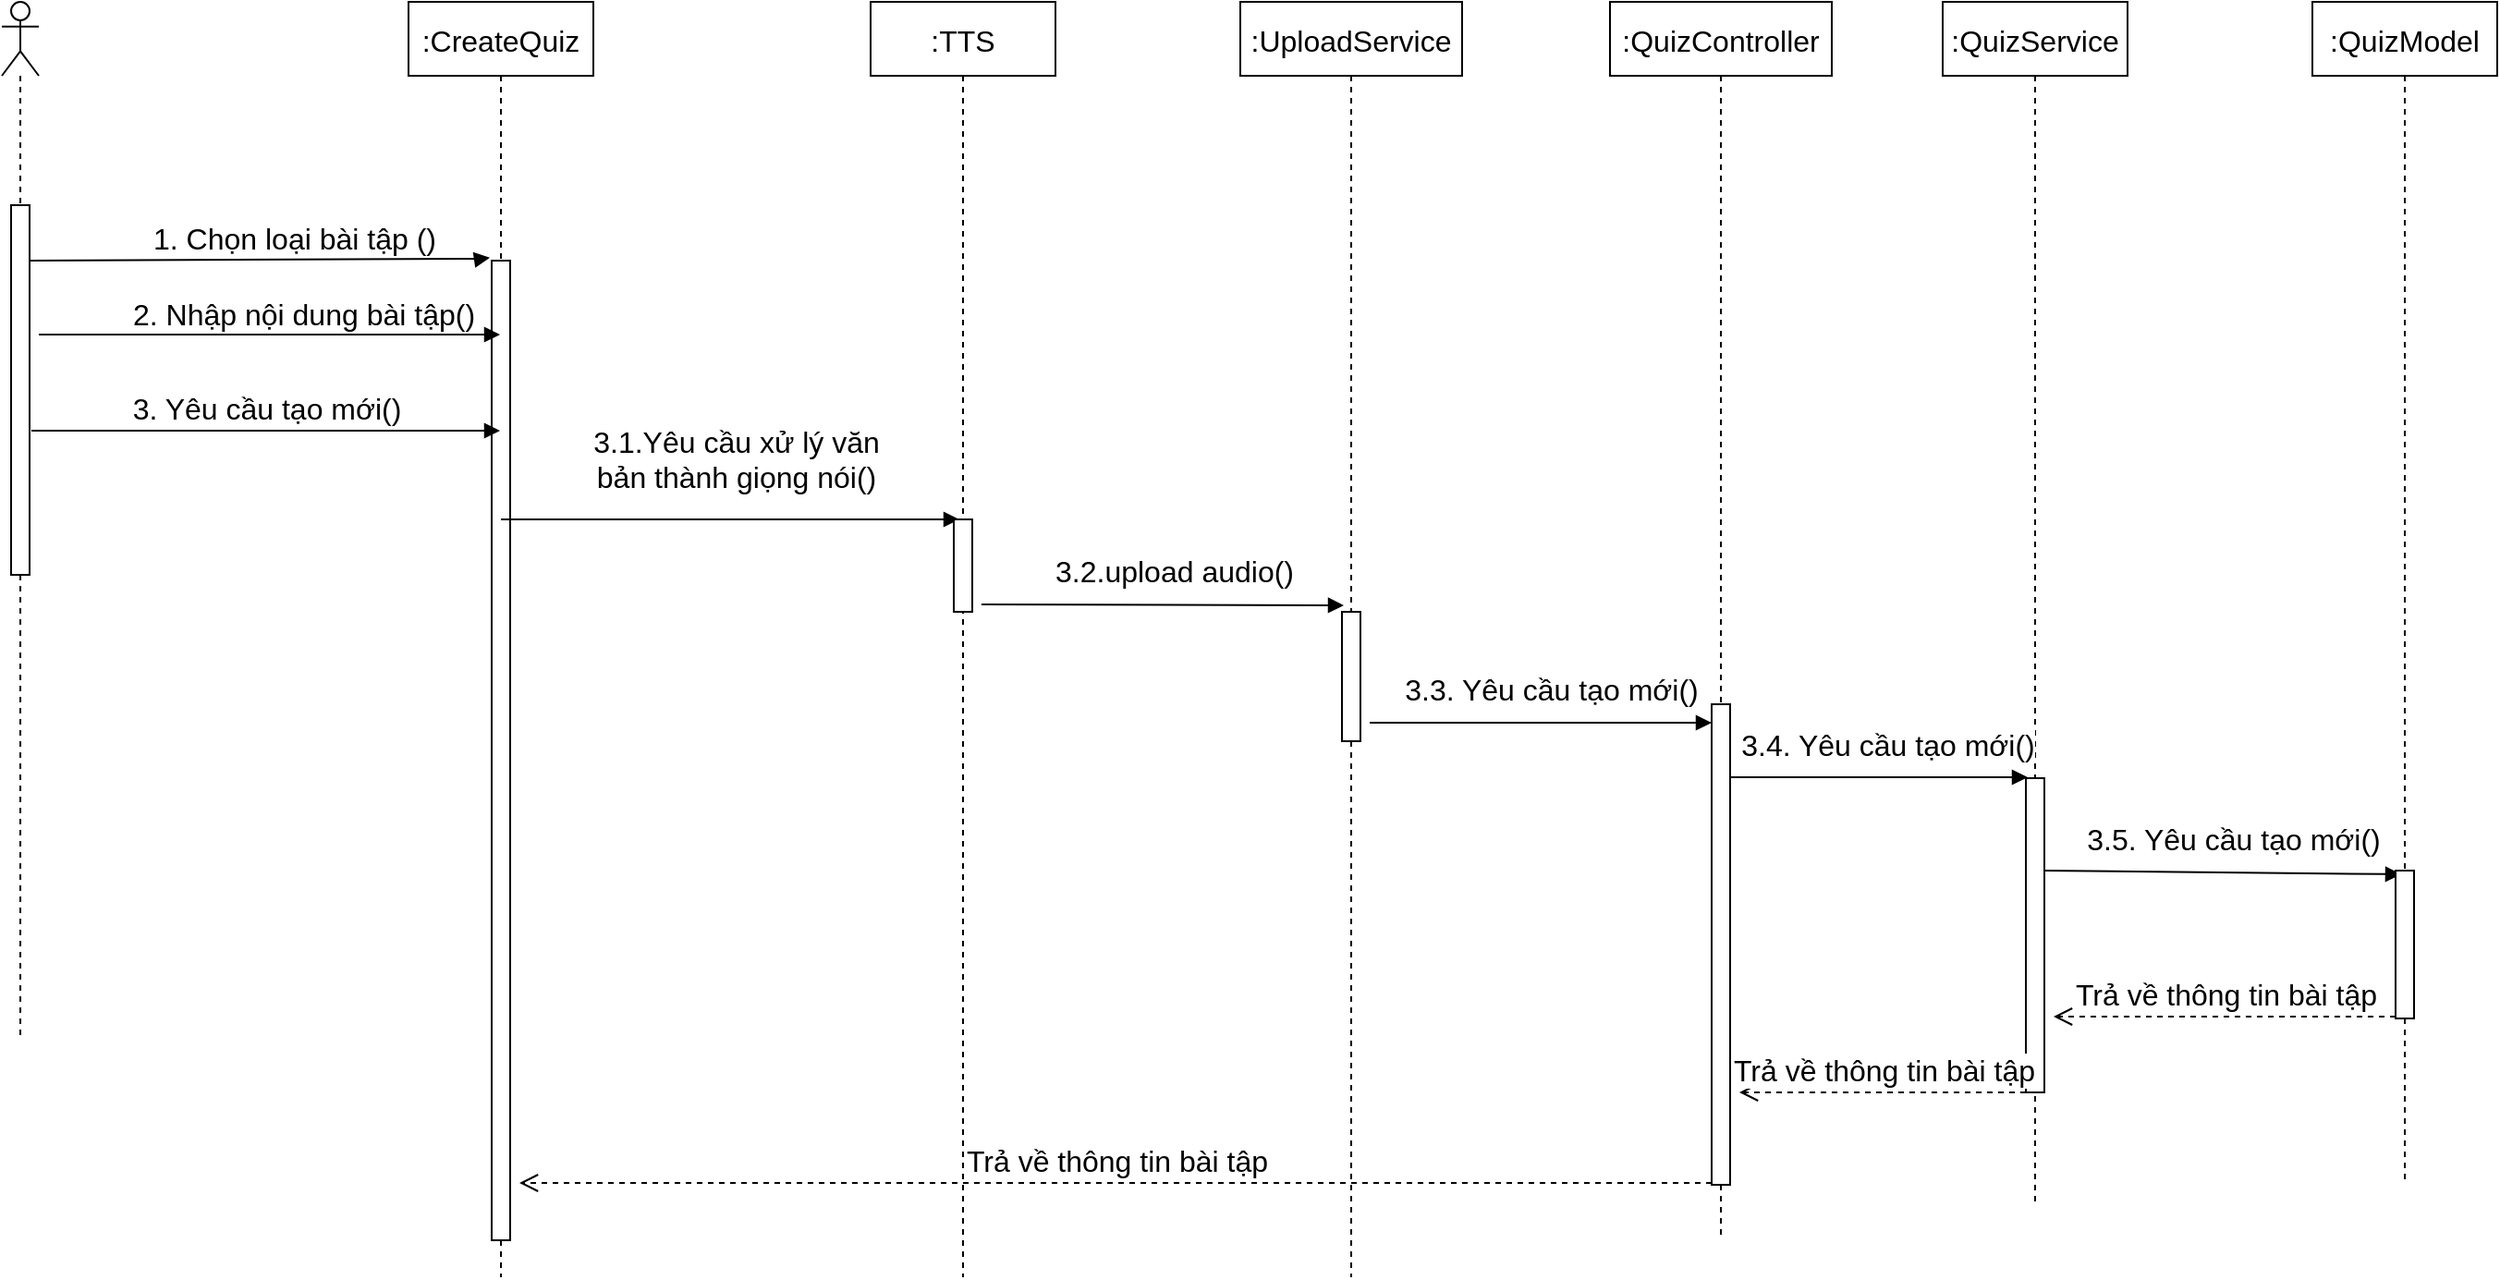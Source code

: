 <mxfile version="14.7.8" type="github" pages="25">
  <diagram id="kgpKYQtTHZ0yAKxKKP6v" name="Page-1">
    <mxGraphModel dx="2272" dy="747" grid="1" gridSize="10" guides="1" tooltips="1" connect="1" arrows="1" fold="1" page="1" pageScale="1" pageWidth="850" pageHeight="1100" math="0" shadow="0">
      <root>
        <mxCell id="0" />
        <mxCell id="1" parent="0" />
        <mxCell id="3nuBFxr9cyL0pnOWT2aG-1" value=":CreateQuiz" style="shape=umlLifeline;perimeter=lifelinePerimeter;container=1;collapsible=0;recursiveResize=0;rounded=0;shadow=0;strokeWidth=1;fontSize=16;" parent="1" vertex="1">
          <mxGeometry width="100" height="690" as="geometry" />
        </mxCell>
        <mxCell id="cGe11TGr-V6TZ0WHjmZj-17" value="" style="html=1;points=[];perimeter=orthogonalPerimeter;fontSize=16;" parent="3nuBFxr9cyL0pnOWT2aG-1" vertex="1">
          <mxGeometry x="45" y="140" width="10" height="530" as="geometry" />
        </mxCell>
        <mxCell id="3nuBFxr9cyL0pnOWT2aG-5" value=":QuizController" style="shape=umlLifeline;perimeter=lifelinePerimeter;container=1;collapsible=0;recursiveResize=0;rounded=0;shadow=0;strokeWidth=1;fontSize=16;" parent="1" vertex="1">
          <mxGeometry x="650" width="120" height="670" as="geometry" />
        </mxCell>
        <mxCell id="cGe11TGr-V6TZ0WHjmZj-1" value=":QuizService" style="shape=umlLifeline;perimeter=lifelinePerimeter;container=1;collapsible=0;recursiveResize=0;rounded=0;shadow=0;strokeWidth=1;fontSize=16;" parent="1" vertex="1">
          <mxGeometry x="830" width="100" height="650" as="geometry" />
        </mxCell>
        <mxCell id="cGe11TGr-V6TZ0WHjmZj-3" value=":QuizModel" style="shape=umlLifeline;perimeter=lifelinePerimeter;container=1;collapsible=0;recursiveResize=0;rounded=0;shadow=0;strokeWidth=1;fontSize=16;" parent="1" vertex="1">
          <mxGeometry x="1030" width="100" height="640" as="geometry" />
        </mxCell>
        <mxCell id="cGe11TGr-V6TZ0WHjmZj-14" value="" style="shape=umlLifeline;participant=umlActor;perimeter=lifelinePerimeter;whiteSpace=wrap;html=1;container=1;collapsible=0;recursiveResize=0;verticalAlign=top;spacingTop=36;outlineConnect=0;fontSize=16;" parent="1" vertex="1">
          <mxGeometry x="-220" width="20" height="560" as="geometry" />
        </mxCell>
        <mxCell id="cGe11TGr-V6TZ0WHjmZj-15" value="" style="html=1;points=[];perimeter=orthogonalPerimeter;fontSize=16;" parent="1" vertex="1">
          <mxGeometry x="-215" y="110" width="10" height="200" as="geometry" />
        </mxCell>
        <mxCell id="cGe11TGr-V6TZ0WHjmZj-16" value="2. Nhập nội dung bài tập()" style="html=1;verticalAlign=bottom;endArrow=block;fontSize=16;" parent="1" target="3nuBFxr9cyL0pnOWT2aG-1" edge="1">
          <mxGeometry x="0.148" y="-1" width="80" relative="1" as="geometry">
            <mxPoint x="-200" y="180" as="sourcePoint" />
            <mxPoint x="170" y="180" as="targetPoint" />
            <Array as="points">
              <mxPoint x="35" y="180" />
            </Array>
            <mxPoint as="offset" />
          </mxGeometry>
        </mxCell>
        <mxCell id="cGe11TGr-V6TZ0WHjmZj-20" value="3. Yêu cầu tạo mới()" style="html=1;verticalAlign=bottom;endArrow=block;exitX=1.1;exitY=0.61;exitDx=0;exitDy=0;exitPerimeter=0;fontSize=16;" parent="1" source="cGe11TGr-V6TZ0WHjmZj-15" target="3nuBFxr9cyL0pnOWT2aG-1" edge="1">
          <mxGeometry width="80" relative="1" as="geometry">
            <mxPoint x="-15" y="229.5" as="sourcePoint" />
            <mxPoint x="65" y="229.5" as="targetPoint" />
          </mxGeometry>
        </mxCell>
        <mxCell id="QO8lgsB_eejvHUyMeQmN-1" value="1. Chọn loại bài tập ()" style="html=1;verticalAlign=bottom;endArrow=block;exitX=1;exitY=0.15;exitDx=0;exitDy=0;exitPerimeter=0;entryX=-0.1;entryY=-0.003;entryDx=0;entryDy=0;entryPerimeter=0;fontSize=16;" parent="1" source="cGe11TGr-V6TZ0WHjmZj-15" target="cGe11TGr-V6TZ0WHjmZj-17" edge="1">
          <mxGeometry x="0.148" y="-1" width="80" relative="1" as="geometry">
            <mxPoint x="-10" y="139" as="sourcePoint" />
            <mxPoint x="174.5" y="139" as="targetPoint" />
            <Array as="points">
              <mxPoint x="40" y="139" />
            </Array>
            <mxPoint as="offset" />
          </mxGeometry>
        </mxCell>
        <mxCell id="65kWc6a1quC6LmhggDf2-1" value=":TTS" style="shape=umlLifeline;perimeter=lifelinePerimeter;container=1;collapsible=0;recursiveResize=0;rounded=0;shadow=0;strokeWidth=1;fontSize=16;" parent="1" vertex="1">
          <mxGeometry x="250" width="100" height="690" as="geometry" />
        </mxCell>
        <mxCell id="65kWc6a1quC6LmhggDf2-2" value=":UploadService" style="shape=umlLifeline;perimeter=lifelinePerimeter;container=1;collapsible=0;recursiveResize=0;rounded=0;shadow=0;strokeWidth=1;fontSize=16;" parent="1" vertex="1">
          <mxGeometry x="450" width="120" height="690" as="geometry" />
        </mxCell>
        <mxCell id="65kWc6a1quC6LmhggDf2-7" value="3.1.Yêu cầu xử lý văn &lt;br&gt;bản thành giọng nói()" style="html=1;verticalAlign=bottom;endArrow=block;entryX=0.3;entryY=0;entryDx=0;entryDy=0;entryPerimeter=0;fontSize=16;" parent="1" source="3nuBFxr9cyL0pnOWT2aG-1" target="65kWc6a1quC6LmhggDf2-8" edge="1">
          <mxGeometry x="0.024" y="11" width="80" relative="1" as="geometry">
            <mxPoint x="70" y="280" as="sourcePoint" />
            <mxPoint x="320" y="280" as="targetPoint" />
            <mxPoint as="offset" />
          </mxGeometry>
        </mxCell>
        <mxCell id="65kWc6a1quC6LmhggDf2-8" value="" style="html=1;points=[];perimeter=orthogonalPerimeter;fontSize=16;" parent="1" vertex="1">
          <mxGeometry x="295" y="280" width="10" height="50" as="geometry" />
        </mxCell>
        <mxCell id="65kWc6a1quC6LmhggDf2-9" value="3.2.upload audio()" style="html=1;verticalAlign=bottom;endArrow=block;fontSize=16;entryX=0.1;entryY=-0.05;entryDx=0;entryDy=0;entryPerimeter=0;" parent="1" target="65kWc6a1quC6LmhggDf2-10" edge="1">
          <mxGeometry x="0.056" y="6" width="80" relative="1" as="geometry">
            <mxPoint x="310" y="326" as="sourcePoint" />
            <mxPoint x="540" y="320" as="targetPoint" />
            <mxPoint as="offset" />
          </mxGeometry>
        </mxCell>
        <mxCell id="65kWc6a1quC6LmhggDf2-10" value="" style="html=1;points=[];perimeter=orthogonalPerimeter;fontSize=16;" parent="1" vertex="1">
          <mxGeometry x="505" y="330" width="10" height="70" as="geometry" />
        </mxCell>
        <mxCell id="65kWc6a1quC6LmhggDf2-11" value="3.3. Yêu cầu tạo mới()" style="html=1;verticalAlign=bottom;endArrow=block;fontSize=16;" parent="1" target="65kWc6a1quC6LmhggDf2-12" edge="1">
          <mxGeometry x="0.056" y="6" width="80" relative="1" as="geometry">
            <mxPoint x="520" y="390" as="sourcePoint" />
            <mxPoint x="706" y="380" as="targetPoint" />
            <mxPoint as="offset" />
          </mxGeometry>
        </mxCell>
        <mxCell id="65kWc6a1quC6LmhggDf2-12" value="" style="html=1;points=[];perimeter=orthogonalPerimeter;fontSize=16;" parent="1" vertex="1">
          <mxGeometry x="705" y="380" width="10" height="260" as="geometry" />
        </mxCell>
        <mxCell id="65kWc6a1quC6LmhggDf2-13" value="3.4. Yêu cầu tạo mới()" style="html=1;verticalAlign=bottom;endArrow=block;fontSize=16;entryX=0.1;entryY=-0.05;entryDx=0;entryDy=0;entryPerimeter=0;" parent="1" edge="1">
          <mxGeometry x="0.056" y="6" width="80" relative="1" as="geometry">
            <mxPoint x="715" y="419.5" as="sourcePoint" />
            <mxPoint x="876" y="419.5" as="targetPoint" />
            <mxPoint as="offset" />
          </mxGeometry>
        </mxCell>
        <mxCell id="65kWc6a1quC6LmhggDf2-14" value="" style="html=1;points=[];perimeter=orthogonalPerimeter;fontSize=16;" parent="1" vertex="1">
          <mxGeometry x="875" y="420" width="10" height="170" as="geometry" />
        </mxCell>
        <mxCell id="65kWc6a1quC6LmhggDf2-15" value="3.5. Yêu cầu tạo mới()" style="html=1;verticalAlign=bottom;endArrow=block;fontSize=16;entryX=0.3;entryY=0.025;entryDx=0;entryDy=0;entryPerimeter=0;" parent="1" target="65kWc6a1quC6LmhggDf2-16" edge="1">
          <mxGeometry x="0.056" y="6" width="80" relative="1" as="geometry">
            <mxPoint x="885" y="470" as="sourcePoint" />
            <mxPoint x="1046" y="470" as="targetPoint" />
            <mxPoint as="offset" />
          </mxGeometry>
        </mxCell>
        <mxCell id="65kWc6a1quC6LmhggDf2-16" value="" style="html=1;points=[];perimeter=orthogonalPerimeter;fontSize=16;" parent="1" vertex="1">
          <mxGeometry x="1075" y="470" width="10" height="80" as="geometry" />
        </mxCell>
        <mxCell id="65kWc6a1quC6LmhggDf2-17" value="Trả về thông tin bài tập" style="html=1;verticalAlign=bottom;endArrow=open;dashed=1;endSize=8;fontSize=16;" parent="1" edge="1">
          <mxGeometry relative="1" as="geometry">
            <mxPoint x="1075" y="549" as="sourcePoint" />
            <mxPoint x="890" y="549" as="targetPoint" />
          </mxGeometry>
        </mxCell>
        <mxCell id="65kWc6a1quC6LmhggDf2-18" value="Trả về thông tin bài tập" style="html=1;verticalAlign=bottom;endArrow=open;dashed=1;endSize=8;fontSize=16;" parent="1" edge="1">
          <mxGeometry relative="1" as="geometry">
            <mxPoint x="875" y="590" as="sourcePoint" />
            <mxPoint x="720" y="590" as="targetPoint" />
          </mxGeometry>
        </mxCell>
        <mxCell id="65kWc6a1quC6LmhggDf2-20" value="Trả về thông tin bài tập" style="html=1;verticalAlign=bottom;endArrow=open;dashed=1;endSize=8;fontSize=16;" parent="1" edge="1">
          <mxGeometry relative="1" as="geometry">
            <mxPoint x="705" y="639" as="sourcePoint" />
            <mxPoint x="60" y="639" as="targetPoint" />
          </mxGeometry>
        </mxCell>
      </root>
    </mxGraphModel>
  </diagram>
  <diagram id="FQsw6fiN-FmyfpC0oAtg" name="Page-2">
    <mxGraphModel dx="2249" dy="1916" grid="1" gridSize="10" guides="1" tooltips="1" connect="1" arrows="1" fold="1" page="1" pageScale="1" pageWidth="827" pageHeight="1169" math="0" shadow="0">
      <root>
        <mxCell id="cEGuRDpOYL657oaWzPyZ-0" />
        <mxCell id="cEGuRDpOYL657oaWzPyZ-1" parent="cEGuRDpOYL657oaWzPyZ-0" />
        <mxCell id="cEGuRDpOYL657oaWzPyZ-2" value=":CreateTest" style="shape=umlLifeline;perimeter=lifelinePerimeter;container=1;collapsible=0;recursiveResize=0;rounded=0;shadow=0;strokeWidth=1;fontStyle=1;fontSize=20;" parent="cEGuRDpOYL657oaWzPyZ-1" vertex="1">
          <mxGeometry x="80" y="-1.25" width="130" height="861.25" as="geometry" />
        </mxCell>
        <mxCell id="cEGuRDpOYL657oaWzPyZ-3" value=":TestController" style="shape=umlLifeline;perimeter=lifelinePerimeter;container=1;collapsible=0;recursiveResize=0;rounded=0;shadow=0;strokeWidth=1;fontStyle=1;fontSize=20;" parent="cEGuRDpOYL657oaWzPyZ-1" vertex="1">
          <mxGeometry x="410" y="-1.25" width="150" height="841.25" as="geometry" />
        </mxCell>
        <mxCell id="cEGuRDpOYL657oaWzPyZ-4" value=":TestService" style="shape=umlLifeline;perimeter=lifelinePerimeter;container=1;collapsible=0;recursiveResize=0;rounded=0;shadow=0;strokeWidth=1;fontStyle=1;fontSize=20;" parent="cEGuRDpOYL657oaWzPyZ-1" vertex="1">
          <mxGeometry x="620" y="-1.25" width="120" height="830" as="geometry" />
        </mxCell>
        <mxCell id="cEGuRDpOYL657oaWzPyZ-14" value="" style="html=1;points=[];perimeter=orthogonalPerimeter;fontStyle=1;fontSize=16;" parent="cEGuRDpOYL657oaWzPyZ-4" vertex="1">
          <mxGeometry x="55" y="721.25" width="10" height="85" as="geometry" />
        </mxCell>
        <mxCell id="cEGuRDpOYL657oaWzPyZ-5" value=":TestModel" style="shape=umlLifeline;perimeter=lifelinePerimeter;container=1;collapsible=0;recursiveResize=0;rounded=0;shadow=0;strokeWidth=1;fontStyle=1;fontSize=20;" parent="cEGuRDpOYL657oaWzPyZ-1" vertex="1">
          <mxGeometry x="810" width="130" height="830" as="geometry" />
        </mxCell>
        <mxCell id="cEGuRDpOYL657oaWzPyZ-6" value="" style="shape=umlLifeline;participant=umlActor;perimeter=lifelinePerimeter;whiteSpace=wrap;html=1;container=1;collapsible=0;recursiveResize=0;verticalAlign=top;spacingTop=36;outlineConnect=0;fontStyle=1;fontSize=16;" parent="cEGuRDpOYL657oaWzPyZ-1" vertex="1">
          <mxGeometry x="-155" y="30" width="20" height="850" as="geometry" />
        </mxCell>
        <mxCell id="cEGuRDpOYL657oaWzPyZ-7" value="" style="html=1;points=[];perimeter=orthogonalPerimeter;fontStyle=1;fontSize=16;" parent="cEGuRDpOYL657oaWzPyZ-1" vertex="1">
          <mxGeometry x="-150" y="130" width="10" height="560" as="geometry" />
        </mxCell>
        <mxCell id="cEGuRDpOYL657oaWzPyZ-9" value="" style="html=1;points=[];perimeter=orthogonalPerimeter;fontStyle=1;fontSize=16;" parent="cEGuRDpOYL657oaWzPyZ-1" vertex="1">
          <mxGeometry x="140" y="160" width="10" height="160" as="geometry" />
        </mxCell>
        <mxCell id="cEGuRDpOYL657oaWzPyZ-12" value="" style="html=1;points=[];perimeter=orthogonalPerimeter;fontStyle=1;fontSize=16;" parent="cEGuRDpOYL657oaWzPyZ-1" vertex="1">
          <mxGeometry x="480" y="678.75" width="10" height="150" as="geometry" />
        </mxCell>
        <mxCell id="cEGuRDpOYL657oaWzPyZ-16" value="" style="html=1;points=[];perimeter=orthogonalPerimeter;fontStyle=1;fontSize=16;" parent="cEGuRDpOYL657oaWzPyZ-1" vertex="1">
          <mxGeometry x="870" y="750" width="10" height="40" as="geometry" />
        </mxCell>
        <mxCell id="Mj3yEV9G6FlUbpELDkT3-2" value="1. Nhập nội dung bài kiểm tra()" style="html=1;verticalAlign=bottom;endArrow=block;fontSize=18;entryX=-0.1;entryY=0.003;entryDx=0;entryDy=0;entryPerimeter=0;fontStyle=0;exitX=1.2;exitY=0.062;exitDx=0;exitDy=0;exitPerimeter=0;" parent="cEGuRDpOYL657oaWzPyZ-1" target="cEGuRDpOYL657oaWzPyZ-9" edge="1" source="cEGuRDpOYL657oaWzPyZ-7">
          <mxGeometry width="80" relative="1" as="geometry">
            <mxPoint x="-58" y="161" as="sourcePoint" />
            <mxPoint x="450" y="280" as="targetPoint" />
            <mxPoint as="offset" />
          </mxGeometry>
        </mxCell>
        <mxCell id="Mj3yEV9G6FlUbpELDkT3-4" value="2. Chọn chủ đề()" style="html=1;verticalAlign=bottom;endArrow=block;fontSize=18;fontStyle=0;entryX=0;entryY=0.3;entryDx=0;entryDy=0;entryPerimeter=0;" parent="cEGuRDpOYL657oaWzPyZ-1" edge="1" target="cEGuRDpOYL657oaWzPyZ-9">
          <mxGeometry width="80" relative="1" as="geometry">
            <mxPoint x="-138" y="208" as="sourcePoint" />
            <mxPoint x="120" y="208" as="targetPoint" />
          </mxGeometry>
        </mxCell>
        <mxCell id="b_QSvisby89918jPFl0c-0" value="" style="html=1;points=[];perimeter=orthogonalPerimeter;fontSize=16;fontStyle=1" parent="cEGuRDpOYL657oaWzPyZ-1" vertex="1">
          <mxGeometry x="150" y="270" width="10" height="40" as="geometry" />
        </mxCell>
        <mxCell id="b_QSvisby89918jPFl0c-1" value="2.1 Hiển thị chủ đề được chọn()" style="edgeStyle=orthogonalEdgeStyle;html=1;align=left;spacingLeft=2;endArrow=block;rounded=0;entryX=1;entryY=0;fontSize=18;fontStyle=0" parent="cEGuRDpOYL657oaWzPyZ-1" target="b_QSvisby89918jPFl0c-0" edge="1">
          <mxGeometry relative="1" as="geometry">
            <mxPoint x="150" y="230" as="sourcePoint" />
            <Array as="points">
              <mxPoint x="170" y="230" />
            </Array>
          </mxGeometry>
        </mxCell>
        <mxCell id="b_QSvisby89918jPFl0c-2" value="" style="html=1;verticalAlign=bottom;endArrow=open;dashed=1;endSize=8;fontStyle=1;fontSize=16;exitX=-0.4;exitY=0.956;exitDx=0;exitDy=0;exitPerimeter=0;" parent="cEGuRDpOYL657oaWzPyZ-1" edge="1" source="cEGuRDpOYL657oaWzPyZ-9">
          <mxGeometry x="-0.044" y="-12" relative="1" as="geometry">
            <mxPoint x="120" y="303.88" as="sourcePoint" />
            <mxPoint x="-137" y="313" as="targetPoint" />
            <mxPoint as="offset" />
          </mxGeometry>
        </mxCell>
        <mxCell id="b_QSvisby89918jPFl0c-3" value="3. Nhập số lượng chủ đề()" style="html=1;verticalAlign=bottom;endArrow=block;fontSize=18;fontStyle=0;exitX=1.2;exitY=0.442;exitDx=0;exitDy=0;exitPerimeter=0;" parent="cEGuRDpOYL657oaWzPyZ-1" target="b_QSvisby89918jPFl0c-4" edge="1" source="cEGuRDpOYL657oaWzPyZ-7">
          <mxGeometry x="0.005" width="80" relative="1" as="geometry">
            <mxPoint x="-60" y="360" as="sourcePoint" />
            <mxPoint x="118" y="360" as="targetPoint" />
            <mxPoint as="offset" />
          </mxGeometry>
        </mxCell>
        <mxCell id="b_QSvisby89918jPFl0c-4" value="" style="html=1;points=[];perimeter=orthogonalPerimeter;fontSize=16;fontStyle=1" parent="cEGuRDpOYL657oaWzPyZ-1" vertex="1">
          <mxGeometry x="140" y="360" width="10" height="105" as="geometry" />
        </mxCell>
        <mxCell id="b_QSvisby89918jPFl0c-5" value="" style="html=1;points=[];perimeter=orthogonalPerimeter;fontSize=16;fontStyle=1" parent="cEGuRDpOYL657oaWzPyZ-1" vertex="1">
          <mxGeometry x="150" y="409.38" width="10" height="40" as="geometry" />
        </mxCell>
        <mxCell id="b_QSvisby89918jPFl0c-6" value="3.1 Kiểm tra số lượng chủ đề tối đa()" style="edgeStyle=orthogonalEdgeStyle;html=1;align=left;spacingLeft=2;endArrow=block;rounded=0;entryX=1;entryY=0;fontSize=18;fontStyle=0;" parent="cEGuRDpOYL657oaWzPyZ-1" target="b_QSvisby89918jPFl0c-5" edge="1">
          <mxGeometry relative="1" as="geometry">
            <mxPoint x="149" y="380" as="sourcePoint" />
            <Array as="points">
              <mxPoint x="170" y="380" />
              <mxPoint x="170" y="409" />
            </Array>
          </mxGeometry>
        </mxCell>
        <mxCell id="b_QSvisby89918jPFl0c-7" value="4. Nhập số lượng các loại câu hỏi()" style="html=1;verticalAlign=bottom;endArrow=block;fontSize=18;fontStyle=0;entryX=-0.4;entryY=0.05;entryDx=0;entryDy=0;entryPerimeter=0;" parent="cEGuRDpOYL657oaWzPyZ-1" edge="1" target="b_QSvisby89918jPFl0c-9">
          <mxGeometry x="0.005" width="80" relative="1" as="geometry">
            <mxPoint x="-135" y="525" as="sourcePoint" />
            <mxPoint x="125" y="510" as="targetPoint" />
            <mxPoint as="offset" />
          </mxGeometry>
        </mxCell>
        <mxCell id="b_QSvisby89918jPFl0c-8" value="" style="html=1;verticalAlign=bottom;endArrow=open;dashed=1;endSize=8;fontSize=16;fontStyle=1;entryX=1.3;entryY=0.589;entryDx=0;entryDy=0;entryPerimeter=0;" parent="cEGuRDpOYL657oaWzPyZ-1" edge="1" target="cEGuRDpOYL657oaWzPyZ-7">
          <mxGeometry x="1" y="291" relative="1" as="geometry">
            <mxPoint x="135" y="460" as="sourcePoint" />
            <mxPoint x="-130" y="460" as="targetPoint" />
            <Array as="points">
              <mxPoint x="105" y="460" />
            </Array>
            <mxPoint x="-280" y="-211" as="offset" />
          </mxGeometry>
        </mxCell>
        <mxCell id="b_QSvisby89918jPFl0c-9" value="" style="html=1;points=[];perimeter=orthogonalPerimeter;fontSize=16;fontStyle=1" parent="cEGuRDpOYL657oaWzPyZ-1" vertex="1">
          <mxGeometry x="140" y="520" width="10" height="100" as="geometry" />
        </mxCell>
        <mxCell id="b_QSvisby89918jPFl0c-10" value="" style="html=1;points=[];perimeter=orthogonalPerimeter;fontSize=16;fontStyle=1" parent="cEGuRDpOYL657oaWzPyZ-1" vertex="1">
          <mxGeometry x="150" y="565" width="10" height="40" as="geometry" />
        </mxCell>
        <mxCell id="b_QSvisby89918jPFl0c-11" value="4.1 Kiểm tra số lượng câu hỏi tối đa()" style="edgeStyle=orthogonalEdgeStyle;html=1;align=left;spacingLeft=2;endArrow=block;rounded=0;entryX=1;entryY=0;fontSize=18;exitX=0.9;exitY=0.213;exitDx=0;exitDy=0;exitPerimeter=0;fontStyle=0" parent="cEGuRDpOYL657oaWzPyZ-1" source="b_QSvisby89918jPFl0c-9" target="b_QSvisby89918jPFl0c-10" edge="1">
          <mxGeometry relative="1" as="geometry">
            <mxPoint x="140" y="525" as="sourcePoint" />
            <Array as="points">
              <mxPoint x="170" y="541" />
              <mxPoint x="170" y="565" />
            </Array>
          </mxGeometry>
        </mxCell>
        <mxCell id="b_QSvisby89918jPFl0c-13" value="" style="html=1;verticalAlign=bottom;endArrow=open;dashed=1;endSize=8;fontSize=16;fontStyle=1;" parent="cEGuRDpOYL657oaWzPyZ-1" edge="1">
          <mxGeometry x="1" y="291" relative="1" as="geometry">
            <mxPoint x="135" y="620" as="sourcePoint" />
            <mxPoint x="-137" y="620" as="targetPoint" />
            <Array as="points">
              <mxPoint x="105" y="620" />
            </Array>
            <mxPoint x="-280" y="-211" as="offset" />
          </mxGeometry>
        </mxCell>
        <mxCell id="b_QSvisby89918jPFl0c-15" value="" style="html=1;points=[];perimeter=orthogonalPerimeter;fontSize=16;fontStyle=1" parent="cEGuRDpOYL657oaWzPyZ-1" vertex="1">
          <mxGeometry x="140" y="658.75" width="10" height="190" as="geometry" />
        </mxCell>
        <mxCell id="b_QSvisby89918jPFl0c-16" value="5. Yêu cầu tạo mới()" style="html=1;verticalAlign=bottom;endArrow=block;fontSize=18;fontStyle=0;exitX=1.3;exitY=0.943;exitDx=0;exitDy=0;exitPerimeter=0;" parent="cEGuRDpOYL657oaWzPyZ-1" edge="1" source="cEGuRDpOYL657oaWzPyZ-7">
          <mxGeometry x="-0.027" width="80" relative="1" as="geometry">
            <mxPoint x="-50.0" y="658.75" as="sourcePoint" />
            <mxPoint x="135" y="658.75" as="targetPoint" />
            <mxPoint as="offset" />
          </mxGeometry>
        </mxCell>
        <mxCell id="b_QSvisby89918jPFl0c-17" value="5.1 Yêu cầu tạo mới()" style="html=1;verticalAlign=bottom;endArrow=block;fontSize=18;entryX=0.633;entryY=0.006;entryDx=0;entryDy=0;entryPerimeter=0;fontStyle=0" parent="cEGuRDpOYL657oaWzPyZ-1" target="cEGuRDpOYL657oaWzPyZ-12" edge="1">
          <mxGeometry x="-0.027" width="80" relative="1" as="geometry">
            <mxPoint x="150" y="680" as="sourcePoint" />
            <mxPoint x="470" y="680" as="targetPoint" />
            <mxPoint as="offset" />
          </mxGeometry>
        </mxCell>
        <mxCell id="b_QSvisby89918jPFl0c-18" value="5.2 Yêu cầu tạo mới()" style="html=1;verticalAlign=bottom;endArrow=block;fontSize=18;entryX=-0.117;entryY=0.036;entryDx=0;entryDy=0;entryPerimeter=0;fontStyle=0;exitX=1.5;exitY=0.279;exitDx=0;exitDy=0;exitPerimeter=0;" parent="cEGuRDpOYL657oaWzPyZ-1" source="cEGuRDpOYL657oaWzPyZ-12" target="cEGuRDpOYL657oaWzPyZ-14" edge="1">
          <mxGeometry x="-0.027" width="80" relative="1" as="geometry">
            <mxPoint x="485.0" y="720.0" as="sourcePoint" />
            <mxPoint x="738" y="717" as="targetPoint" />
            <mxPoint as="offset" />
          </mxGeometry>
        </mxCell>
        <mxCell id="b_QSvisby89918jPFl0c-20" value="5.3 Yêu cầu tạo mới()" style="html=1;verticalAlign=bottom;endArrow=block;fontSize=18;fontStyle=0;entryX=0;entryY=0;entryDx=0;entryDy=0;entryPerimeter=0;" parent="cEGuRDpOYL657oaWzPyZ-1" edge="1" target="cEGuRDpOYL657oaWzPyZ-16">
          <mxGeometry x="-0.027" width="80" relative="1" as="geometry">
            <mxPoint x="690" y="750" as="sourcePoint" />
            <mxPoint x="870" y="740" as="targetPoint" />
            <mxPoint as="offset" />
          </mxGeometry>
        </mxCell>
        <mxCell id="b_QSvisby89918jPFl0c-22" value="" style="html=1;verticalAlign=bottom;endArrow=open;dashed=1;endSize=8;fontSize=16;exitX=0.133;exitY=0.986;exitDx=0;exitDy=0;exitPerimeter=0;fontStyle=1;entryX=1.2;entryY=0.848;entryDx=0;entryDy=0;entryPerimeter=0;" parent="cEGuRDpOYL657oaWzPyZ-1" source="cEGuRDpOYL657oaWzPyZ-14" target="cEGuRDpOYL657oaWzPyZ-12" edge="1">
          <mxGeometry x="1" y="291" relative="1" as="geometry">
            <mxPoint x="660" y="800" as="sourcePoint" />
            <mxPoint x="490" y="801" as="targetPoint" />
            <Array as="points" />
            <mxPoint x="-280" y="-211" as="offset" />
          </mxGeometry>
        </mxCell>
        <mxCell id="b_QSvisby89918jPFl0c-23" value="" style="html=1;verticalAlign=bottom;endArrow=open;dashed=1;endSize=8;fontSize=16;fontStyle=1;entryX=1;entryY=0.896;entryDx=0;entryDy=0;entryPerimeter=0;" parent="cEGuRDpOYL657oaWzPyZ-1" target="b_QSvisby89918jPFl0c-15" edge="1">
          <mxGeometry x="1" y="291" relative="1" as="geometry">
            <mxPoint x="475" y="829.17" as="sourcePoint" />
            <mxPoint x="160" y="829" as="targetPoint" />
            <Array as="points">
              <mxPoint x="445" y="829.17" />
            </Array>
            <mxPoint x="-280" y="-211" as="offset" />
          </mxGeometry>
        </mxCell>
        <mxCell id="b_QSvisby89918jPFl0c-24" value="Thông tin bài kiểm tra" style="text;html=1;align=center;verticalAlign=middle;resizable=0;points=[];autosize=1;strokeColor=none;fontSize=18;fontStyle=0" parent="cEGuRDpOYL657oaWzPyZ-1" vertex="1">
          <mxGeometry x="180" y="805" width="190" height="30" as="geometry" />
        </mxCell>
        <mxCell id="H9MUfiw6KuApA9Dzxti_-0" value="" style="html=1;verticalAlign=bottom;endArrow=open;dashed=1;endSize=8;fontSize=16;exitX=0.133;exitY=0.986;exitDx=0;exitDy=0;exitPerimeter=0;fontStyle=1;entryX=1;entryY=0.847;entryDx=0;entryDy=0;entryPerimeter=0;" edge="1" parent="cEGuRDpOYL657oaWzPyZ-1" target="cEGuRDpOYL657oaWzPyZ-14">
          <mxGeometry x="1" y="291" relative="1" as="geometry">
            <mxPoint x="870.0" y="790" as="sourcePoint" />
            <mxPoint x="683.67" y="787.19" as="targetPoint" />
            <Array as="points" />
            <mxPoint x="-280" y="-211" as="offset" />
          </mxGeometry>
        </mxCell>
      </root>
    </mxGraphModel>
  </diagram>
  <diagram id="C5T6NhoQJHavE5retww-" name="Page-3">
    <mxGraphModel dx="1422" dy="747" grid="1" gridSize="10" guides="1" tooltips="1" connect="1" arrows="1" fold="1" page="1" pageScale="1" pageWidth="827" pageHeight="1169" math="0" shadow="0">
      <root>
        <mxCell id="aNxoHA65ITYfBNqXu5NM-0" />
        <mxCell id="aNxoHA65ITYfBNqXu5NM-1" parent="aNxoHA65ITYfBNqXu5NM-0" />
        <mxCell id="aNxoHA65ITYfBNqXu5NM-2" value="&lt;font style=&quot;font-size: 14px ; font-weight: normal&quot;&gt;Biểu đồ use case tổng quan&lt;/font&gt;" style="shape=umlFrame;whiteSpace=wrap;html=1;width=210;height=40;boundedLbl=1;verticalAlign=middle;align=left;spacingLeft=5;fontSize=18;fontStyle=1" parent="aNxoHA65ITYfBNqXu5NM-1" vertex="1">
          <mxGeometry x="260" y="120" width="400" height="360" as="geometry" />
        </mxCell>
        <mxCell id="aNxoHA65ITYfBNqXu5NM-5" style="edgeStyle=none;rounded=0;sketch=0;orthogonalLoop=1;jettySize=auto;html=1;entryX=0;entryY=0.5;entryDx=0;entryDy=0;shadow=0;endArrow=classic;endFill=1;fontSize=18;fontStyle=1" parent="aNxoHA65ITYfBNqXu5NM-1" source="aNxoHA65ITYfBNqXu5NM-6" target="aNxoHA65ITYfBNqXu5NM-9" edge="1">
          <mxGeometry relative="1" as="geometry" />
        </mxCell>
        <mxCell id="aNxoHA65ITYfBNqXu5NM-6" value="Người dùng" style="shape=umlActor;verticalLabelPosition=bottom;verticalAlign=top;html=1;fontSize=18;fontStyle=1" parent="aNxoHA65ITYfBNqXu5NM-1" vertex="1">
          <mxGeometry x="90" y="266.11" width="62" height="109" as="geometry" />
        </mxCell>
        <mxCell id="aNxoHA65ITYfBNqXu5NM-9" value="Quản lý bài tập" style="ellipse;whiteSpace=wrap;html=1;fontSize=18;fontStyle=1" parent="aNxoHA65ITYfBNqXu5NM-1" vertex="1">
          <mxGeometry x="380" y="280" width="189.75" height="70" as="geometry" />
        </mxCell>
        <mxCell id="aNxoHA65ITYfBNqXu5NM-10" style="edgeStyle=none;rounded=0;sketch=0;orthogonalLoop=1;jettySize=auto;html=1;entryX=0;entryY=0.5;entryDx=0;entryDy=0;shadow=0;endArrow=classic;endFill=1;fontSize=18;fontStyle=1" parent="aNxoHA65ITYfBNqXu5NM-1" source="aNxoHA65ITYfBNqXu5NM-6" target="aNxoHA65ITYfBNqXu5NM-11" edge="1">
          <mxGeometry relative="1" as="geometry">
            <mxPoint x="270" y="364.186" as="sourcePoint" />
          </mxGeometry>
        </mxCell>
        <mxCell id="aNxoHA65ITYfBNqXu5NM-11" value="Quản lý chủ đề" style="ellipse;whiteSpace=wrap;html=1;fontSize=18;fontStyle=1" parent="aNxoHA65ITYfBNqXu5NM-1" vertex="1">
          <mxGeometry x="370" y="190" width="190" height="60" as="geometry" />
        </mxCell>
        <mxCell id="aNxoHA65ITYfBNqXu5NM-12" style="edgeStyle=none;rounded=0;sketch=0;orthogonalLoop=1;jettySize=auto;html=1;entryX=0;entryY=0.5;entryDx=0;entryDy=0;shadow=0;endArrow=classic;endFill=1;fontSize=18;fontStyle=1" parent="aNxoHA65ITYfBNqXu5NM-1" source="aNxoHA65ITYfBNqXu5NM-6" target="aNxoHA65ITYfBNqXu5NM-13" edge="1">
          <mxGeometry relative="1" as="geometry">
            <mxPoint x="272" y="300" as="sourcePoint" />
          </mxGeometry>
        </mxCell>
        <mxCell id="aNxoHA65ITYfBNqXu5NM-13" value="Quản lý bài kiểm tra" style="ellipse;whiteSpace=wrap;html=1;fontSize=18;fontStyle=1" parent="aNxoHA65ITYfBNqXu5NM-1" vertex="1">
          <mxGeometry x="380" y="375.11" width="189.75" height="64.89" as="geometry" />
        </mxCell>
        <mxCell id="aNxoHA65ITYfBNqXu5NM-14" value="Hệ thống TTS" style="shape=umlActor;verticalLabelPosition=bottom;verticalAlign=top;html=1;fontSize=18;fontStyle=1" parent="aNxoHA65ITYfBNqXu5NM-1" vertex="1">
          <mxGeometry x="740" y="260.5" width="62" height="109" as="geometry" />
        </mxCell>
        <mxCell id="aNxoHA65ITYfBNqXu5NM-15" value="" style="endArrow=classic;html=1;fontSize=18;fontStyle=1" parent="aNxoHA65ITYfBNqXu5NM-1" source="aNxoHA65ITYfBNqXu5NM-14" edge="1">
          <mxGeometry width="50" height="50" relative="1" as="geometry">
            <mxPoint x="820" y="315" as="sourcePoint" />
            <mxPoint x="570" y="315" as="targetPoint" />
          </mxGeometry>
        </mxCell>
      </root>
    </mxGraphModel>
  </diagram>
  <diagram id="OLAkPGw_2X3evku6qd_u" name="Page-4">
    <mxGraphModel dx="1422" dy="747" grid="1" gridSize="10" guides="1" tooltips="1" connect="1" arrows="1" fold="1" page="1" pageScale="1" pageWidth="827" pageHeight="1169" math="0" shadow="0">
      <root>
        <mxCell id="Ilng-3A7PkeyfqE1Orct-0" />
        <mxCell id="Ilng-3A7PkeyfqE1Orct-1" parent="Ilng-3A7PkeyfqE1Orct-0" />
        <mxCell id="Ilng-3A7PkeyfqE1Orct-2" value="&lt;font style=&quot;font-size: 14px ; font-weight: normal&quot;&gt;Quản lý bài tập&lt;/font&gt;" style="shape=umlFrame;whiteSpace=wrap;html=1;width=140;height=40;boundedLbl=1;verticalAlign=middle;align=left;spacingLeft=5;fontSize=18;fontStyle=1" parent="Ilng-3A7PkeyfqE1Orct-1" vertex="1">
          <mxGeometry x="260" y="120" width="400" height="470" as="geometry" />
        </mxCell>
        <mxCell id="Ilng-3A7PkeyfqE1Orct-3" style="edgeStyle=none;rounded=0;sketch=0;orthogonalLoop=1;jettySize=auto;html=1;entryX=0;entryY=0.5;entryDx=0;entryDy=0;shadow=0;endArrow=classic;endFill=1;fontSize=18;fontStyle=1" parent="Ilng-3A7PkeyfqE1Orct-1" source="Ilng-3A7PkeyfqE1Orct-4" target="Ilng-3A7PkeyfqE1Orct-5" edge="1">
          <mxGeometry relative="1" as="geometry" />
        </mxCell>
        <mxCell id="Ilng-3A7PkeyfqE1Orct-4" value="Người dùng" style="shape=umlActor;verticalLabelPosition=bottom;verticalAlign=top;html=1;fontSize=18;fontStyle=1" parent="Ilng-3A7PkeyfqE1Orct-1" vertex="1">
          <mxGeometry x="90" y="266.11" width="62" height="109" as="geometry" />
        </mxCell>
        <mxCell id="Ilng-3A7PkeyfqE1Orct-5" value="Cập nhật bài tập" style="ellipse;whiteSpace=wrap;html=1;fontSize=18;fontStyle=1" parent="Ilng-3A7PkeyfqE1Orct-1" vertex="1">
          <mxGeometry x="380" y="280" width="189.75" height="70" as="geometry" />
        </mxCell>
        <mxCell id="Ilng-3A7PkeyfqE1Orct-6" style="edgeStyle=none;rounded=0;sketch=0;orthogonalLoop=1;jettySize=auto;html=1;entryX=0;entryY=0.5;entryDx=0;entryDy=0;shadow=0;endArrow=classic;endFill=1;fontSize=18;fontStyle=1" parent="Ilng-3A7PkeyfqE1Orct-1" source="Ilng-3A7PkeyfqE1Orct-4" target="Ilng-3A7PkeyfqE1Orct-7" edge="1">
          <mxGeometry relative="1" as="geometry">
            <mxPoint x="270" y="364.186" as="sourcePoint" />
          </mxGeometry>
        </mxCell>
        <mxCell id="Ilng-3A7PkeyfqE1Orct-7" value="Xoá bài tập" style="ellipse;whiteSpace=wrap;html=1;fontSize=18;fontStyle=1" parent="Ilng-3A7PkeyfqE1Orct-1" vertex="1">
          <mxGeometry x="370" y="190" width="190" height="60" as="geometry" />
        </mxCell>
        <mxCell id="Ilng-3A7PkeyfqE1Orct-8" style="edgeStyle=none;rounded=0;sketch=0;orthogonalLoop=1;jettySize=auto;html=1;entryX=0;entryY=0.5;entryDx=0;entryDy=0;shadow=0;endArrow=classic;endFill=1;fontSize=18;fontStyle=1" parent="Ilng-3A7PkeyfqE1Orct-1" source="Ilng-3A7PkeyfqE1Orct-4" target="Ilng-3A7PkeyfqE1Orct-9" edge="1">
          <mxGeometry relative="1" as="geometry">
            <mxPoint x="272" y="300" as="sourcePoint" />
          </mxGeometry>
        </mxCell>
        <mxCell id="Ilng-3A7PkeyfqE1Orct-9" value="Tạo mới bài tập" style="ellipse;whiteSpace=wrap;html=1;fontSize=18;fontStyle=1" parent="Ilng-3A7PkeyfqE1Orct-1" vertex="1">
          <mxGeometry x="380" y="375.11" width="189.75" height="64.89" as="geometry" />
        </mxCell>
        <mxCell id="Ilng-3A7PkeyfqE1Orct-10" value="Hệ thống TTS" style="shape=umlActor;verticalLabelPosition=bottom;verticalAlign=top;html=1;fontSize=18;fontStyle=1" parent="Ilng-3A7PkeyfqE1Orct-1" vertex="1">
          <mxGeometry x="740" y="260.5" width="62" height="109" as="geometry" />
        </mxCell>
        <mxCell id="Ilng-3A7PkeyfqE1Orct-11" value="" style="endArrow=classic;html=1;fontSize=18;fontStyle=1" parent="Ilng-3A7PkeyfqE1Orct-1" source="Ilng-3A7PkeyfqE1Orct-10" edge="1">
          <mxGeometry width="50" height="50" relative="1" as="geometry">
            <mxPoint x="820" y="315" as="sourcePoint" />
            <mxPoint x="570" y="315" as="targetPoint" />
          </mxGeometry>
        </mxCell>
        <mxCell id="Ilng-3A7PkeyfqE1Orct-12" value="Xem bài tập" style="ellipse;whiteSpace=wrap;html=1;fontSize=18;fontStyle=1" parent="Ilng-3A7PkeyfqE1Orct-1" vertex="1">
          <mxGeometry x="370.25" y="480" width="189.75" height="64.89" as="geometry" />
        </mxCell>
        <mxCell id="Ilng-3A7PkeyfqE1Orct-13" value="" style="endArrow=classic;html=1;fontSize=18;" parent="Ilng-3A7PkeyfqE1Orct-1" source="Ilng-3A7PkeyfqE1Orct-4" edge="1">
          <mxGeometry width="50" height="50" relative="1" as="geometry">
            <mxPoint x="390" y="410" as="sourcePoint" />
            <mxPoint x="370" y="510" as="targetPoint" />
          </mxGeometry>
        </mxCell>
        <mxCell id="Ilng-3A7PkeyfqE1Orct-14" value="" style="endArrow=classic;html=1;fontSize=18;entryX=1;entryY=0.5;entryDx=0;entryDy=0;" parent="Ilng-3A7PkeyfqE1Orct-1" source="Ilng-3A7PkeyfqE1Orct-10" target="Ilng-3A7PkeyfqE1Orct-9" edge="1">
          <mxGeometry width="50" height="50" relative="1" as="geometry">
            <mxPoint x="390" y="410" as="sourcePoint" />
            <mxPoint x="440" y="360" as="targetPoint" />
          </mxGeometry>
        </mxCell>
      </root>
    </mxGraphModel>
  </diagram>
  <diagram id="FqMUhWgX0uXckqIyAPnP" name="Page-5">
    <mxGraphModel dx="1422" dy="747" grid="1" gridSize="10" guides="1" tooltips="1" connect="1" arrows="1" fold="1" page="1" pageScale="1" pageWidth="827" pageHeight="1169" math="0" shadow="0">
      <root>
        <mxCell id="Mj1qkzrP85DTsfkNoc7g-0" />
        <mxCell id="Mj1qkzrP85DTsfkNoc7g-1" parent="Mj1qkzrP85DTsfkNoc7g-0" />
        <mxCell id="Mj1qkzrP85DTsfkNoc7g-2" value="&lt;span style=&quot;font-size: 14px ; font-weight: 400&quot;&gt;Tạo mới bài tập&lt;/span&gt;" style="shape=umlFrame;whiteSpace=wrap;html=1;width=140;height=40;boundedLbl=1;verticalAlign=middle;align=left;spacingLeft=5;fontSize=18;fontStyle=1" parent="Mj1qkzrP85DTsfkNoc7g-1" vertex="1">
          <mxGeometry x="260" y="120" width="440" height="680" as="geometry" />
        </mxCell>
        <mxCell id="Mj1qkzrP85DTsfkNoc7g-3" style="edgeStyle=none;rounded=0;sketch=0;orthogonalLoop=1;jettySize=auto;html=1;entryX=0;entryY=0.5;entryDx=0;entryDy=0;shadow=0;endArrow=classic;endFill=1;fontSize=18;fontStyle=1" parent="Mj1qkzrP85DTsfkNoc7g-1" source="Mj1qkzrP85DTsfkNoc7g-4" target="Mj1qkzrP85DTsfkNoc7g-5" edge="1">
          <mxGeometry relative="1" as="geometry" />
        </mxCell>
        <mxCell id="Mj1qkzrP85DTsfkNoc7g-4" value="Người dùng" style="shape=umlActor;verticalLabelPosition=bottom;verticalAlign=top;html=1;fontSize=18;fontStyle=1" parent="Mj1qkzrP85DTsfkNoc7g-1" vertex="1">
          <mxGeometry x="50" y="330" width="62" height="109" as="geometry" />
        </mxCell>
        <mxCell id="Mj1qkzrP85DTsfkNoc7g-5" value="Tạo mới bài tập nối cặp" style="ellipse;whiteSpace=wrap;html=1;fontSize=18;fontStyle=1" parent="Mj1qkzrP85DTsfkNoc7g-1" vertex="1">
          <mxGeometry x="360" y="280" width="240" height="80" as="geometry" />
        </mxCell>
        <mxCell id="Mj1qkzrP85DTsfkNoc7g-6" style="edgeStyle=none;rounded=0;sketch=0;orthogonalLoop=1;jettySize=auto;html=1;entryX=0;entryY=0.5;entryDx=0;entryDy=0;shadow=0;endArrow=classic;endFill=1;fontSize=18;fontStyle=1" parent="Mj1qkzrP85DTsfkNoc7g-1" source="Mj1qkzrP85DTsfkNoc7g-4" target="Mj1qkzrP85DTsfkNoc7g-7" edge="1">
          <mxGeometry relative="1" as="geometry">
            <mxPoint x="270" y="364.186" as="sourcePoint" />
          </mxGeometry>
        </mxCell>
        <mxCell id="Mj1qkzrP85DTsfkNoc7g-7" value="Tạo mới bài tập lựa chọn" style="ellipse;whiteSpace=wrap;html=1;fontSize=18;fontStyle=1" parent="Mj1qkzrP85DTsfkNoc7g-1" vertex="1">
          <mxGeometry x="360" y="190" width="240" height="80" as="geometry" />
        </mxCell>
        <mxCell id="Mj1qkzrP85DTsfkNoc7g-8" style="edgeStyle=none;rounded=0;sketch=0;orthogonalLoop=1;jettySize=auto;html=1;entryX=0;entryY=0.5;entryDx=0;entryDy=0;shadow=0;endArrow=classic;endFill=1;fontSize=18;fontStyle=1" parent="Mj1qkzrP85DTsfkNoc7g-1" source="Mj1qkzrP85DTsfkNoc7g-4" target="Mj1qkzrP85DTsfkNoc7g-9" edge="1">
          <mxGeometry relative="1" as="geometry">
            <mxPoint x="272" y="300" as="sourcePoint" />
          </mxGeometry>
        </mxCell>
        <mxCell id="Mj1qkzrP85DTsfkNoc7g-9" value="Tạo mới bài tập điền vào chỗ trống" style="ellipse;whiteSpace=wrap;html=1;fontSize=18;fontStyle=1" parent="Mj1qkzrP85DTsfkNoc7g-1" vertex="1">
          <mxGeometry x="350" y="375.11" width="250" height="74.89" as="geometry" />
        </mxCell>
        <mxCell id="Mj1qkzrP85DTsfkNoc7g-10" value="Hệ thống TTS" style="shape=umlActor;verticalLabelPosition=bottom;verticalAlign=top;html=1;fontSize=18;fontStyle=1" parent="Mj1qkzrP85DTsfkNoc7g-1" vertex="1">
          <mxGeometry x="880" y="320" width="62" height="109" as="geometry" />
        </mxCell>
        <mxCell id="Mj1qkzrP85DTsfkNoc7g-11" value="" style="endArrow=classic;html=1;fontSize=18;fontStyle=1" parent="Mj1qkzrP85DTsfkNoc7g-1" source="Mj1qkzrP85DTsfkNoc7g-10" edge="1">
          <mxGeometry width="50" height="50" relative="1" as="geometry">
            <mxPoint x="820" y="315" as="sourcePoint" />
            <mxPoint x="600" y="315" as="targetPoint" />
          </mxGeometry>
        </mxCell>
        <mxCell id="Mj1qkzrP85DTsfkNoc7g-12" value="Tạo mới bài tập tiếng trong câu" style="ellipse;whiteSpace=wrap;html=1;fontSize=18;fontStyle=1" parent="Mj1qkzrP85DTsfkNoc7g-1" vertex="1">
          <mxGeometry x="350" y="470" width="250" height="80" as="geometry" />
        </mxCell>
        <mxCell id="Mj1qkzrP85DTsfkNoc7g-13" value="" style="endArrow=classic;html=1;fontSize=18;entryX=0;entryY=0.5;entryDx=0;entryDy=0;" parent="Mj1qkzrP85DTsfkNoc7g-1" source="Mj1qkzrP85DTsfkNoc7g-4" target="Mj1qkzrP85DTsfkNoc7g-12" edge="1">
          <mxGeometry width="50" height="50" relative="1" as="geometry">
            <mxPoint x="390" y="410" as="sourcePoint" />
            <mxPoint x="370" y="510" as="targetPoint" />
          </mxGeometry>
        </mxCell>
        <mxCell id="Mj1qkzrP85DTsfkNoc7g-14" value="" style="endArrow=classic;html=1;fontSize=18;entryX=1;entryY=0.5;entryDx=0;entryDy=0;" parent="Mj1qkzrP85DTsfkNoc7g-1" source="Mj1qkzrP85DTsfkNoc7g-10" target="Mj1qkzrP85DTsfkNoc7g-9" edge="1">
          <mxGeometry width="50" height="50" relative="1" as="geometry">
            <mxPoint x="390" y="410" as="sourcePoint" />
            <mxPoint x="440" y="360" as="targetPoint" />
          </mxGeometry>
        </mxCell>
        <mxCell id="Mj1qkzrP85DTsfkNoc7g-15" value="Tạo mới bài tập thanh điệu" style="ellipse;whiteSpace=wrap;html=1;fontSize=18;fontStyle=1" parent="Mj1qkzrP85DTsfkNoc7g-1" vertex="1">
          <mxGeometry x="360" y="570" width="250" height="80" as="geometry" />
        </mxCell>
        <mxCell id="Mj1qkzrP85DTsfkNoc7g-16" value="Tạo mới bài tập thành phần của tiếng" style="ellipse;whiteSpace=wrap;html=1;fontSize=18;fontStyle=1" parent="Mj1qkzrP85DTsfkNoc7g-1" vertex="1">
          <mxGeometry x="360" y="680" width="250" height="80" as="geometry" />
        </mxCell>
        <mxCell id="Mj1qkzrP85DTsfkNoc7g-17" value="" style="endArrow=classic;html=1;fontSize=18;entryX=1;entryY=0.5;entryDx=0;entryDy=0;" parent="Mj1qkzrP85DTsfkNoc7g-1" source="Mj1qkzrP85DTsfkNoc7g-10" target="Mj1qkzrP85DTsfkNoc7g-15" edge="1">
          <mxGeometry width="50" height="50" relative="1" as="geometry">
            <mxPoint x="390" y="580" as="sourcePoint" />
            <mxPoint x="440" y="530" as="targetPoint" />
          </mxGeometry>
        </mxCell>
        <mxCell id="Mj1qkzrP85DTsfkNoc7g-18" value="" style="endArrow=classic;html=1;fontSize=18;entryX=0;entryY=0.5;entryDx=0;entryDy=0;" parent="Mj1qkzrP85DTsfkNoc7g-1" source="Mj1qkzrP85DTsfkNoc7g-4" target="Mj1qkzrP85DTsfkNoc7g-15" edge="1">
          <mxGeometry width="50" height="50" relative="1" as="geometry">
            <mxPoint x="390" y="580" as="sourcePoint" />
            <mxPoint x="440" y="530" as="targetPoint" />
          </mxGeometry>
        </mxCell>
        <mxCell id="Mj1qkzrP85DTsfkNoc7g-19" value="" style="endArrow=classic;html=1;fontSize=18;entryX=0;entryY=0.5;entryDx=0;entryDy=0;" parent="Mj1qkzrP85DTsfkNoc7g-1" source="Mj1qkzrP85DTsfkNoc7g-4" target="Mj1qkzrP85DTsfkNoc7g-16" edge="1">
          <mxGeometry width="50" height="50" relative="1" as="geometry">
            <mxPoint x="390" y="580" as="sourcePoint" />
            <mxPoint x="440" y="530" as="targetPoint" />
          </mxGeometry>
        </mxCell>
        <mxCell id="Mj1qkzrP85DTsfkNoc7g-20" value="" style="endArrow=classic;html=1;fontSize=18;entryX=1;entryY=0.5;entryDx=0;entryDy=0;" parent="Mj1qkzrP85DTsfkNoc7g-1" source="Mj1qkzrP85DTsfkNoc7g-10" target="Mj1qkzrP85DTsfkNoc7g-16" edge="1">
          <mxGeometry width="50" height="50" relative="1" as="geometry">
            <mxPoint x="810" y="380" as="sourcePoint" />
            <mxPoint x="440" y="530" as="targetPoint" />
          </mxGeometry>
        </mxCell>
        <mxCell id="Mj1qkzrP85DTsfkNoc7g-22" value="" style="endArrow=classic;html=1;fontSize=18;" parent="Mj1qkzrP85DTsfkNoc7g-1" source="Mj1qkzrP85DTsfkNoc7g-10" edge="1">
          <mxGeometry width="50" height="50" relative="1" as="geometry">
            <mxPoint x="390" y="580" as="sourcePoint" />
            <mxPoint x="600" y="230" as="targetPoint" />
          </mxGeometry>
        </mxCell>
        <mxCell id="Mj1qkzrP85DTsfkNoc7g-23" value="" style="endArrow=classic;html=1;fontSize=18;entryX=1;entryY=0.5;entryDx=0;entryDy=0;" parent="Mj1qkzrP85DTsfkNoc7g-1" source="Mj1qkzrP85DTsfkNoc7g-10" target="Mj1qkzrP85DTsfkNoc7g-12" edge="1">
          <mxGeometry width="50" height="50" relative="1" as="geometry">
            <mxPoint x="390" y="580" as="sourcePoint" />
            <mxPoint x="440" y="530" as="targetPoint" />
          </mxGeometry>
        </mxCell>
      </root>
    </mxGraphModel>
  </diagram>
  <diagram id="KeOrvOslk-2KrQjo1EoL" name="Page-6">
    <mxGraphModel dx="1422" dy="747" grid="1" gridSize="10" guides="1" tooltips="1" connect="1" arrows="1" fold="1" page="1" pageScale="1" pageWidth="827" pageHeight="1169" math="0" shadow="0">
      <root>
        <mxCell id="yl9RUowTlJNz-g7IN6sX-0" />
        <mxCell id="yl9RUowTlJNz-g7IN6sX-1" parent="yl9RUowTlJNz-g7IN6sX-0" />
        <mxCell id="yl9RUowTlJNz-g7IN6sX-2" value="&lt;span style=&quot;font-size: 16px; font-weight: 400;&quot;&gt;Quản lý bài kiểm tra&lt;/span&gt;" style="shape=umlFrame;whiteSpace=wrap;html=1;width=160;height=40;boundedLbl=1;verticalAlign=middle;align=left;spacingLeft=5;fontSize=16;fontStyle=1" parent="yl9RUowTlJNz-g7IN6sX-1" vertex="1">
          <mxGeometry x="260" y="120" width="440" height="530" as="geometry" />
        </mxCell>
        <mxCell id="yl9RUowTlJNz-g7IN6sX-3" style="edgeStyle=none;rounded=0;sketch=0;orthogonalLoop=1;jettySize=auto;html=1;entryX=0;entryY=0.5;entryDx=0;entryDy=0;shadow=0;endArrow=classic;endFill=1;fontSize=16;fontStyle=1" parent="yl9RUowTlJNz-g7IN6sX-1" source="yl9RUowTlJNz-g7IN6sX-4" target="yl9RUowTlJNz-g7IN6sX-5" edge="1">
          <mxGeometry relative="1" as="geometry" />
        </mxCell>
        <mxCell id="yl9RUowTlJNz-g7IN6sX-4" value="Người dùng" style="shape=umlActor;verticalLabelPosition=bottom;verticalAlign=top;html=1;fontSize=16;fontStyle=1" parent="yl9RUowTlJNz-g7IN6sX-1" vertex="1">
          <mxGeometry x="50" y="330" width="62" height="109" as="geometry" />
        </mxCell>
        <mxCell id="yl9RUowTlJNz-g7IN6sX-5" value="Tạo mới bài kiểm tra" style="ellipse;whiteSpace=wrap;html=1;fontSize=16;fontStyle=1" parent="yl9RUowTlJNz-g7IN6sX-1" vertex="1">
          <mxGeometry x="360" y="280" width="240" height="80" as="geometry" />
        </mxCell>
        <mxCell id="yl9RUowTlJNz-g7IN6sX-6" style="edgeStyle=none;rounded=0;sketch=0;orthogonalLoop=1;jettySize=auto;html=1;entryX=0;entryY=0.5;entryDx=0;entryDy=0;shadow=0;endArrow=classic;endFill=1;fontSize=16;fontStyle=1" parent="yl9RUowTlJNz-g7IN6sX-1" source="yl9RUowTlJNz-g7IN6sX-4" target="yl9RUowTlJNz-g7IN6sX-7" edge="1">
          <mxGeometry relative="1" as="geometry">
            <mxPoint x="270" y="364.186" as="sourcePoint" />
          </mxGeometry>
        </mxCell>
        <mxCell id="yl9RUowTlJNz-g7IN6sX-7" value="Xoá bài kiểm tra" style="ellipse;whiteSpace=wrap;html=1;fontSize=16;fontStyle=1" parent="yl9RUowTlJNz-g7IN6sX-1" vertex="1">
          <mxGeometry x="360" y="190" width="240" height="80" as="geometry" />
        </mxCell>
        <mxCell id="yl9RUowTlJNz-g7IN6sX-8" style="edgeStyle=none;rounded=0;sketch=0;orthogonalLoop=1;jettySize=auto;html=1;entryX=0;entryY=0.5;entryDx=0;entryDy=0;shadow=0;endArrow=classic;endFill=1;fontSize=16;fontStyle=1" parent="yl9RUowTlJNz-g7IN6sX-1" source="yl9RUowTlJNz-g7IN6sX-4" target="yl9RUowTlJNz-g7IN6sX-9" edge="1">
          <mxGeometry relative="1" as="geometry">
            <mxPoint x="272" y="300" as="sourcePoint" />
          </mxGeometry>
        </mxCell>
        <mxCell id="yl9RUowTlJNz-g7IN6sX-9" value="Cập nhật bài kiểm tra" style="ellipse;whiteSpace=wrap;html=1;fontSize=16;fontStyle=1" parent="yl9RUowTlJNz-g7IN6sX-1" vertex="1">
          <mxGeometry x="350" y="375.11" width="250" height="74.89" as="geometry" />
        </mxCell>
        <mxCell id="yl9RUowTlJNz-g7IN6sX-16" value="Xem bài tập trong bài bài kiểm cố định" style="ellipse;whiteSpace=wrap;html=1;fontSize=16;fontStyle=1" parent="yl9RUowTlJNz-g7IN6sX-1" vertex="1">
          <mxGeometry x="350" y="470" width="250" height="80" as="geometry" />
        </mxCell>
        <mxCell id="yl9RUowTlJNz-g7IN6sX-19" value="" style="endArrow=classic;html=1;fontSize=16;entryX=0;entryY=0.5;entryDx=0;entryDy=0;" parent="yl9RUowTlJNz-g7IN6sX-1" source="yl9RUowTlJNz-g7IN6sX-4" target="yl9RUowTlJNz-g7IN6sX-16" edge="1">
          <mxGeometry width="50" height="50" relative="1" as="geometry">
            <mxPoint x="390" y="580" as="sourcePoint" />
            <mxPoint x="440" y="530" as="targetPoint" />
          </mxGeometry>
        </mxCell>
      </root>
    </mxGraphModel>
  </diagram>
  <diagram id="xlXZ76AzLyryjS3j9uDF" name="Page-7">
    <mxGraphModel dx="1422" dy="747" grid="1" gridSize="10" guides="1" tooltips="1" connect="1" arrows="1" fold="1" page="1" pageScale="1" pageWidth="827" pageHeight="1169" math="0" shadow="0">
      <root>
        <mxCell id="MgcqsF4bDUkXK_iJaCyB-0" />
        <mxCell id="MgcqsF4bDUkXK_iJaCyB-1" parent="MgcqsF4bDUkXK_iJaCyB-0" />
        <mxCell id="MgcqsF4bDUkXK_iJaCyB-2" value="&lt;font style=&quot;font-size: 14px ; font-weight: normal&quot;&gt;Quản lý chủ đề&lt;/font&gt;" style="shape=umlFrame;whiteSpace=wrap;html=1;width=210;height=40;boundedLbl=1;verticalAlign=middle;align=left;spacingLeft=5;fontSize=18;fontStyle=1" parent="MgcqsF4bDUkXK_iJaCyB-1" vertex="1">
          <mxGeometry x="260" y="120" width="400" height="360" as="geometry" />
        </mxCell>
        <mxCell id="MgcqsF4bDUkXK_iJaCyB-3" style="edgeStyle=none;rounded=0;sketch=0;orthogonalLoop=1;jettySize=auto;html=1;entryX=0;entryY=0.5;entryDx=0;entryDy=0;shadow=0;endArrow=classic;endFill=1;fontSize=18;fontStyle=1" parent="MgcqsF4bDUkXK_iJaCyB-1" source="MgcqsF4bDUkXK_iJaCyB-4" target="MgcqsF4bDUkXK_iJaCyB-5" edge="1">
          <mxGeometry relative="1" as="geometry" />
        </mxCell>
        <mxCell id="MgcqsF4bDUkXK_iJaCyB-4" value="Người dùng" style="shape=umlActor;verticalLabelPosition=bottom;verticalAlign=top;html=1;fontSize=16;fontStyle=1" parent="MgcqsF4bDUkXK_iJaCyB-1" vertex="1">
          <mxGeometry x="90" y="266.11" width="62" height="109" as="geometry" />
        </mxCell>
        <mxCell id="MgcqsF4bDUkXK_iJaCyB-5" value="Tạo mới chủ đề" style="ellipse;whiteSpace=wrap;html=1;fontSize=16;fontStyle=1" parent="MgcqsF4bDUkXK_iJaCyB-1" vertex="1">
          <mxGeometry x="380" y="280" width="189.75" height="70" as="geometry" />
        </mxCell>
        <mxCell id="MgcqsF4bDUkXK_iJaCyB-6" style="edgeStyle=none;rounded=0;sketch=0;orthogonalLoop=1;jettySize=auto;html=1;entryX=0;entryY=0.5;entryDx=0;entryDy=0;shadow=0;endArrow=classic;endFill=1;fontSize=18;fontStyle=1" parent="MgcqsF4bDUkXK_iJaCyB-1" source="MgcqsF4bDUkXK_iJaCyB-4" target="MgcqsF4bDUkXK_iJaCyB-7" edge="1">
          <mxGeometry relative="1" as="geometry">
            <mxPoint x="270" y="364.186" as="sourcePoint" />
          </mxGeometry>
        </mxCell>
        <mxCell id="MgcqsF4bDUkXK_iJaCyB-7" value="Xoá chủ đề" style="ellipse;whiteSpace=wrap;html=1;fontSize=16;fontStyle=1" parent="MgcqsF4bDUkXK_iJaCyB-1" vertex="1">
          <mxGeometry x="370" y="190" width="190" height="60" as="geometry" />
        </mxCell>
        <mxCell id="MgcqsF4bDUkXK_iJaCyB-8" style="edgeStyle=none;rounded=0;sketch=0;orthogonalLoop=1;jettySize=auto;html=1;entryX=0;entryY=0.5;entryDx=0;entryDy=0;shadow=0;endArrow=classic;endFill=1;fontSize=18;fontStyle=1" parent="MgcqsF4bDUkXK_iJaCyB-1" source="MgcqsF4bDUkXK_iJaCyB-4" target="MgcqsF4bDUkXK_iJaCyB-9" edge="1">
          <mxGeometry relative="1" as="geometry">
            <mxPoint x="272" y="300" as="sourcePoint" />
          </mxGeometry>
        </mxCell>
        <mxCell id="MgcqsF4bDUkXK_iJaCyB-9" value="Cập nhật chủ đề" style="ellipse;whiteSpace=wrap;html=1;fontSize=16;fontStyle=1" parent="MgcqsF4bDUkXK_iJaCyB-1" vertex="1">
          <mxGeometry x="380" y="375.11" width="189.75" height="64.89" as="geometry" />
        </mxCell>
      </root>
    </mxGraphModel>
  </diagram>
  <diagram id="mW64nMII81g6Y6l4YDvs" name="Page-8">
    <mxGraphModel dx="1422" dy="747" grid="1" gridSize="10" guides="1" tooltips="1" connect="1" arrows="1" fold="1" page="1" pageScale="1" pageWidth="850" pageHeight="1100" math="0" shadow="0">
      <root>
        <mxCell id="6F0EBeInvH-Ybrb0WfbU-0" />
        <mxCell id="6F0EBeInvH-Ybrb0WfbU-1" parent="6F0EBeInvH-Ybrb0WfbU-0" />
        <mxCell id="6F0EBeInvH-Ybrb0WfbU-2" value="&lt;font style=&quot;font-size: 14px ; font-weight: normal&quot;&gt;Tạo mới bài kiểm tra&lt;/font&gt;" style="shape=umlFrame;whiteSpace=wrap;html=1;width=210;height=40;boundedLbl=1;verticalAlign=middle;align=left;spacingLeft=5;fontSize=18;fontStyle=1" parent="6F0EBeInvH-Ybrb0WfbU-1" vertex="1">
          <mxGeometry x="260" y="120" width="400" height="360" as="geometry" />
        </mxCell>
        <mxCell id="6F0EBeInvH-Ybrb0WfbU-3" style="edgeStyle=none;rounded=0;sketch=0;orthogonalLoop=1;jettySize=auto;html=1;entryX=0;entryY=0.5;entryDx=0;entryDy=0;shadow=0;endArrow=classic;endFill=1;fontSize=18;fontStyle=1" parent="6F0EBeInvH-Ybrb0WfbU-1" source="6F0EBeInvH-Ybrb0WfbU-4" target="6F0EBeInvH-Ybrb0WfbU-5" edge="1">
          <mxGeometry relative="1" as="geometry" />
        </mxCell>
        <mxCell id="6F0EBeInvH-Ybrb0WfbU-4" value="Người dùng" style="shape=umlActor;verticalLabelPosition=bottom;verticalAlign=top;html=1;fontSize=16;fontStyle=1" parent="6F0EBeInvH-Ybrb0WfbU-1" vertex="1">
          <mxGeometry x="90" y="266.11" width="62" height="109" as="geometry" />
        </mxCell>
        <mxCell id="6F0EBeInvH-Ybrb0WfbU-5" value="Tạo mới bài kiểm tra cố định" style="ellipse;whiteSpace=wrap;html=1;fontSize=16;fontStyle=1" parent="6F0EBeInvH-Ybrb0WfbU-1" vertex="1">
          <mxGeometry x="390" y="340" width="189.75" height="70" as="geometry" />
        </mxCell>
        <mxCell id="6F0EBeInvH-Ybrb0WfbU-6" style="edgeStyle=none;rounded=0;sketch=0;orthogonalLoop=1;jettySize=auto;html=1;entryX=0;entryY=0.5;entryDx=0;entryDy=0;shadow=0;endArrow=classic;endFill=1;fontSize=18;fontStyle=1" parent="6F0EBeInvH-Ybrb0WfbU-1" source="6F0EBeInvH-Ybrb0WfbU-4" target="6F0EBeInvH-Ybrb0WfbU-7" edge="1">
          <mxGeometry relative="1" as="geometry">
            <mxPoint x="270" y="364.186" as="sourcePoint" />
          </mxGeometry>
        </mxCell>
        <mxCell id="6F0EBeInvH-Ybrb0WfbU-7" value="Tạo mới bài kiểm tra ngẫu nhiên" style="ellipse;whiteSpace=wrap;html=1;fontSize=16;fontStyle=1" parent="6F0EBeInvH-Ybrb0WfbU-1" vertex="1">
          <mxGeometry x="370" y="210" width="190" height="60" as="geometry" />
        </mxCell>
      </root>
    </mxGraphModel>
  </diagram>
  <diagram id="OMEy3b3rf6Ua5UrL9eEg" name="Page-9">
    <mxGraphModel dx="1422" dy="747" grid="1" gridSize="10" guides="1" tooltips="1" connect="1" arrows="1" fold="1" page="1" pageScale="1" pageWidth="827" pageHeight="1169" math="0" shadow="0">
      <root>
        <mxCell id="A3N41Xnlo9Hr5TQRYDhD-0" />
        <mxCell id="A3N41Xnlo9Hr5TQRYDhD-1" parent="A3N41Xnlo9Hr5TQRYDhD-0" />
        <mxCell id="A3N41Xnlo9Hr5TQRYDhD-2" value="QuizManagement" style="shape=module;align=left;spacingLeft=20;align=center;verticalAlign=top;fontSize=16;fontStyle=1" parent="A3N41Xnlo9Hr5TQRYDhD-1" vertex="1">
          <mxGeometry x="210" y="190" width="810" height="520" as="geometry" />
        </mxCell>
        <mxCell id="A3N41Xnlo9Hr5TQRYDhD-3" value="Header1" style="shape=module;align=left;spacingLeft=20;align=center;verticalAlign=top;fontSize=16;fontStyle=1" parent="A3N41Xnlo9Hr5TQRYDhD-1" vertex="1">
          <mxGeometry x="270" y="240" width="220" height="180" as="geometry" />
        </mxCell>
        <mxCell id="A3N41Xnlo9Hr5TQRYDhD-4" value="Header2" style="shape=module;align=left;spacingLeft=20;align=center;verticalAlign=top;fontSize=16;fontStyle=1" parent="A3N41Xnlo9Hr5TQRYDhD-1" vertex="1">
          <mxGeometry x="500" y="240" width="460" height="180" as="geometry" />
        </mxCell>
        <mxCell id="A3N41Xnlo9Hr5TQRYDhD-5" value="Title" style="shape=module;align=left;spacingLeft=20;align=center;verticalAlign=top;fontSize=16;fontStyle=1" parent="A3N41Xnlo9Hr5TQRYDhD-1" vertex="1">
          <mxGeometry x="300" y="290" width="180" height="50" as="geometry" />
        </mxCell>
        <mxCell id="A3N41Xnlo9Hr5TQRYDhD-6" value="TabFunction" style="shape=module;align=left;spacingLeft=20;align=center;verticalAlign=top;fontSize=16;fontStyle=1" parent="A3N41Xnlo9Hr5TQRYDhD-1" vertex="1">
          <mxGeometry x="300" y="350" width="180" height="50" as="geometry" />
        </mxCell>
        <mxCell id="A3N41Xnlo9Hr5TQRYDhD-7" value="ItemTemplate" style="shape=module;align=left;spacingLeft=20;align=center;verticalAlign=top;fontSize=16;fontStyle=1" parent="A3N41Xnlo9Hr5TQRYDhD-1" vertex="1">
          <mxGeometry x="560" y="300" width="180" height="90" as="geometry" />
        </mxCell>
        <mxCell id="A3N41Xnlo9Hr5TQRYDhD-8" value="ListSlide" style="shape=module;align=left;spacingLeft=20;align=center;verticalAlign=top;fontSize=16;fontStyle=1" parent="A3N41Xnlo9Hr5TQRYDhD-1" vertex="1">
          <mxGeometry x="270" y="450" width="220" height="180" as="geometry" />
        </mxCell>
        <mxCell id="A3N41Xnlo9Hr5TQRYDhD-9" value="ContentQuiz" style="shape=module;align=left;spacingLeft=20;align=center;verticalAlign=top;fontSize=16;fontStyle=1" parent="A3N41Xnlo9Hr5TQRYDhD-1" vertex="1">
          <mxGeometry x="500" y="450" width="450" height="180" as="geometry" />
        </mxCell>
      </root>
    </mxGraphModel>
  </diagram>
  <diagram id="vk0R5IiIe_Y5SwKin8Wv" name="Page-10">
    <mxGraphModel dx="1422" dy="747" grid="1" gridSize="10" guides="1" tooltips="1" connect="1" arrows="1" fold="1" page="1" pageScale="1" pageWidth="827" pageHeight="1169" math="0" shadow="0">
      <root>
        <mxCell id="hF03D1w2wX14lXZbBflF-0" />
        <mxCell id="hF03D1w2wX14lXZbBflF-1" parent="hF03D1w2wX14lXZbBflF-0" />
        <mxCell id="ktLS2GETfey2CNvXhuk6-0" value="CreteTest" style="shape=module;align=left;spacingLeft=20;align=center;verticalAlign=top;fontSize=16;fontStyle=1" parent="hF03D1w2wX14lXZbBflF-1" vertex="1">
          <mxGeometry x="210" y="190" width="810" height="410" as="geometry" />
        </mxCell>
        <mxCell id="ktLS2GETfey2CNvXhuk6-2" value="Header" style="shape=module;align=left;spacingLeft=20;align=center;verticalAlign=top;fontSize=16;fontStyle=1" parent="hF03D1w2wX14lXZbBflF-1" vertex="1">
          <mxGeometry x="270" y="240" width="690" height="80" as="geometry" />
        </mxCell>
        <mxCell id="ktLS2GETfey2CNvXhuk6-6" value="InfoTest" style="shape=module;align=left;spacingLeft=20;align=center;verticalAlign=top;fontSize=16;fontStyle=1" parent="hF03D1w2wX14lXZbBflF-1" vertex="1">
          <mxGeometry x="270" y="350" width="220" height="180" as="geometry" />
        </mxCell>
        <mxCell id="ktLS2GETfey2CNvXhuk6-7" value="ContentTest" style="shape=module;align=left;spacingLeft=20;align=center;verticalAlign=top;fontSize=16;fontStyle=1" parent="hF03D1w2wX14lXZbBflF-1" vertex="1">
          <mxGeometry x="510" y="350" width="450" height="180" as="geometry" />
        </mxCell>
      </root>
    </mxGraphModel>
  </diagram>
  <diagram id="fe0UVJ1YCc72ozhI1pfC" name="Page-11">
    <mxGraphModel dx="595" dy="747" grid="1" gridSize="10" guides="1" tooltips="1" connect="1" arrows="1" fold="1" page="1" pageScale="1" pageWidth="827" pageHeight="1169" math="0" shadow="0">
      <root>
        <mxCell id="pT1OfqTxu3cupTwLywd0-0" />
        <mxCell id="pT1OfqTxu3cupTwLywd0-1" parent="pT1OfqTxu3cupTwLywd0-0" />
        <mxCell id="pT1OfqTxu3cupTwLywd0-2" value="Quiz" style="shape=table;startSize=30;container=1;collapsible=1;childLayout=tableLayout;fixedRows=1;rowLines=0;fontStyle=1;align=center;resizeLast=1;fontSize=16;" parent="pT1OfqTxu3cupTwLywd0-1" vertex="1">
          <mxGeometry x="1241" y="150" width="220" height="390" as="geometry" />
        </mxCell>
        <mxCell id="pT1OfqTxu3cupTwLywd0-3" value="" style="shape=partialRectangle;collapsible=0;dropTarget=0;pointerEvents=0;fillColor=none;top=0;left=0;bottom=1;right=0;points=[[0,0.5],[1,0.5]];portConstraint=eastwest;fontSize=16;fontStyle=1" parent="pT1OfqTxu3cupTwLywd0-2" vertex="1">
          <mxGeometry y="30" width="220" height="20" as="geometry" />
        </mxCell>
        <mxCell id="pT1OfqTxu3cupTwLywd0-4" value="PK" style="shape=partialRectangle;connectable=0;fillColor=none;top=0;left=0;bottom=0;right=0;fontStyle=1;overflow=hidden;fontSize=16;" parent="pT1OfqTxu3cupTwLywd0-3" vertex="1">
          <mxGeometry width="30" height="20" as="geometry" />
        </mxCell>
        <mxCell id="pT1OfqTxu3cupTwLywd0-5" value="id" style="shape=partialRectangle;connectable=0;fillColor=none;top=0;left=0;bottom=0;right=0;align=left;spacingLeft=6;fontStyle=5;overflow=hidden;fontSize=16;" parent="pT1OfqTxu3cupTwLywd0-3" vertex="1">
          <mxGeometry x="30" width="190" height="20" as="geometry" />
        </mxCell>
        <mxCell id="pT1OfqTxu3cupTwLywd0-6" value="" style="shape=partialRectangle;collapsible=0;dropTarget=0;pointerEvents=0;fillColor=none;top=0;left=0;bottom=0;right=0;points=[[0,0.5],[1,0.5]];portConstraint=eastwest;fontSize=16;fontStyle=1" parent="pT1OfqTxu3cupTwLywd0-2" vertex="1">
          <mxGeometry y="50" width="220" height="30" as="geometry" />
        </mxCell>
        <mxCell id="pT1OfqTxu3cupTwLywd0-7" value="" style="shape=partialRectangle;connectable=0;fillColor=none;top=0;left=0;bottom=0;right=0;editable=1;overflow=hidden;fontSize=16;fontStyle=1" parent="pT1OfqTxu3cupTwLywd0-6" vertex="1">
          <mxGeometry width="30" height="30" as="geometry" />
        </mxCell>
        <mxCell id="pT1OfqTxu3cupTwLywd0-8" value="type" style="shape=partialRectangle;connectable=0;fillColor=none;top=0;left=0;bottom=0;right=0;align=left;spacingLeft=6;overflow=hidden;fontSize=16;fontStyle=1" parent="pT1OfqTxu3cupTwLywd0-6" vertex="1">
          <mxGeometry x="30" width="190" height="30" as="geometry" />
        </mxCell>
        <mxCell id="pT1OfqTxu3cupTwLywd0-9" value="" style="shape=partialRectangle;collapsible=0;dropTarget=0;pointerEvents=0;fillColor=none;top=0;left=0;bottom=0;right=0;points=[[0,0.5],[1,0.5]];portConstraint=eastwest;fontSize=16;fontStyle=1" parent="pT1OfqTxu3cupTwLywd0-2" vertex="1">
          <mxGeometry y="80" width="220" height="30" as="geometry" />
        </mxCell>
        <mxCell id="pT1OfqTxu3cupTwLywd0-10" value="" style="shape=partialRectangle;connectable=0;fillColor=none;top=0;left=0;bottom=0;right=0;editable=1;overflow=hidden;fontSize=16;fontStyle=1" parent="pT1OfqTxu3cupTwLywd0-9" vertex="1">
          <mxGeometry width="30" height="30" as="geometry" />
        </mxCell>
        <mxCell id="pT1OfqTxu3cupTwLywd0-11" value="question" style="shape=partialRectangle;connectable=0;fillColor=none;top=0;left=0;bottom=0;right=0;align=left;spacingLeft=6;overflow=hidden;fontSize=16;fontStyle=1" parent="pT1OfqTxu3cupTwLywd0-9" vertex="1">
          <mxGeometry x="30" width="190" height="30" as="geometry" />
        </mxCell>
        <mxCell id="pT1OfqTxu3cupTwLywd0-12" value="" style="shape=partialRectangle;collapsible=0;dropTarget=0;pointerEvents=0;fillColor=none;top=0;left=0;bottom=0;right=0;points=[[0,0.5],[1,0.5]];portConstraint=eastwest;fontSize=16;fontStyle=1" parent="pT1OfqTxu3cupTwLywd0-2" vertex="1">
          <mxGeometry y="110" width="220" height="30" as="geometry" />
        </mxCell>
        <mxCell id="pT1OfqTxu3cupTwLywd0-13" value="" style="shape=partialRectangle;connectable=0;fillColor=none;top=0;left=0;bottom=0;right=0;editable=1;overflow=hidden;fontSize=16;fontStyle=1" parent="pT1OfqTxu3cupTwLywd0-12" vertex="1">
          <mxGeometry width="30" height="30" as="geometry" />
        </mxCell>
        <mxCell id="pT1OfqTxu3cupTwLywd0-14" value="hint" style="shape=partialRectangle;connectable=0;fillColor=none;top=0;left=0;bottom=0;right=0;align=left;spacingLeft=6;overflow=hidden;fontSize=16;fontStyle=1" parent="pT1OfqTxu3cupTwLywd0-12" vertex="1">
          <mxGeometry x="30" width="190" height="30" as="geometry" />
        </mxCell>
        <mxCell id="pT1OfqTxu3cupTwLywd0-15" value="" style="shape=partialRectangle;collapsible=0;dropTarget=0;pointerEvents=0;fillColor=none;top=0;left=0;bottom=0;right=0;points=[[0,0.5],[1,0.5]];portConstraint=eastwest;fontSize=16;fontStyle=1" parent="pT1OfqTxu3cupTwLywd0-2" vertex="1">
          <mxGeometry y="140" width="220" height="30" as="geometry" />
        </mxCell>
        <mxCell id="pT1OfqTxu3cupTwLywd0-16" value="" style="shape=partialRectangle;connectable=0;fillColor=none;top=0;left=0;bottom=0;right=0;editable=1;overflow=hidden;fontSize=16;fontStyle=1" parent="pT1OfqTxu3cupTwLywd0-15" vertex="1">
          <mxGeometry width="30" height="30" as="geometry" />
        </mxCell>
        <mxCell id="pT1OfqTxu3cupTwLywd0-17" value="tags" style="shape=partialRectangle;connectable=0;fillColor=none;top=0;left=0;bottom=0;right=0;align=left;spacingLeft=6;overflow=hidden;fontSize=16;fontStyle=1" parent="pT1OfqTxu3cupTwLywd0-15" vertex="1">
          <mxGeometry x="30" width="190" height="30" as="geometry" />
        </mxCell>
        <mxCell id="pT1OfqTxu3cupTwLywd0-18" value="" style="shape=partialRectangle;collapsible=0;dropTarget=0;pointerEvents=0;fillColor=none;top=0;left=0;bottom=0;right=0;points=[[0,0.5],[1,0.5]];portConstraint=eastwest;fontSize=16;fontStyle=1" parent="pT1OfqTxu3cupTwLywd0-2" vertex="1">
          <mxGeometry y="170" width="220" height="30" as="geometry" />
        </mxCell>
        <mxCell id="pT1OfqTxu3cupTwLywd0-19" value="" style="shape=partialRectangle;connectable=0;fillColor=none;top=0;left=0;bottom=0;right=0;editable=1;overflow=hidden;fontSize=16;fontStyle=1" parent="pT1OfqTxu3cupTwLywd0-18" vertex="1">
          <mxGeometry width="30" height="30" as="geometry" />
        </mxCell>
        <mxCell id="pT1OfqTxu3cupTwLywd0-20" value="questionAudioUrl" style="shape=partialRectangle;connectable=0;fillColor=none;top=0;left=0;bottom=0;right=0;align=left;spacingLeft=6;overflow=hidden;fontSize=16;fontStyle=1" parent="pT1OfqTxu3cupTwLywd0-18" vertex="1">
          <mxGeometry x="30" width="190" height="30" as="geometry" />
        </mxCell>
        <mxCell id="pT1OfqTxu3cupTwLywd0-21" value="questionVideoUrl" style="shape=partialRectangle;connectable=0;fillColor=none;top=0;left=0;bottom=0;right=0;align=left;spacingLeft=6;overflow=hidden;fontSize=16;fontStyle=1" parent="pT1OfqTxu3cupTwLywd0-1" vertex="1">
          <mxGeometry x="1270" y="400" width="190" height="30" as="geometry" />
        </mxCell>
        <mxCell id="pT1OfqTxu3cupTwLywd0-22" value="questionImageUrl" style="shape=partialRectangle;connectable=0;fillColor=none;top=0;left=0;bottom=0;right=0;align=left;spacingLeft=6;overflow=hidden;fontSize=16;fontStyle=1" parent="pT1OfqTxu3cupTwLywd0-1" vertex="1">
          <mxGeometry x="1270" y="360" width="190" height="30" as="geometry" />
        </mxCell>
        <mxCell id="pT1OfqTxu3cupTwLywd0-23" value="squareQuizType " style="shape=partialRectangle;connectable=0;fillColor=none;top=0;left=0;bottom=0;right=0;align=left;spacingLeft=6;overflow=hidden;fontSize=16;fontStyle=1" parent="pT1OfqTxu3cupTwLywd0-1" vertex="1">
          <mxGeometry x="1271" y="440" width="190" height="30" as="geometry" />
        </mxCell>
        <mxCell id="pT1OfqTxu3cupTwLywd0-24" value="quizPart" style="shape=partialRectangle;connectable=0;fillColor=none;top=0;left=0;bottom=0;right=0;align=left;spacingLeft=6;overflow=hidden;fontSize=16;fontStyle=1" parent="pT1OfqTxu3cupTwLywd0-1" vertex="1">
          <mxGeometry x="1270" y="480" width="190" height="30" as="geometry" />
        </mxCell>
      </root>
    </mxGraphModel>
  </diagram>
  <diagram id="QwoCVV92ODU_cFKOTU1c" name="Page-12">
    <mxGraphModel dx="813" dy="427" grid="1" gridSize="10" guides="1" tooltips="1" connect="1" arrows="1" fold="1" page="1" pageScale="1" pageWidth="827" pageHeight="1169" math="0" shadow="0">
      <root>
        <mxCell id="RqX_OlNYLYg_Oyjgt0MP-0" />
        <mxCell id="RqX_OlNYLYg_Oyjgt0MP-1" parent="RqX_OlNYLYg_Oyjgt0MP-0" />
        <mxCell id="WeFe3EpIY0r6f8ZdLXg--0" value="ActionQuiz" style="rounded=1;whiteSpace=wrap;html=1;" vertex="1" parent="RqX_OlNYLYg_Oyjgt0MP-1">
          <mxGeometry x="200" y="310" width="120" height="50" as="geometry" />
        </mxCell>
        <mxCell id="WeFe3EpIY0r6f8ZdLXg--1" value="ActionTest" style="rounded=1;whiteSpace=wrap;html=1;" vertex="1" parent="RqX_OlNYLYg_Oyjgt0MP-1">
          <mxGeometry x="200" y="390" width="120" height="50" as="geometry" />
        </mxCell>
        <mxCell id="WeFe3EpIY0r6f8ZdLXg--2" value="ActionUnit" style="rounded=1;whiteSpace=wrap;html=1;" vertex="1" parent="RqX_OlNYLYg_Oyjgt0MP-1">
          <mxGeometry x="200" y="535" width="120" height="50" as="geometry" />
        </mxCell>
        <mxCell id="WeFe3EpIY0r6f8ZdLXg--3" value="ActionTheory" style="rounded=1;whiteSpace=wrap;html=1;" vertex="1" parent="RqX_OlNYLYg_Oyjgt0MP-1">
          <mxGeometry x="200" y="460" width="120" height="50" as="geometry" />
        </mxCell>
      </root>
    </mxGraphModel>
  </diagram>
  <diagram name="Usecase tổng quan" id="Vp64J1JHn9yHh6tfx_4p">
    <mxGraphModel dx="1422" dy="747" grid="1" gridSize="10" guides="1" tooltips="1" connect="1" arrows="1" fold="1" page="1" pageScale="1" pageWidth="827" pageHeight="1169" math="0" shadow="0">
      <root>
        <mxCell id="0" />
        <mxCell id="1" parent="0" />
        <mxCell id="3h3Mkb4WcydVICCgGBzh-2" value="&lt;h2 style=&quot;font-size: 20px;&quot;&gt;Biểu đồ use case tổng quan&lt;/h2&gt;" style="whiteSpace=wrap;html=1;aspect=fixed;rounded=0;shadow=0;sketch=0;verticalAlign=top;fontSize=20;fontStyle=1" parent="1" vertex="1">
          <mxGeometry x="250" y="75" width="650" height="650" as="geometry" />
        </mxCell>
        <mxCell id="3h3Mkb4WcydVICCgGBzh-3" value="&lt;p style=&quot;font-size: 18px ; line-height: 20%&quot;&gt;&lt;font style=&quot;font-size: 18px&quot;&gt;Người &lt;/font&gt;&lt;font style=&quot;font-size: 18px&quot;&gt;dùng&lt;/font&gt;&lt;/p&gt;" style="shape=umlActor;verticalLabelPosition=bottom;verticalAlign=top;html=1;outlineConnect=0;rounded=0;shadow=0;sketch=0;fontStyle=1" parent="1" vertex="1">
          <mxGeometry x="100" y="290" width="70" height="120" as="geometry" />
        </mxCell>
        <mxCell id="3h3Mkb4WcydVICCgGBzh-7" value="Quản lý khoá học" style="ellipse;whiteSpace=wrap;html=1;rounded=0;shadow=0;sketch=0;fontSize=20;verticalAlign=middle;align=center;fontStyle=1" parent="1" vertex="1">
          <mxGeometry x="400" y="150" width="230" height="70" as="geometry" />
        </mxCell>
        <mxCell id="3h3Mkb4WcydVICCgGBzh-8" value="Quản lý chủ đề bài học" style="ellipse;whiteSpace=wrap;html=1;rounded=0;shadow=0;sketch=0;fontSize=20;verticalAlign=middle;align=center;fontStyle=1" parent="1" vertex="1">
          <mxGeometry x="480" y="240" width="230" height="70" as="geometry" />
        </mxCell>
        <mxCell id="3h3Mkb4WcydVICCgGBzh-9" value="Quản lý bài học" style="ellipse;whiteSpace=wrap;html=1;rounded=0;shadow=0;sketch=0;fontSize=20;verticalAlign=middle;align=center;fontStyle=1" parent="1" vertex="1">
          <mxGeometry x="500" y="347.5" width="230" height="70" as="geometry" />
        </mxCell>
        <mxCell id="3h3Mkb4WcydVICCgGBzh-10" value="Quản lý bài tập" style="ellipse;whiteSpace=wrap;html=1;rounded=0;shadow=0;sketch=0;fontSize=20;verticalAlign=middle;align=center;fontStyle=1" parent="1" vertex="1">
          <mxGeometry x="480" y="440" width="230" height="70" as="geometry" />
        </mxCell>
        <mxCell id="3h3Mkb4WcydVICCgGBzh-11" value="Quản lý lý thuyết bài học" style="ellipse;whiteSpace=wrap;html=1;rounded=0;shadow=0;sketch=0;fontSize=20;verticalAlign=middle;align=center;fontStyle=1" parent="1" vertex="1">
          <mxGeometry x="450" y="540" width="230" height="70" as="geometry" />
        </mxCell>
        <mxCell id="3h3Mkb4WcydVICCgGBzh-14" value="" style="endArrow=none;html=1;fontSize=20;entryX=0;entryY=0.5;entryDx=0;entryDy=0;fontStyle=1" parent="1" target="3h3Mkb4WcydVICCgGBzh-11" edge="1">
          <mxGeometry width="50" height="50" relative="1" as="geometry">
            <mxPoint x="180" y="370" as="sourcePoint" />
            <mxPoint x="440" y="450" as="targetPoint" />
          </mxGeometry>
        </mxCell>
        <mxCell id="3h3Mkb4WcydVICCgGBzh-15" value="" style="endArrow=none;html=1;fontSize=20;entryX=0;entryY=0.5;entryDx=0;entryDy=0;fontStyle=1" parent="1" target="3h3Mkb4WcydVICCgGBzh-9" edge="1">
          <mxGeometry width="50" height="50" relative="1" as="geometry">
            <mxPoint x="190" y="344" as="sourcePoint" />
            <mxPoint x="440" y="450" as="targetPoint" />
          </mxGeometry>
        </mxCell>
        <mxCell id="3h3Mkb4WcydVICCgGBzh-18" value="" style="endArrow=none;html=1;fontSize=20;entryX=0;entryY=0.6;entryDx=0;entryDy=0;entryPerimeter=0;fontStyle=1" parent="1" target="3h3Mkb4WcydVICCgGBzh-7" edge="1">
          <mxGeometry width="50" height="50" relative="1" as="geometry">
            <mxPoint x="180" y="320" as="sourcePoint" />
            <mxPoint x="420" y="210" as="targetPoint" />
          </mxGeometry>
        </mxCell>
        <mxCell id="3h3Mkb4WcydVICCgGBzh-19" value="" style="endArrow=none;html=1;fontSize=20;entryX=0;entryY=0.5;entryDx=0;entryDy=0;fontStyle=1" parent="1" target="3h3Mkb4WcydVICCgGBzh-10" edge="1">
          <mxGeometry width="50" height="50" relative="1" as="geometry">
            <mxPoint x="190" y="360" as="sourcePoint" />
            <mxPoint x="440" y="450" as="targetPoint" />
          </mxGeometry>
        </mxCell>
        <mxCell id="3h3Mkb4WcydVICCgGBzh-20" value="" style="endArrow=none;html=1;fontSize=20;fontStyle=1" parent="1" edge="1">
          <mxGeometry width="50" height="50" relative="1" as="geometry">
            <mxPoint x="190" y="330" as="sourcePoint" />
            <mxPoint x="477" y="275" as="targetPoint" />
          </mxGeometry>
        </mxCell>
        <mxCell id="ZehEn0YLOWC1BHhcYXh3-25" value="Quản lý bài kiểm tra" style="ellipse;whiteSpace=wrap;html=1;rounded=0;shadow=0;sketch=0;fontSize=20;verticalAlign=middle;align=center;fontStyle=1" parent="1" vertex="1">
          <mxGeometry x="400" y="620" width="230" height="70" as="geometry" />
        </mxCell>
        <mxCell id="ZehEn0YLOWC1BHhcYXh3-26" value="" style="endArrow=none;html=1;exitX=0;exitY=0.5;exitDx=0;exitDy=0;fontStyle=1" parent="1" source="ZehEn0YLOWC1BHhcYXh3-25" edge="1">
          <mxGeometry width="50" height="50" relative="1" as="geometry">
            <mxPoint x="560" y="420" as="sourcePoint" />
            <mxPoint x="180" y="390" as="targetPoint" />
          </mxGeometry>
        </mxCell>
      </root>
    </mxGraphModel>
  </diagram>
  <diagram name="Phân rã bài tập" id="4JO4pHjkVoSh9QAomoUr">
    <mxGraphModel dx="1422" dy="1916" grid="1" gridSize="10" guides="1" tooltips="1" connect="1" arrows="1" fold="1" page="1" pageScale="1" pageWidth="827" pageHeight="1169" math="0" shadow="0">
      <root>
        <mxCell id="qy2Nz0984hNXT2fpwASG-0" />
        <mxCell id="qy2Nz0984hNXT2fpwASG-1" parent="qy2Nz0984hNXT2fpwASG-0" />
        <mxCell id="x0rMcZrpu31WlR4gszl3-0" value="&lt;h2 style=&quot;font-size: 20px;&quot;&gt;Quản lý bài tập&lt;/h2&gt;" style="whiteSpace=wrap;html=1;aspect=fixed;rounded=0;shadow=0;sketch=0;verticalAlign=top;fontSize=20;fontStyle=1" parent="qy2Nz0984hNXT2fpwASG-1" vertex="1">
          <mxGeometry x="250" y="-40" width="650" height="650" as="geometry" />
        </mxCell>
        <mxCell id="x0rMcZrpu31WlR4gszl3-1" value="&lt;p style=&quot;font-size: 20px; line-height: 20%;&quot;&gt;&lt;font style=&quot;font-size: 20px;&quot;&gt;Người &lt;/font&gt;&lt;font style=&quot;font-size: 20px;&quot;&gt;dùng&lt;/font&gt;&lt;/p&gt;" style="shape=umlActor;verticalLabelPosition=bottom;verticalAlign=top;html=1;outlineConnect=0;rounded=0;shadow=0;sketch=0;fontSize=20;fontStyle=1" parent="qy2Nz0984hNXT2fpwASG-1" vertex="1">
          <mxGeometry x="100" y="270" width="70" height="120" as="geometry" />
        </mxCell>
        <mxCell id="x0rMcZrpu31WlR4gszl3-2" value="Xoá bài tập" style="ellipse;whiteSpace=wrap;html=1;rounded=0;shadow=0;sketch=0;fontSize=20;verticalAlign=middle;align=center;fontStyle=1" parent="qy2Nz0984hNXT2fpwASG-1" vertex="1">
          <mxGeometry x="350" y="60" width="230" height="110" as="geometry" />
        </mxCell>
        <mxCell id="x0rMcZrpu31WlR4gszl3-3" value="Cập nhật bài tập" style="ellipse;whiteSpace=wrap;html=1;rounded=0;shadow=0;sketch=0;fontSize=20;verticalAlign=middle;align=center;fontStyle=1" parent="qy2Nz0984hNXT2fpwASG-1" vertex="1">
          <mxGeometry x="370" y="200" width="230" height="110" as="geometry" />
        </mxCell>
        <mxCell id="x0rMcZrpu31WlR4gszl3-4" value="Xem bài tập" style="ellipse;whiteSpace=wrap;html=1;rounded=0;shadow=0;sketch=0;fontSize=20;verticalAlign=middle;align=center;fontStyle=1" parent="qy2Nz0984hNXT2fpwASG-1" vertex="1">
          <mxGeometry x="350" y="500" width="230" height="105" as="geometry" />
        </mxCell>
        <mxCell id="x0rMcZrpu31WlR4gszl3-5" value="Tạo mới bài tập" style="ellipse;whiteSpace=wrap;html=1;rounded=0;shadow=0;sketch=0;fontSize=20;verticalAlign=middle;align=center;fontStyle=1" parent="qy2Nz0984hNXT2fpwASG-1" vertex="1">
          <mxGeometry x="380" y="360" width="230" height="110" as="geometry" />
        </mxCell>
        <mxCell id="x0rMcZrpu31WlR4gszl3-8" value="" style="endArrow=none;html=1;fontSize=20;entryX=0;entryY=0.5;entryDx=0;entryDy=0;fontStyle=1" parent="qy2Nz0984hNXT2fpwASG-1" target="x0rMcZrpu31WlR4gszl3-4" edge="1">
          <mxGeometry width="50" height="50" relative="1" as="geometry">
            <mxPoint x="180" y="370" as="sourcePoint" />
            <mxPoint x="440" y="450" as="targetPoint" />
          </mxGeometry>
        </mxCell>
        <mxCell id="x0rMcZrpu31WlR4gszl3-9" value="" style="endArrow=none;html=1;fontSize=20;entryX=0;entryY=0.6;entryDx=0;entryDy=0;entryPerimeter=0;fontStyle=1" parent="qy2Nz0984hNXT2fpwASG-1" target="x0rMcZrpu31WlR4gszl3-2" edge="1">
          <mxGeometry width="50" height="50" relative="1" as="geometry">
            <mxPoint x="180" y="320" as="sourcePoint" />
            <mxPoint x="420" y="210" as="targetPoint" />
          </mxGeometry>
        </mxCell>
        <mxCell id="x0rMcZrpu31WlR4gszl3-10" value="" style="endArrow=none;html=1;fontSize=20;entryX=0;entryY=0.5;entryDx=0;entryDy=0;fontStyle=1" parent="qy2Nz0984hNXT2fpwASG-1" target="x0rMcZrpu31WlR4gszl3-5" edge="1">
          <mxGeometry width="50" height="50" relative="1" as="geometry">
            <mxPoint x="200" y="350" as="sourcePoint" />
            <mxPoint x="440" y="450" as="targetPoint" />
          </mxGeometry>
        </mxCell>
        <mxCell id="x0rMcZrpu31WlR4gszl3-11" value="" style="endArrow=none;html=1;fontSize=20;entryX=0;entryY=0.5;entryDx=0;entryDy=0;fontStyle=1" parent="qy2Nz0984hNXT2fpwASG-1" target="x0rMcZrpu31WlR4gszl3-3" edge="1">
          <mxGeometry width="50" height="50" relative="1" as="geometry">
            <mxPoint x="190" y="330" as="sourcePoint" />
            <mxPoint x="477" y="275" as="targetPoint" />
          </mxGeometry>
        </mxCell>
      </root>
    </mxGraphModel>
  </diagram>
  <diagram name="Use case test" id="9yfP2lqT6Q5G2XKdZ3Pq">
    <mxGraphModel dx="1422" dy="1847" grid="1" gridSize="10" guides="1" tooltips="1" connect="1" arrows="1" fold="1" page="1" pageScale="1" pageWidth="850" pageHeight="1100" math="0" shadow="0">
      <root>
        <mxCell id="YO8HPOP76xYqDVY_oHqS-0" />
        <mxCell id="YO8HPOP76xYqDVY_oHqS-1" parent="YO8HPOP76xYqDVY_oHqS-0" />
        <mxCell id="YO8HPOP76xYqDVY_oHqS-2" value="&lt;h2 style=&quot;font-size: 20px&quot;&gt;Tạo mới bài kiểm tra&lt;/h2&gt;" style="whiteSpace=wrap;html=1;aspect=fixed;rounded=0;shadow=0;sketch=0;verticalAlign=top;fontSize=20;fontStyle=1" parent="YO8HPOP76xYqDVY_oHqS-1" vertex="1">
          <mxGeometry x="270" y="-60" width="1000" height="1000" as="geometry" />
        </mxCell>
        <mxCell id="YO8HPOP76xYqDVY_oHqS-3" value="&lt;p style=&quot;font-size: 20px; line-height: 20%;&quot;&gt;&lt;font style=&quot;font-size: 20px;&quot;&gt;Người &lt;/font&gt;&lt;font style=&quot;font-size: 20px;&quot;&gt;dùng&lt;/font&gt;&lt;/p&gt;" style="shape=umlActor;verticalLabelPosition=bottom;verticalAlign=top;html=1;outlineConnect=0;rounded=0;shadow=0;sketch=0;fontStyle=1;fontSize=20;" parent="YO8HPOP76xYqDVY_oHqS-1" vertex="1">
          <mxGeometry x="90" y="340" width="70" height="120" as="geometry" />
        </mxCell>
        <mxCell id="YO8HPOP76xYqDVY_oHqS-7" value="Tạo mới bài kiểm tra" style="ellipse;whiteSpace=wrap;html=1;rounded=0;shadow=0;sketch=0;fontSize=20;verticalAlign=middle;align=center;fontStyle=1" parent="YO8HPOP76xYqDVY_oHqS-1" vertex="1">
          <mxGeometry x="300" y="320" width="230" height="110" as="geometry" />
        </mxCell>
        <mxCell id="YO8HPOP76xYqDVY_oHqS-10" value="" style="endArrow=none;html=1;fontSize=20;entryX=0;entryY=0.5;entryDx=0;entryDy=0;fontStyle=1" parent="YO8HPOP76xYqDVY_oHqS-1" target="YO8HPOP76xYqDVY_oHqS-7" edge="1">
          <mxGeometry width="50" height="50" relative="1" as="geometry">
            <mxPoint x="160" y="390" as="sourcePoint" />
            <mxPoint x="440" y="450" as="targetPoint" />
          </mxGeometry>
        </mxCell>
        <mxCell id="YO8HPOP76xYqDVY_oHqS-14" value="Tạo mới bài kiểm tra khoá học" style="ellipse;whiteSpace=wrap;html=1;rounded=0;shadow=0;sketch=0;fontSize=20;verticalAlign=middle;align=center;fontStyle=1" parent="YO8HPOP76xYqDVY_oHqS-1" vertex="1">
          <mxGeometry x="610" y="160" width="250" height="120" as="geometry" />
        </mxCell>
        <mxCell id="YO8HPOP76xYqDVY_oHqS-15" value="Tạo mới bài kiểm tra chủ đề" style="ellipse;whiteSpace=wrap;html=1;rounded=0;shadow=0;sketch=0;fontSize=20;verticalAlign=middle;align=center;fontStyle=1" parent="YO8HPOP76xYqDVY_oHqS-1" vertex="1">
          <mxGeometry x="620" y="410" width="260" height="125" as="geometry" />
        </mxCell>
        <mxCell id="CmRWtLVWMsUUENjebDa3-0" value="Kiểm tra cố định" style="ellipse;whiteSpace=wrap;html=1;rounded=0;shadow=0;sketch=0;fontSize=20;verticalAlign=middle;align=center;fontStyle=1" parent="YO8HPOP76xYqDVY_oHqS-1" vertex="1">
          <mxGeometry x="970" y="90" width="250" height="120" as="geometry" />
        </mxCell>
        <mxCell id="CmRWtLVWMsUUENjebDa3-1" value="Kiểm tra ngẫu nhiên" style="ellipse;whiteSpace=wrap;html=1;rounded=0;shadow=0;sketch=0;fontSize=20;verticalAlign=middle;align=center;fontStyle=1" parent="YO8HPOP76xYqDVY_oHqS-1" vertex="1">
          <mxGeometry x="970" y="240" width="250" height="120" as="geometry" />
        </mxCell>
        <mxCell id="CmRWtLVWMsUUENjebDa3-2" value="Kiểm tra cố định" style="ellipse;whiteSpace=wrap;html=1;rounded=0;shadow=0;sketch=0;fontSize=20;verticalAlign=middle;align=center;fontStyle=1" parent="YO8HPOP76xYqDVY_oHqS-1" vertex="1">
          <mxGeometry x="980" y="380" width="250" height="120" as="geometry" />
        </mxCell>
        <mxCell id="CmRWtLVWMsUUENjebDa3-3" value="Kiểm tra ngẫu nhiên" style="ellipse;whiteSpace=wrap;html=1;rounded=0;shadow=0;sketch=0;fontSize=20;verticalAlign=middle;align=center;fontStyle=1" parent="YO8HPOP76xYqDVY_oHqS-1" vertex="1">
          <mxGeometry x="980" y="520" width="250" height="120" as="geometry" />
        </mxCell>
        <mxCell id="WDEjyZwCfSHiu8ma5J6A-0" value="" style="endArrow=block;html=1;endFill=0;fontSize=20;exitX=0;exitY=0.5;exitDx=0;exitDy=0;fontStyle=1;entryX=1;entryY=0.5;entryDx=0;entryDy=0;" parent="YO8HPOP76xYqDVY_oHqS-1" source="YO8HPOP76xYqDVY_oHqS-15" target="YO8HPOP76xYqDVY_oHqS-7" edge="1">
          <mxGeometry width="50" height="50" relative="1" as="geometry">
            <mxPoint x="739.96" y="320" as="sourcePoint" />
            <mxPoint x="550" y="515" as="targetPoint" />
          </mxGeometry>
        </mxCell>
        <mxCell id="WDEjyZwCfSHiu8ma5J6A-1" value="" style="endArrow=block;html=1;endFill=0;entryX=0.996;entryY=0.391;entryDx=0;entryDy=0;entryPerimeter=0;fontSize=20;fontStyle=1;exitX=0;exitY=0.5;exitDx=0;exitDy=0;" parent="YO8HPOP76xYqDVY_oHqS-1" source="YO8HPOP76xYqDVY_oHqS-14" target="YO8HPOP76xYqDVY_oHqS-7" edge="1">
          <mxGeometry width="50" height="50" relative="1" as="geometry">
            <mxPoint x="660" y="280" as="sourcePoint" />
            <mxPoint x="608.04" y="401.02" as="targetPoint" />
          </mxGeometry>
        </mxCell>
        <mxCell id="WDEjyZwCfSHiu8ma5J6A-2" value="" style="endArrow=block;html=1;endFill=0;entryX=1;entryY=0.5;entryDx=0;entryDy=0;fontSize=20;fontStyle=1;exitX=0;exitY=0.5;exitDx=0;exitDy=0;" parent="YO8HPOP76xYqDVY_oHqS-1" source="CmRWtLVWMsUUENjebDa3-0" target="YO8HPOP76xYqDVY_oHqS-14" edge="1">
          <mxGeometry width="50" height="50" relative="1" as="geometry">
            <mxPoint x="660" y="310" as="sourcePoint" />
            <mxPoint x="609.08" y="443.01" as="targetPoint" />
          </mxGeometry>
        </mxCell>
        <mxCell id="WDEjyZwCfSHiu8ma5J6A-3" value="" style="endArrow=block;html=1;endFill=0;entryX=1;entryY=0.5;entryDx=0;entryDy=0;fontSize=20;fontStyle=1;exitX=0;exitY=0.5;exitDx=0;exitDy=0;" parent="YO8HPOP76xYqDVY_oHqS-1" source="CmRWtLVWMsUUENjebDa3-1" target="YO8HPOP76xYqDVY_oHqS-14" edge="1">
          <mxGeometry width="50" height="50" relative="1" as="geometry">
            <mxPoint x="670" y="320" as="sourcePoint" />
            <mxPoint x="619.08" y="453.01" as="targetPoint" />
          </mxGeometry>
        </mxCell>
        <mxCell id="WDEjyZwCfSHiu8ma5J6A-4" value="" style="endArrow=block;html=1;endFill=0;fontSize=20;fontStyle=1;exitX=0;exitY=0.5;exitDx=0;exitDy=0;entryX=1;entryY=0.5;entryDx=0;entryDy=0;" parent="YO8HPOP76xYqDVY_oHqS-1" source="CmRWtLVWMsUUENjebDa3-2" target="YO8HPOP76xYqDVY_oHqS-15" edge="1">
          <mxGeometry width="50" height="50" relative="1" as="geometry">
            <mxPoint x="680" y="330" as="sourcePoint" />
            <mxPoint x="930" y="523" as="targetPoint" />
          </mxGeometry>
        </mxCell>
        <mxCell id="WDEjyZwCfSHiu8ma5J6A-5" value="" style="endArrow=block;html=1;endFill=0;entryX=1;entryY=0.5;entryDx=0;entryDy=0;fontSize=20;fontStyle=1;exitX=0;exitY=0.5;exitDx=0;exitDy=0;" parent="YO8HPOP76xYqDVY_oHqS-1" source="CmRWtLVWMsUUENjebDa3-3" target="YO8HPOP76xYqDVY_oHqS-15" edge="1">
          <mxGeometry width="50" height="50" relative="1" as="geometry">
            <mxPoint x="690" y="340" as="sourcePoint" />
            <mxPoint x="639.08" y="473.01" as="targetPoint" />
          </mxGeometry>
        </mxCell>
      </root>
    </mxGraphModel>
  </diagram>
  <diagram name="use case topic" id="M1l6QMuCiwcw-m84fb-r">
    <mxGraphModel dx="1422" dy="1916" grid="1" gridSize="10" guides="1" tooltips="1" connect="1" arrows="1" fold="1" page="1" pageScale="1" pageWidth="827" pageHeight="1169" math="0" shadow="0">
      <root>
        <mxCell id="I_NvCAQ_qXYFZcS9pLVV-0" />
        <mxCell id="I_NvCAQ_qXYFZcS9pLVV-1" parent="I_NvCAQ_qXYFZcS9pLVV-0" />
        <mxCell id="I_NvCAQ_qXYFZcS9pLVV-2" value="&lt;h2 style=&quot;font-size: 20px&quot;&gt;Quản lý chủ đề bài học&lt;/h2&gt;" style="whiteSpace=wrap;html=1;aspect=fixed;rounded=0;shadow=0;sketch=0;verticalAlign=top;fontSize=20;fontStyle=1" parent="I_NvCAQ_qXYFZcS9pLVV-1" vertex="1">
          <mxGeometry x="260" y="-50" width="760" height="760" as="geometry" />
        </mxCell>
        <mxCell id="I_NvCAQ_qXYFZcS9pLVV-3" value="&lt;p style=&quot;font-size: 20px; line-height: 20%;&quot;&gt;&lt;font style=&quot;font-size: 20px;&quot;&gt;Người &lt;/font&gt;&lt;font style=&quot;font-size: 20px;&quot;&gt;dùng&lt;/font&gt;&lt;/p&gt;" style="shape=umlActor;verticalLabelPosition=bottom;verticalAlign=top;html=1;outlineConnect=0;rounded=0;shadow=0;sketch=0;fontSize=20;fontStyle=1" parent="I_NvCAQ_qXYFZcS9pLVV-1" vertex="1">
          <mxGeometry x="100" y="270" width="70" height="120" as="geometry" />
        </mxCell>
        <mxCell id="I_NvCAQ_qXYFZcS9pLVV-4" value="Xoá chủ đề" style="ellipse;whiteSpace=wrap;html=1;rounded=0;shadow=0;sketch=0;fontSize=20;verticalAlign=middle;align=center;fontStyle=1" parent="I_NvCAQ_qXYFZcS9pLVV-1" vertex="1">
          <mxGeometry x="350" y="60" width="230" height="110" as="geometry" />
        </mxCell>
        <mxCell id="I_NvCAQ_qXYFZcS9pLVV-5" value="Cập nhật chủ đề" style="ellipse;whiteSpace=wrap;html=1;rounded=0;shadow=0;sketch=0;fontSize=20;verticalAlign=middle;align=center;fontStyle=1" parent="I_NvCAQ_qXYFZcS9pLVV-1" vertex="1">
          <mxGeometry x="360" y="200" width="230" height="110" as="geometry" />
        </mxCell>
        <mxCell id="I_NvCAQ_qXYFZcS9pLVV-6" value="Xem chủ đề" style="ellipse;whiteSpace=wrap;html=1;rounded=0;shadow=0;sketch=0;fontSize=20;verticalAlign=middle;align=center;fontStyle=1" parent="I_NvCAQ_qXYFZcS9pLVV-1" vertex="1">
          <mxGeometry x="360" y="480" width="230" height="105" as="geometry" />
        </mxCell>
        <mxCell id="I_NvCAQ_qXYFZcS9pLVV-7" value="Tạo mới chủ đề" style="ellipse;whiteSpace=wrap;html=1;rounded=0;shadow=0;sketch=0;fontSize=20;verticalAlign=middle;align=center;fontStyle=1" parent="I_NvCAQ_qXYFZcS9pLVV-1" vertex="1">
          <mxGeometry x="360" y="340" width="230" height="110" as="geometry" />
        </mxCell>
        <mxCell id="I_NvCAQ_qXYFZcS9pLVV-8" value="" style="endArrow=none;html=1;fontSize=20;entryX=0;entryY=0.5;entryDx=0;entryDy=0;fontStyle=1" parent="I_NvCAQ_qXYFZcS9pLVV-1" target="I_NvCAQ_qXYFZcS9pLVV-6" edge="1">
          <mxGeometry width="50" height="50" relative="1" as="geometry">
            <mxPoint x="190" y="370" as="sourcePoint" />
            <mxPoint x="440" y="450" as="targetPoint" />
          </mxGeometry>
        </mxCell>
        <mxCell id="I_NvCAQ_qXYFZcS9pLVV-9" value="" style="endArrow=none;html=1;fontSize=20;entryX=0;entryY=0.6;entryDx=0;entryDy=0;entryPerimeter=0;fontStyle=1" parent="I_NvCAQ_qXYFZcS9pLVV-1" target="I_NvCAQ_qXYFZcS9pLVV-4" edge="1">
          <mxGeometry width="50" height="50" relative="1" as="geometry">
            <mxPoint x="180" y="320" as="sourcePoint" />
            <mxPoint x="420" y="210" as="targetPoint" />
          </mxGeometry>
        </mxCell>
        <mxCell id="I_NvCAQ_qXYFZcS9pLVV-10" value="" style="endArrow=none;html=1;fontSize=20;entryX=0;entryY=0.5;entryDx=0;entryDy=0;fontStyle=1" parent="I_NvCAQ_qXYFZcS9pLVV-1" target="I_NvCAQ_qXYFZcS9pLVV-7" edge="1">
          <mxGeometry width="50" height="50" relative="1" as="geometry">
            <mxPoint x="200" y="350" as="sourcePoint" />
            <mxPoint x="440" y="450" as="targetPoint" />
          </mxGeometry>
        </mxCell>
        <mxCell id="I_NvCAQ_qXYFZcS9pLVV-11" value="" style="endArrow=none;html=1;fontSize=20;entryX=0;entryY=0.5;entryDx=0;entryDy=0;fontStyle=1" parent="I_NvCAQ_qXYFZcS9pLVV-1" target="I_NvCAQ_qXYFZcS9pLVV-5" edge="1">
          <mxGeometry width="50" height="50" relative="1" as="geometry">
            <mxPoint x="190" y="330" as="sourcePoint" />
            <mxPoint x="477" y="275" as="targetPoint" />
          </mxGeometry>
        </mxCell>
        <mxCell id="I_NvCAQ_qXYFZcS9pLVV-12" value="Tạo mới bài học" style="ellipse;whiteSpace=wrap;html=1;rounded=0;shadow=0;sketch=0;fontSize=20;verticalAlign=middle;align=center;fontStyle=1" parent="I_NvCAQ_qXYFZcS9pLVV-1" vertex="1">
          <mxGeometry x="700" y="30" width="260" height="100" as="geometry" />
        </mxCell>
        <mxCell id="I_NvCAQ_qXYFZcS9pLVV-13" value="Tạo mới bài kiểm tra" style="ellipse;whiteSpace=wrap;html=1;rounded=0;shadow=0;sketch=0;fontSize=20;verticalAlign=middle;align=center;fontStyle=1" parent="I_NvCAQ_qXYFZcS9pLVV-1" vertex="1">
          <mxGeometry x="750" y="180" width="250" height="120" as="geometry" />
        </mxCell>
        <mxCell id="I_NvCAQ_qXYFZcS9pLVV-14" value="Sắp xếp nội dung chủ đề" style="ellipse;whiteSpace=wrap;html=1;rounded=0;shadow=0;sketch=0;fontSize=20;verticalAlign=middle;align=center;fontStyle=1" parent="I_NvCAQ_qXYFZcS9pLVV-1" vertex="1">
          <mxGeometry x="730" y="390" width="250" height="120" as="geometry" />
        </mxCell>
        <mxCell id="I_NvCAQ_qXYFZcS9pLVV-31" value="" style="endArrow=classic;html=1;fontSize=20;entryX=0;entryY=0.5;entryDx=0;entryDy=0;dashed=1;fontStyle=1;exitX=0.961;exitY=0.264;exitDx=0;exitDy=0;exitPerimeter=0;" parent="I_NvCAQ_qXYFZcS9pLVV-1" source="I_NvCAQ_qXYFZcS9pLVV-5" target="I_NvCAQ_qXYFZcS9pLVV-12" edge="1">
          <mxGeometry relative="1" as="geometry">
            <mxPoint x="580" y="120" as="sourcePoint" />
            <mxPoint x="680" y="120" as="targetPoint" />
          </mxGeometry>
        </mxCell>
        <mxCell id="I_NvCAQ_qXYFZcS9pLVV-32" value="&amp;lt;&amp;lt;include&amp;gt;&amp;gt;" style="edgeLabel;resizable=0;html=1;align=center;verticalAlign=middle;fontStyle=0;fontSize=16;" parent="I_NvCAQ_qXYFZcS9pLVV-31" connectable="0" vertex="1">
          <mxGeometry relative="1" as="geometry">
            <mxPoint as="offset" />
          </mxGeometry>
        </mxCell>
        <mxCell id="I_NvCAQ_qXYFZcS9pLVV-35" value="" style="endArrow=classic;html=1;fontSize=20;dashed=1;fontStyle=1;exitX=0.961;exitY=0.264;exitDx=0;exitDy=0;exitPerimeter=0;" parent="I_NvCAQ_qXYFZcS9pLVV-1" target="I_NvCAQ_qXYFZcS9pLVV-13" edge="1">
          <mxGeometry relative="1" as="geometry">
            <mxPoint x="591.03" y="239.04" as="sourcePoint" />
            <mxPoint x="710" y="90" as="targetPoint" />
          </mxGeometry>
        </mxCell>
        <mxCell id="I_NvCAQ_qXYFZcS9pLVV-36" value="&amp;lt;&amp;lt;include&amp;gt;&amp;gt;" style="edgeLabel;resizable=0;html=1;align=center;verticalAlign=middle;fontStyle=0;fontSize=16;" parent="I_NvCAQ_qXYFZcS9pLVV-35" connectable="0" vertex="1">
          <mxGeometry relative="1" as="geometry">
            <mxPoint as="offset" />
          </mxGeometry>
        </mxCell>
        <mxCell id="I_NvCAQ_qXYFZcS9pLVV-37" value="" style="endArrow=classic;html=1;fontSize=20;entryX=0;entryY=0.5;entryDx=0;entryDy=0;dashed=1;fontStyle=1;exitX=1.013;exitY=0.573;exitDx=0;exitDy=0;exitPerimeter=0;" parent="I_NvCAQ_qXYFZcS9pLVV-1" source="I_NvCAQ_qXYFZcS9pLVV-5" target="I_NvCAQ_qXYFZcS9pLVV-14" edge="1">
          <mxGeometry relative="1" as="geometry">
            <mxPoint x="601.03" y="249.04" as="sourcePoint" />
            <mxPoint x="720" y="100" as="targetPoint" />
          </mxGeometry>
        </mxCell>
        <mxCell id="I_NvCAQ_qXYFZcS9pLVV-38" value="&amp;lt;&amp;lt;include&amp;gt;&amp;gt;" style="edgeLabel;resizable=0;html=1;align=center;verticalAlign=middle;fontStyle=0;fontSize=16;" parent="I_NvCAQ_qXYFZcS9pLVV-37" connectable="0" vertex="1">
          <mxGeometry relative="1" as="geometry">
            <mxPoint as="offset" />
          </mxGeometry>
        </mxCell>
      </root>
    </mxGraphModel>
  </diagram>
  <diagram name="Page-5" id="0D1ZGVkou0nVrisRASpr">
    <mxGraphModel dx="1422" dy="747" grid="1" gridSize="10" guides="1" tooltips="1" connect="1" arrows="1" fold="1" page="1" pageScale="1" pageWidth="827" pageHeight="1169" math="0" shadow="0">
      <root>
        <mxCell id="s44Cv9ycTdnlDgQ49Ex9-0" />
        <mxCell id="s44Cv9ycTdnlDgQ49Ex9-1" parent="s44Cv9ycTdnlDgQ49Ex9-0" />
        <mxCell id="s44Cv9ycTdnlDgQ49Ex9-4" value="" style="ellipse;whiteSpace=wrap;html=1;aspect=fixed;fontSize=20;fontStyle=0" parent="s44Cv9ycTdnlDgQ49Ex9-1" vertex="1">
          <mxGeometry x="570" y="300" width="80" height="80" as="geometry" />
        </mxCell>
        <mxCell id="s44Cv9ycTdnlDgQ49Ex9-5" value="" style="ellipse;whiteSpace=wrap;html=1;aspect=fixed;fontSize=20;fontStyle=0" parent="s44Cv9ycTdnlDgQ49Ex9-1" vertex="1">
          <mxGeometry x="840" y="400" width="80" height="80" as="geometry" />
        </mxCell>
        <mxCell id="s44Cv9ycTdnlDgQ49Ex9-6" value="" style="ellipse;whiteSpace=wrap;html=1;aspect=fixed;fontSize=20;fontStyle=0" parent="s44Cv9ycTdnlDgQ49Ex9-1" vertex="1">
          <mxGeometry x="720" y="400" width="80" height="80" as="geometry" />
        </mxCell>
        <mxCell id="s44Cv9ycTdnlDgQ49Ex9-7" value="" style="ellipse;whiteSpace=wrap;html=1;aspect=fixed;fontSize=20;fontStyle=0" parent="s44Cv9ycTdnlDgQ49Ex9-1" vertex="1">
          <mxGeometry x="510" y="400" width="80" height="80" as="geometry" />
        </mxCell>
        <mxCell id="s44Cv9ycTdnlDgQ49Ex9-8" value="" style="ellipse;whiteSpace=wrap;html=1;aspect=fixed;fillColor=#e1d5e7;strokeColor=#9673a6;fontSize=20;fontStyle=0" parent="s44Cv9ycTdnlDgQ49Ex9-1" vertex="1">
          <mxGeometry x="620" y="400" width="80" height="80" as="geometry" />
        </mxCell>
        <mxCell id="s44Cv9ycTdnlDgQ49Ex9-9" value="" style="ellipse;whiteSpace=wrap;html=1;aspect=fixed;fontSize=20;fontStyle=0" parent="s44Cv9ycTdnlDgQ49Ex9-1" vertex="1">
          <mxGeometry x="760" y="290" width="80" height="80" as="geometry" />
        </mxCell>
        <mxCell id="s44Cv9ycTdnlDgQ49Ex9-10" value="" style="ellipse;whiteSpace=wrap;html=1;aspect=fixed;fillColor=#dae8fc;strokeColor=#6c8ebf;fontSize=20;fontStyle=0" parent="s44Cv9ycTdnlDgQ49Ex9-1" vertex="1">
          <mxGeometry x="670" y="200" width="80" height="80" as="geometry" />
        </mxCell>
        <mxCell id="s44Cv9ycTdnlDgQ49Ex9-11" value="" style="endArrow=classic;html=1;exitX=0;exitY=1;exitDx=0;exitDy=0;entryX=1;entryY=0;entryDx=0;entryDy=0;fontSize=20;fontStyle=0" parent="s44Cv9ycTdnlDgQ49Ex9-1" source="s44Cv9ycTdnlDgQ49Ex9-10" target="s44Cv9ycTdnlDgQ49Ex9-4" edge="1">
          <mxGeometry width="50" height="50" relative="1" as="geometry">
            <mxPoint x="390" y="440" as="sourcePoint" />
            <mxPoint x="440" y="390" as="targetPoint" />
          </mxGeometry>
        </mxCell>
        <mxCell id="s44Cv9ycTdnlDgQ49Ex9-12" value="" style="endArrow=classic;html=1;entryX=0;entryY=0;entryDx=0;entryDy=0;fontSize=20;fontStyle=0" parent="s44Cv9ycTdnlDgQ49Ex9-1" source="s44Cv9ycTdnlDgQ49Ex9-10" target="s44Cv9ycTdnlDgQ49Ex9-9" edge="1">
          <mxGeometry width="50" height="50" relative="1" as="geometry">
            <mxPoint x="390" y="440" as="sourcePoint" />
            <mxPoint x="440" y="390" as="targetPoint" />
          </mxGeometry>
        </mxCell>
        <mxCell id="s44Cv9ycTdnlDgQ49Ex9-13" value="" style="endArrow=classic;html=1;exitX=0;exitY=1;exitDx=0;exitDy=0;fontSize=20;fontStyle=0" parent="s44Cv9ycTdnlDgQ49Ex9-1" source="s44Cv9ycTdnlDgQ49Ex9-4" edge="1">
          <mxGeometry width="50" height="50" relative="1" as="geometry">
            <mxPoint x="390" y="440" as="sourcePoint" />
            <mxPoint x="550" y="400" as="targetPoint" />
          </mxGeometry>
        </mxCell>
        <mxCell id="s44Cv9ycTdnlDgQ49Ex9-14" value="" style="endArrow=classic;html=1;entryX=0.5;entryY=0;entryDx=0;entryDy=0;fontSize=20;fontStyle=0" parent="s44Cv9ycTdnlDgQ49Ex9-1" source="s44Cv9ycTdnlDgQ49Ex9-4" target="s44Cv9ycTdnlDgQ49Ex9-8" edge="1">
          <mxGeometry width="50" height="50" relative="1" as="geometry">
            <mxPoint x="390" y="440" as="sourcePoint" />
            <mxPoint x="440" y="390" as="targetPoint" />
          </mxGeometry>
        </mxCell>
        <mxCell id="s44Cv9ycTdnlDgQ49Ex9-15" value="" style="endArrow=classic;html=1;entryX=0.5;entryY=0;entryDx=0;entryDy=0;exitX=1;exitY=1;exitDx=0;exitDy=0;fontSize=20;fontStyle=0" parent="s44Cv9ycTdnlDgQ49Ex9-1" source="s44Cv9ycTdnlDgQ49Ex9-9" target="s44Cv9ycTdnlDgQ49Ex9-5" edge="1">
          <mxGeometry width="50" height="50" relative="1" as="geometry">
            <mxPoint x="830" y="380" as="sourcePoint" />
            <mxPoint x="440" y="390" as="targetPoint" />
          </mxGeometry>
        </mxCell>
        <mxCell id="s44Cv9ycTdnlDgQ49Ex9-16" value="" style="endArrow=classic;html=1;entryX=0.5;entryY=0;entryDx=0;entryDy=0;exitX=0.5;exitY=1;exitDx=0;exitDy=0;fontSize=20;fontStyle=0" parent="s44Cv9ycTdnlDgQ49Ex9-1" source="s44Cv9ycTdnlDgQ49Ex9-9" target="s44Cv9ycTdnlDgQ49Ex9-6" edge="1">
          <mxGeometry width="50" height="50" relative="1" as="geometry">
            <mxPoint x="390" y="440" as="sourcePoint" />
            <mxPoint x="440" y="390" as="targetPoint" />
          </mxGeometry>
        </mxCell>
        <mxCell id="s44Cv9ycTdnlDgQ49Ex9-17" value="" style="ellipse;whiteSpace=wrap;html=1;aspect=fixed;fontSize=20;fontStyle=0" parent="s44Cv9ycTdnlDgQ49Ex9-1" vertex="1">
          <mxGeometry x="120" y="300" width="80" height="80" as="geometry" />
        </mxCell>
        <mxCell id="s44Cv9ycTdnlDgQ49Ex9-18" value="" style="ellipse;whiteSpace=wrap;html=1;aspect=fixed;fontSize=20;fontStyle=0" parent="s44Cv9ycTdnlDgQ49Ex9-1" vertex="1">
          <mxGeometry x="390" y="400" width="80" height="80" as="geometry" />
        </mxCell>
        <mxCell id="s44Cv9ycTdnlDgQ49Ex9-19" value="" style="ellipse;whiteSpace=wrap;html=1;aspect=fixed;fontSize=20;fontStyle=0" parent="s44Cv9ycTdnlDgQ49Ex9-1" vertex="1">
          <mxGeometry x="270" y="400" width="80" height="80" as="geometry" />
        </mxCell>
        <mxCell id="s44Cv9ycTdnlDgQ49Ex9-20" value="" style="ellipse;whiteSpace=wrap;html=1;aspect=fixed;fontSize=20;fontStyle=0" parent="s44Cv9ycTdnlDgQ49Ex9-1" vertex="1">
          <mxGeometry x="60" y="400" width="80" height="80" as="geometry" />
        </mxCell>
        <mxCell id="s44Cv9ycTdnlDgQ49Ex9-21" value="" style="ellipse;whiteSpace=wrap;html=1;aspect=fixed;fillColor=#e1d5e7;strokeColor=#9673a6;fontSize=20;fontStyle=0" parent="s44Cv9ycTdnlDgQ49Ex9-1" vertex="1">
          <mxGeometry x="170" y="400" width="80" height="80" as="geometry" />
        </mxCell>
        <mxCell id="s44Cv9ycTdnlDgQ49Ex9-22" value="" style="ellipse;whiteSpace=wrap;html=1;aspect=fixed;fontSize=20;fontStyle=0" parent="s44Cv9ycTdnlDgQ49Ex9-1" vertex="1">
          <mxGeometry x="310" y="290" width="80" height="80" as="geometry" />
        </mxCell>
        <mxCell id="s44Cv9ycTdnlDgQ49Ex9-23" value="" style="ellipse;whiteSpace=wrap;html=1;aspect=fixed;fillColor=#dae8fc;strokeColor=#6c8ebf;fontSize=20;fontStyle=0" parent="s44Cv9ycTdnlDgQ49Ex9-1" vertex="1">
          <mxGeometry x="220" y="200" width="80" height="80" as="geometry" />
        </mxCell>
        <mxCell id="s44Cv9ycTdnlDgQ49Ex9-24" value="" style="endArrow=classic;html=1;exitX=0;exitY=1;exitDx=0;exitDy=0;entryX=1;entryY=0;entryDx=0;entryDy=0;fontSize=20;fontStyle=0" parent="s44Cv9ycTdnlDgQ49Ex9-1" source="s44Cv9ycTdnlDgQ49Ex9-23" target="s44Cv9ycTdnlDgQ49Ex9-17" edge="1">
          <mxGeometry width="50" height="50" relative="1" as="geometry">
            <mxPoint x="-60" y="440" as="sourcePoint" />
            <mxPoint x="-10" y="390" as="targetPoint" />
          </mxGeometry>
        </mxCell>
        <mxCell id="s44Cv9ycTdnlDgQ49Ex9-25" value="" style="endArrow=classic;html=1;entryX=0;entryY=0;entryDx=0;entryDy=0;fontSize=20;fontStyle=0" parent="s44Cv9ycTdnlDgQ49Ex9-1" source="s44Cv9ycTdnlDgQ49Ex9-23" target="s44Cv9ycTdnlDgQ49Ex9-22" edge="1">
          <mxGeometry width="50" height="50" relative="1" as="geometry">
            <mxPoint x="-60" y="440" as="sourcePoint" />
            <mxPoint x="-10" y="390" as="targetPoint" />
          </mxGeometry>
        </mxCell>
        <mxCell id="s44Cv9ycTdnlDgQ49Ex9-26" value="" style="endArrow=classic;html=1;entryX=0.5;entryY=0;entryDx=0;entryDy=0;exitX=1;exitY=1;exitDx=0;exitDy=0;fontSize=20;fontStyle=0" parent="s44Cv9ycTdnlDgQ49Ex9-1" source="s44Cv9ycTdnlDgQ49Ex9-22" target="s44Cv9ycTdnlDgQ49Ex9-18" edge="1">
          <mxGeometry width="50" height="50" relative="1" as="geometry">
            <mxPoint x="380" y="380" as="sourcePoint" />
            <mxPoint x="-10" y="390" as="targetPoint" />
          </mxGeometry>
        </mxCell>
        <mxCell id="s44Cv9ycTdnlDgQ49Ex9-27" value="" style="endArrow=classic;html=1;entryX=0.5;entryY=0;entryDx=0;entryDy=0;exitX=0.5;exitY=1;exitDx=0;exitDy=0;fontSize=20;fontStyle=0" parent="s44Cv9ycTdnlDgQ49Ex9-1" source="s44Cv9ycTdnlDgQ49Ex9-22" target="s44Cv9ycTdnlDgQ49Ex9-19" edge="1">
          <mxGeometry width="50" height="50" relative="1" as="geometry">
            <mxPoint x="-60" y="440" as="sourcePoint" />
            <mxPoint x="-10" y="390" as="targetPoint" />
          </mxGeometry>
        </mxCell>
        <mxCell id="s44Cv9ycTdnlDgQ49Ex9-28" value="" style="endArrow=classic;html=1;exitX=0;exitY=1;exitDx=0;exitDy=0;fontSize=20;fontStyle=0" parent="s44Cv9ycTdnlDgQ49Ex9-1" edge="1">
          <mxGeometry width="50" height="50" relative="1" as="geometry">
            <mxPoint x="131.716" y="368.284" as="sourcePoint" />
            <mxPoint x="100" y="400" as="targetPoint" />
            <Array as="points">
              <mxPoint x="120" y="380" />
            </Array>
          </mxGeometry>
        </mxCell>
        <mxCell id="s44Cv9ycTdnlDgQ49Ex9-29" value="" style="endArrow=classic;html=1;entryX=0.5;entryY=0;entryDx=0;entryDy=0;exitX=0.588;exitY=1;exitDx=0;exitDy=0;exitPerimeter=0;fontSize=20;fontStyle=0" parent="s44Cv9ycTdnlDgQ49Ex9-1" source="s44Cv9ycTdnlDgQ49Ex9-17" target="s44Cv9ycTdnlDgQ49Ex9-21" edge="1">
          <mxGeometry width="50" height="50" relative="1" as="geometry">
            <mxPoint x="645.607" y="380.729" as="sourcePoint" />
            <mxPoint x="670" y="410" as="targetPoint" />
          </mxGeometry>
        </mxCell>
        <mxCell id="s44Cv9ycTdnlDgQ49Ex9-30" value="Store" style="ellipse;whiteSpace=wrap;html=1;aspect=fixed;fillColor=#fff2cc;strokeColor=#d6b656;fontSize=20;fontStyle=0" parent="s44Cv9ycTdnlDgQ49Ex9-1" vertex="1">
          <mxGeometry x="470" y="190" width="80" height="80" as="geometry" />
        </mxCell>
        <mxCell id="s44Cv9ycTdnlDgQ49Ex9-31" value="" style="endArrow=classic;html=1;entryX=0;entryY=0.375;entryDx=0;entryDy=0;entryPerimeter=0;exitX=1;exitY=0.5;exitDx=0;exitDy=0;fontSize=20;fontStyle=0" parent="s44Cv9ycTdnlDgQ49Ex9-1" source="s44Cv9ycTdnlDgQ49Ex9-30" target="s44Cv9ycTdnlDgQ49Ex9-10" edge="1">
          <mxGeometry width="50" height="50" relative="1" as="geometry">
            <mxPoint x="390" y="440" as="sourcePoint" />
            <mxPoint x="440" y="390" as="targetPoint" />
          </mxGeometry>
        </mxCell>
        <mxCell id="s44Cv9ycTdnlDgQ49Ex9-32" value="" style="endArrow=classic;html=1;entryX=0;entryY=0.5;entryDx=0;entryDy=0;exitX=0.5;exitY=1;exitDx=0;exitDy=0;fontSize=20;fontStyle=0" parent="s44Cv9ycTdnlDgQ49Ex9-1" source="s44Cv9ycTdnlDgQ49Ex9-30" target="s44Cv9ycTdnlDgQ49Ex9-8" edge="1">
          <mxGeometry width="50" height="50" relative="1" as="geometry">
            <mxPoint x="390" y="440" as="sourcePoint" />
            <mxPoint x="440" y="390" as="targetPoint" />
          </mxGeometry>
        </mxCell>
        <mxCell id="s44Cv9ycTdnlDgQ49Ex9-33" value="Props" style="text;html=1;align=center;verticalAlign=middle;resizable=0;points=[];autosize=1;strokeColor=none;fontSize=20;fontStyle=0" parent="s44Cv9ycTdnlDgQ49Ex9-1" vertex="1">
          <mxGeometry x="575" y="195" width="70" height="30" as="geometry" />
        </mxCell>
        <mxCell id="s44Cv9ycTdnlDgQ49Ex9-34" value="Props" style="text;html=1;align=center;verticalAlign=middle;resizable=0;points=[];autosize=1;strokeColor=none;fontSize=20;fontStyle=0" parent="s44Cv9ycTdnlDgQ49Ex9-1" vertex="1">
          <mxGeometry x="475" y="295" width="70" height="30" as="geometry" />
        </mxCell>
        <mxCell id="s44Cv9ycTdnlDgQ49Ex9-35" value="Props" style="text;html=1;align=center;verticalAlign=middle;resizable=0;points=[];autosize=1;strokeColor=none;fontSize=20;fontStyle=0" parent="s44Cv9ycTdnlDgQ49Ex9-1" vertex="1">
          <mxGeometry x="150" y="265" width="70" height="30" as="geometry" />
        </mxCell>
        <mxCell id="s44Cv9ycTdnlDgQ49Ex9-36" value="Props" style="text;html=1;align=center;verticalAlign=middle;resizable=0;points=[];autosize=1;strokeColor=none;fontSize=20;fontStyle=0" parent="s44Cv9ycTdnlDgQ49Ex9-1" vertex="1">
          <mxGeometry x="200" y="365" width="70" height="30" as="geometry" />
        </mxCell>
        <mxCell id="s44Cv9ycTdnlDgQ49Ex9-37" value="Không sử dụng Redux" style="text;html=1;align=center;verticalAlign=middle;resizable=0;points=[];autosize=1;strokeColor=none;fontSize=20;fontStyle=0" parent="s44Cv9ycTdnlDgQ49Ex9-1" vertex="1">
          <mxGeometry x="150" y="135" width="220" height="30" as="geometry" />
        </mxCell>
        <mxCell id="s44Cv9ycTdnlDgQ49Ex9-38" value="Sử dụng Redux" style="text;html=1;align=center;verticalAlign=middle;resizable=0;points=[];autosize=1;strokeColor=none;fontSize=20;fontStyle=0" parent="s44Cv9ycTdnlDgQ49Ex9-1" vertex="1">
          <mxGeometry x="550" y="135" width="160" height="30" as="geometry" />
        </mxCell>
      </root>
    </mxGraphModel>
  </diagram>
  <diagram name="Page-6" id="zPHk969WVTxh-nfUBnmS">
    <mxGraphModel dx="1422" dy="1916" grid="1" gridSize="10" guides="1" tooltips="1" connect="1" arrows="1" fold="1" page="1" pageScale="1" pageWidth="827" pageHeight="1169" math="0" shadow="0">
      <root>
        <mxCell id="AOnmoh7RPmZIdFIX8MlY-0" />
        <mxCell id="AOnmoh7RPmZIdFIX8MlY-1" parent="AOnmoh7RPmZIdFIX8MlY-0" />
        <mxCell id="AOnmoh7RPmZIdFIX8MlY-2" value="&lt;h2 style=&quot;font-size: 20px&quot;&gt;Tạo mới bài tập&lt;/h2&gt;" style="whiteSpace=wrap;html=1;aspect=fixed;rounded=0;shadow=0;sketch=0;verticalAlign=top;fontSize=20;fontStyle=1" parent="AOnmoh7RPmZIdFIX8MlY-1" vertex="1">
          <mxGeometry x="260" y="-60" width="900" height="900" as="geometry" />
        </mxCell>
        <mxCell id="AOnmoh7RPmZIdFIX8MlY-3" value="&lt;p style=&quot;font-size: 20px; line-height: 20%;&quot;&gt;&lt;font style=&quot;font-size: 20px;&quot;&gt;Người &lt;/font&gt;&lt;font style=&quot;font-size: 20px;&quot;&gt;dùng&lt;/font&gt;&lt;/p&gt;" style="shape=umlActor;verticalLabelPosition=bottom;verticalAlign=top;html=1;outlineConnect=0;rounded=0;shadow=0;sketch=0;fontSize=20;fontStyle=1" parent="AOnmoh7RPmZIdFIX8MlY-1" vertex="1">
          <mxGeometry x="100" y="270" width="70" height="120" as="geometry" />
        </mxCell>
        <mxCell id="AOnmoh7RPmZIdFIX8MlY-7" value="Tạo mới bài tập" style="ellipse;whiteSpace=wrap;html=1;rounded=0;shadow=0;sketch=0;fontSize=20;verticalAlign=middle;align=center;fontStyle=1" parent="AOnmoh7RPmZIdFIX8MlY-1" vertex="1">
          <mxGeometry x="330" y="265" width="230" height="110" as="geometry" />
        </mxCell>
        <mxCell id="AOnmoh7RPmZIdFIX8MlY-10" value="" style="endArrow=none;html=1;fontSize=20;entryX=0;entryY=0.5;entryDx=0;entryDy=0;fontStyle=1" parent="AOnmoh7RPmZIdFIX8MlY-1" target="AOnmoh7RPmZIdFIX8MlY-7" edge="1">
          <mxGeometry width="50" height="50" relative="1" as="geometry">
            <mxPoint x="200" y="350" as="sourcePoint" />
            <mxPoint x="440" y="450" as="targetPoint" />
          </mxGeometry>
        </mxCell>
        <mxCell id="AOnmoh7RPmZIdFIX8MlY-12" value="Tạo mới bài tập lựa chọn" style="ellipse;whiteSpace=wrap;html=1;rounded=0;shadow=0;sketch=0;fontSize=20;verticalAlign=middle;align=center;fontStyle=1" parent="AOnmoh7RPmZIdFIX8MlY-1" vertex="1">
          <mxGeometry x="680" y="20" width="260" height="100" as="geometry" />
        </mxCell>
        <mxCell id="AOnmoh7RPmZIdFIX8MlY-13" value="Tạo mới bài tập nối cặp" style="ellipse;whiteSpace=wrap;html=1;rounded=0;shadow=0;sketch=0;fontSize=20;verticalAlign=middle;align=center;fontStyle=1" parent="AOnmoh7RPmZIdFIX8MlY-1" vertex="1">
          <mxGeometry x="790" y="130" width="250" height="120" as="geometry" />
        </mxCell>
        <mxCell id="AOnmoh7RPmZIdFIX8MlY-14" value="Tạo mới bài tập điền vào chỗ trống" style="ellipse;whiteSpace=wrap;html=1;rounded=0;shadow=0;sketch=0;fontSize=20;verticalAlign=middle;align=center;fontStyle=1" parent="AOnmoh7RPmZIdFIX8MlY-1" vertex="1">
          <mxGeometry x="850" y="260" width="250" height="120" as="geometry" />
        </mxCell>
        <mxCell id="AOnmoh7RPmZIdFIX8MlY-15" value="Tạo mới bài tập tiếng trong câu" style="ellipse;whiteSpace=wrap;html=1;rounded=0;shadow=0;sketch=0;fontSize=20;verticalAlign=middle;align=center;fontStyle=1" parent="AOnmoh7RPmZIdFIX8MlY-1" vertex="1">
          <mxGeometry x="840" y="400" width="260" height="125" as="geometry" />
        </mxCell>
        <mxCell id="AOnmoh7RPmZIdFIX8MlY-16" value="Tạo mới bài tập thanh điệu" style="ellipse;whiteSpace=wrap;html=1;rounded=0;shadow=0;sketch=0;fontSize=20;verticalAlign=middle;align=center;fontStyle=1" parent="AOnmoh7RPmZIdFIX8MlY-1" vertex="1">
          <mxGeometry x="800" y="540" width="280" height="130" as="geometry" />
        </mxCell>
        <mxCell id="AOnmoh7RPmZIdFIX8MlY-17" value="Tạo mới bài tập thành phần của tiếng" style="ellipse;whiteSpace=wrap;html=1;rounded=0;shadow=0;sketch=0;fontSize=20;verticalAlign=middle;align=center;fontStyle=1" parent="AOnmoh7RPmZIdFIX8MlY-1" vertex="1">
          <mxGeometry x="740" y="680" width="260" height="130" as="geometry" />
        </mxCell>
        <mxCell id="AOnmoh7RPmZIdFIX8MlY-18" value="" style="endArrow=block;html=1;endFill=0;exitX=0;exitY=0.59;exitDx=0;exitDy=0;exitPerimeter=0;entryX=1;entryY=0;entryDx=0;entryDy=0;fontSize=20;fontStyle=1" parent="AOnmoh7RPmZIdFIX8MlY-1" source="AOnmoh7RPmZIdFIX8MlY-12" target="AOnmoh7RPmZIdFIX8MlY-7" edge="1">
          <mxGeometry width="50" height="50" relative="1" as="geometry">
            <mxPoint x="700" y="340" as="sourcePoint" />
            <mxPoint x="650" y="410" as="targetPoint" />
          </mxGeometry>
        </mxCell>
        <mxCell id="AOnmoh7RPmZIdFIX8MlY-19" value="" style="endArrow=block;html=1;endFill=0;exitX=0;exitY=0.5;exitDx=0;exitDy=0;fontSize=20;entryX=0.926;entryY=0.773;entryDx=0;entryDy=0;entryPerimeter=0;fontStyle=1" parent="AOnmoh7RPmZIdFIX8MlY-1" source="AOnmoh7RPmZIdFIX8MlY-16" target="AOnmoh7RPmZIdFIX8MlY-7" edge="1">
          <mxGeometry width="50" height="50" relative="1" as="geometry">
            <mxPoint x="900" y="89" as="sourcePoint" />
            <mxPoint x="676" y="470" as="targetPoint" />
          </mxGeometry>
        </mxCell>
        <mxCell id="AOnmoh7RPmZIdFIX8MlY-20" value="" style="endArrow=block;html=1;endFill=0;exitX=0;exitY=0.5;exitDx=0;exitDy=0;fontSize=20;entryX=0.974;entryY=0.655;entryDx=0;entryDy=0;entryPerimeter=0;fontStyle=1" parent="AOnmoh7RPmZIdFIX8MlY-1" source="AOnmoh7RPmZIdFIX8MlY-15" target="AOnmoh7RPmZIdFIX8MlY-7" edge="1">
          <mxGeometry width="50" height="50" relative="1" as="geometry">
            <mxPoint x="910" y="99" as="sourcePoint" />
            <mxPoint x="690" y="456" as="targetPoint" />
          </mxGeometry>
        </mxCell>
        <mxCell id="AOnmoh7RPmZIdFIX8MlY-21" value="" style="endArrow=block;html=1;endFill=0;exitX=0;exitY=0.5;exitDx=0;exitDy=0;fontSize=20;entryX=1;entryY=0.5;entryDx=0;entryDy=0;fontStyle=1" parent="AOnmoh7RPmZIdFIX8MlY-1" source="AOnmoh7RPmZIdFIX8MlY-14" target="AOnmoh7RPmZIdFIX8MlY-7" edge="1">
          <mxGeometry width="50" height="50" relative="1" as="geometry">
            <mxPoint x="920" y="109" as="sourcePoint" />
            <mxPoint x="690" y="440" as="targetPoint" />
          </mxGeometry>
        </mxCell>
        <mxCell id="AOnmoh7RPmZIdFIX8MlY-22" value="" style="endArrow=block;html=1;endFill=0;entryX=0.948;entryY=0.282;entryDx=0;entryDy=0;entryPerimeter=0;fontSize=20;exitX=-0.008;exitY=0.575;exitDx=0;exitDy=0;exitPerimeter=0;fontStyle=1" parent="AOnmoh7RPmZIdFIX8MlY-1" source="AOnmoh7RPmZIdFIX8MlY-13" target="AOnmoh7RPmZIdFIX8MlY-7" edge="1">
          <mxGeometry width="50" height="50" relative="1" as="geometry">
            <mxPoint x="970" y="180" as="sourcePoint" />
            <mxPoint x="706.317" y="456.109" as="targetPoint" />
          </mxGeometry>
        </mxCell>
        <mxCell id="AOnmoh7RPmZIdFIX8MlY-23" value="" style="endArrow=block;html=1;endFill=0;exitX=0;exitY=0.5;exitDx=0;exitDy=0;entryX=1;entryY=1;entryDx=0;entryDy=0;fontSize=20;fontStyle=1" parent="AOnmoh7RPmZIdFIX8MlY-1" source="AOnmoh7RPmZIdFIX8MlY-17" target="AOnmoh7RPmZIdFIX8MlY-7" edge="1">
          <mxGeometry width="50" height="50" relative="1" as="geometry">
            <mxPoint x="940" y="129" as="sourcePoint" />
            <mxPoint x="716.317" y="466.109" as="targetPoint" />
          </mxGeometry>
        </mxCell>
      </root>
    </mxGraphModel>
  </diagram>
  <diagram name="Page-7" id="mEvPB3D6pLiUgcTTmsEC">
    <mxGraphModel dx="1422" dy="747" grid="1" gridSize="10" guides="1" tooltips="1" connect="1" arrows="1" fold="1" page="1" pageScale="1" pageWidth="827" pageHeight="1169" math="0" shadow="0">
      <root>
        <mxCell id="uhxBuKUbm_VUfH7yr4X2-0" />
        <mxCell id="uhxBuKUbm_VUfH7yr4X2-1" parent="uhxBuKUbm_VUfH7yr4X2-0" />
        <mxCell id="uhxBuKUbm_VUfH7yr4X2-2" value="&lt;h2 style=&quot;font-size: 20px&quot;&gt;Quản lý bài kiểm tra&lt;/h2&gt;" style="whiteSpace=wrap;html=1;aspect=fixed;rounded=0;shadow=0;sketch=0;verticalAlign=top;fontSize=20;fontStyle=1" parent="uhxBuKUbm_VUfH7yr4X2-1" vertex="1">
          <mxGeometry x="220" y="30" width="620" height="620" as="geometry" />
        </mxCell>
        <mxCell id="uhxBuKUbm_VUfH7yr4X2-3" value="&lt;p style=&quot;font-size: 20px; line-height: 20%;&quot;&gt;&lt;font style=&quot;font-size: 20px;&quot;&gt;Người &lt;/font&gt;&lt;font style=&quot;font-size: 20px;&quot;&gt;dùng&lt;/font&gt;&lt;/p&gt;" style="shape=umlActor;verticalLabelPosition=bottom;verticalAlign=top;html=1;outlineConnect=0;rounded=0;shadow=0;sketch=0;fontStyle=1;fontSize=20;" parent="uhxBuKUbm_VUfH7yr4X2-1" vertex="1">
          <mxGeometry x="60" y="280" width="70" height="120" as="geometry" />
        </mxCell>
        <mxCell id="uhxBuKUbm_VUfH7yr4X2-4" value="Xoá bài kiểm tra" style="ellipse;whiteSpace=wrap;html=1;rounded=0;shadow=0;sketch=0;fontSize=20;verticalAlign=middle;align=center;fontStyle=1" parent="uhxBuKUbm_VUfH7yr4X2-1" vertex="1">
          <mxGeometry x="370" y="100" width="230" height="110" as="geometry" />
        </mxCell>
        <mxCell id="uhxBuKUbm_VUfH7yr4X2-5" value="Cập nhật bài kiểm tra" style="ellipse;whiteSpace=wrap;html=1;rounded=0;shadow=0;sketch=0;fontSize=20;verticalAlign=middle;align=center;fontStyle=1" parent="uhxBuKUbm_VUfH7yr4X2-1" vertex="1">
          <mxGeometry x="380" y="240" width="230" height="110" as="geometry" />
        </mxCell>
        <mxCell id="uhxBuKUbm_VUfH7yr4X2-6" value="Xem bài kiểm tra" style="ellipse;whiteSpace=wrap;html=1;rounded=0;shadow=0;sketch=0;fontSize=20;verticalAlign=middle;align=center;fontStyle=1" parent="uhxBuKUbm_VUfH7yr4X2-1" vertex="1">
          <mxGeometry x="370" y="520" width="230" height="105" as="geometry" />
        </mxCell>
        <mxCell id="uhxBuKUbm_VUfH7yr4X2-7" value="Tạo mới bài kiểm tra" style="ellipse;whiteSpace=wrap;html=1;rounded=0;shadow=0;sketch=0;fontSize=20;verticalAlign=middle;align=center;fontStyle=1" parent="uhxBuKUbm_VUfH7yr4X2-1" vertex="1">
          <mxGeometry x="370" y="390" width="230" height="110" as="geometry" />
        </mxCell>
        <mxCell id="uhxBuKUbm_VUfH7yr4X2-8" value="" style="endArrow=none;html=1;fontSize=20;entryX=0;entryY=0.5;entryDx=0;entryDy=0;fontStyle=1" parent="uhxBuKUbm_VUfH7yr4X2-1" target="uhxBuKUbm_VUfH7yr4X2-6" edge="1">
          <mxGeometry width="50" height="50" relative="1" as="geometry">
            <mxPoint x="140" y="370" as="sourcePoint" />
            <mxPoint x="440" y="450" as="targetPoint" />
          </mxGeometry>
        </mxCell>
        <mxCell id="uhxBuKUbm_VUfH7yr4X2-9" value="" style="endArrow=none;html=1;fontSize=20;entryX=0;entryY=0.6;entryDx=0;entryDy=0;entryPerimeter=0;fontStyle=1" parent="uhxBuKUbm_VUfH7yr4X2-1" source="uhxBuKUbm_VUfH7yr4X2-3" target="uhxBuKUbm_VUfH7yr4X2-4" edge="1">
          <mxGeometry width="50" height="50" relative="1" as="geometry">
            <mxPoint x="180" y="320" as="sourcePoint" />
            <mxPoint x="420" y="210" as="targetPoint" />
          </mxGeometry>
        </mxCell>
        <mxCell id="uhxBuKUbm_VUfH7yr4X2-10" value="" style="endArrow=none;html=1;fontSize=20;entryX=0;entryY=0.5;entryDx=0;entryDy=0;fontStyle=1" parent="uhxBuKUbm_VUfH7yr4X2-1" target="uhxBuKUbm_VUfH7yr4X2-7" edge="1">
          <mxGeometry width="50" height="50" relative="1" as="geometry">
            <mxPoint x="140" y="350" as="sourcePoint" />
            <mxPoint x="440" y="450" as="targetPoint" />
          </mxGeometry>
        </mxCell>
        <mxCell id="uhxBuKUbm_VUfH7yr4X2-11" value="" style="endArrow=none;html=1;fontSize=20;fontStyle=1" parent="uhxBuKUbm_VUfH7yr4X2-1" target="uhxBuKUbm_VUfH7yr4X2-5" edge="1">
          <mxGeometry width="50" height="50" relative="1" as="geometry">
            <mxPoint x="140" y="330" as="sourcePoint" />
            <mxPoint x="477" y="275" as="targetPoint" />
          </mxGeometry>
        </mxCell>
      </root>
    </mxGraphModel>
  </diagram>
  <diagram name="ktruc tong quan" id="q1djegFfcQH-qdR-9r47">
    <mxGraphModel dx="1422" dy="747" grid="1" gridSize="10" guides="1" tooltips="1" connect="1" arrows="1" fold="1" page="1" pageScale="1" pageWidth="827" pageHeight="1169" math="0" shadow="0">
      <root>
        <mxCell id="nFx9GFc1GfPg4VFHPhd3-0" />
        <mxCell id="nFx9GFc1GfPg4VFHPhd3-1" parent="nFx9GFc1GfPg4VFHPhd3-0" />
        <mxCell id="_sCXpaJCGe8jPWn_0cU--0" value="View" style="rounded=1;whiteSpace=wrap;html=1;fontSize=20;" parent="nFx9GFc1GfPg4VFHPhd3-1" vertex="1">
          <mxGeometry x="270" y="250" width="120" height="60" as="geometry" />
        </mxCell>
        <mxCell id="_sCXpaJCGe8jPWn_0cU--1" value="Action" style="rounded=1;whiteSpace=wrap;html=1;fontSize=20;" parent="nFx9GFc1GfPg4VFHPhd3-1" vertex="1">
          <mxGeometry x="270" y="130" width="120" height="60" as="geometry" />
        </mxCell>
        <mxCell id="_sCXpaJCGe8jPWn_0cU--2" value="Store" style="rounded=1;whiteSpace=wrap;html=1;fontSize=20;" parent="nFx9GFc1GfPg4VFHPhd3-1" vertex="1">
          <mxGeometry x="530" y="250" width="120" height="60" as="geometry" />
        </mxCell>
        <mxCell id="_sCXpaJCGe8jPWn_0cU--3" value="Reducer" style="rounded=1;whiteSpace=wrap;html=1;fontSize=20;" parent="nFx9GFc1GfPg4VFHPhd3-1" vertex="1">
          <mxGeometry x="530" y="130" width="120" height="60" as="geometry" />
        </mxCell>
        <mxCell id="_sCXpaJCGe8jPWn_0cU--4" style="edgeStyle=orthogonalEdgeStyle;rounded=0;orthogonalLoop=1;jettySize=auto;html=1;exitX=0.5;exitY=1;exitDx=0;exitDy=0;dashed=1;" parent="nFx9GFc1GfPg4VFHPhd3-1" edge="1">
          <mxGeometry relative="1" as="geometry">
            <mxPoint x="385" y="370" as="sourcePoint" />
            <mxPoint x="385" y="370" as="targetPoint" />
          </mxGeometry>
        </mxCell>
        <mxCell id="_sCXpaJCGe8jPWn_0cU--5" value="" style="endArrow=classic;html=1;exitX=0.4;exitY=0.259;exitDx=0;exitDy=0;exitPerimeter=0;startArrow=none;" parent="nFx9GFc1GfPg4VFHPhd3-1" edge="1">
          <mxGeometry width="50" height="50" relative="1" as="geometry">
            <mxPoint x="392" y="157.34" as="sourcePoint" />
            <mxPoint x="530" y="160" as="targetPoint" />
          </mxGeometry>
        </mxCell>
        <mxCell id="_sCXpaJCGe8jPWn_0cU--6" value="" style="endArrow=classic;html=1;entryX=0.5;entryY=0;entryDx=0;entryDy=0;exitX=0.5;exitY=1;exitDx=0;exitDy=0;" parent="nFx9GFc1GfPg4VFHPhd3-1" source="_sCXpaJCGe8jPWn_0cU--3" target="_sCXpaJCGe8jPWn_0cU--2" edge="1">
          <mxGeometry width="50" height="50" relative="1" as="geometry">
            <mxPoint x="690" y="215.741" as="sourcePoint" />
            <mxPoint x="690" y="234.259" as="targetPoint" />
          </mxGeometry>
        </mxCell>
        <mxCell id="_sCXpaJCGe8jPWn_0cU--7" value="" style="endArrow=classic;html=1;entryX=1;entryY=0.5;entryDx=0;entryDy=0;exitX=0;exitY=0.5;exitDx=0;exitDy=0;" parent="nFx9GFc1GfPg4VFHPhd3-1" source="_sCXpaJCGe8jPWn_0cU--2" target="_sCXpaJCGe8jPWn_0cU--0" edge="1">
          <mxGeometry width="50" height="50" relative="1" as="geometry">
            <mxPoint x="440" y="220" as="sourcePoint" />
            <mxPoint x="490" y="170" as="targetPoint" />
          </mxGeometry>
        </mxCell>
        <mxCell id="gmSJ0rPrtT_4FkNAmtsz-0" value="routers" style="rounded=1;whiteSpace=wrap;html=1;fontSize=20;" parent="nFx9GFc1GfPg4VFHPhd3-1" vertex="1">
          <mxGeometry x="270" y="450" width="120" height="60" as="geometry" />
        </mxCell>
        <mxCell id="gmSJ0rPrtT_4FkNAmtsz-1" value="controllers" style="rounded=1;whiteSpace=wrap;html=1;fontSize=20;" parent="nFx9GFc1GfPg4VFHPhd3-1" vertex="1">
          <mxGeometry x="270" y="580" width="120" height="60" as="geometry" />
        </mxCell>
        <mxCell id="gmSJ0rPrtT_4FkNAmtsz-2" value="services" style="rounded=1;whiteSpace=wrap;html=1;fontSize=20;" parent="nFx9GFc1GfPg4VFHPhd3-1" vertex="1">
          <mxGeometry x="500" y="580" width="120" height="60" as="geometry" />
        </mxCell>
        <mxCell id="gmSJ0rPrtT_4FkNAmtsz-3" value="models" style="rounded=1;whiteSpace=wrap;html=1;fontSize=20;" parent="nFx9GFc1GfPg4VFHPhd3-1" vertex="1">
          <mxGeometry x="500" y="450" width="120" height="60" as="geometry" />
        </mxCell>
        <mxCell id="gmSJ0rPrtT_4FkNAmtsz-4" value="DB" style="shape=cylinder3;whiteSpace=wrap;html=1;boundedLbl=1;backgroundOutline=1;size=15;fontSize=20;" parent="nFx9GFc1GfPg4VFHPhd3-1" vertex="1">
          <mxGeometry x="740" y="440" width="60" height="80" as="geometry" />
        </mxCell>
        <mxCell id="gmSJ0rPrtT_4FkNAmtsz-5" style="edgeStyle=orthogonalEdgeStyle;rounded=0;orthogonalLoop=1;jettySize=auto;html=1;exitX=0.5;exitY=1;exitDx=0;exitDy=0;dashed=1;fontSize=20;" parent="nFx9GFc1GfPg4VFHPhd3-1" edge="1">
          <mxGeometry relative="1" as="geometry">
            <mxPoint x="355" y="410" as="sourcePoint" />
            <mxPoint x="355" y="410" as="targetPoint" />
          </mxGeometry>
        </mxCell>
        <mxCell id="gmSJ0rPrtT_4FkNAmtsz-6" value="" style="endArrow=classic;startArrow=classic;html=1;fontSize=20;entryX=0.5;entryY=1;entryDx=0;entryDy=0;exitX=0.5;exitY=0;exitDx=0;exitDy=0;" parent="nFx9GFc1GfPg4VFHPhd3-1" source="gmSJ0rPrtT_4FkNAmtsz-1" target="gmSJ0rPrtT_4FkNAmtsz-0" edge="1">
          <mxGeometry width="50" height="50" relative="1" as="geometry">
            <mxPoint x="320" y="580" as="sourcePoint" />
            <mxPoint x="570" y="540" as="targetPoint" />
          </mxGeometry>
        </mxCell>
        <mxCell id="gmSJ0rPrtT_4FkNAmtsz-7" value="" style="endArrow=classic;startArrow=classic;html=1;fontSize=20;entryX=1;entryY=0.5;entryDx=0;entryDy=0;exitX=0;exitY=0.5;exitDx=0;exitDy=0;" parent="nFx9GFc1GfPg4VFHPhd3-1" source="gmSJ0rPrtT_4FkNAmtsz-2" target="gmSJ0rPrtT_4FkNAmtsz-1" edge="1">
          <mxGeometry width="50" height="50" relative="1" as="geometry">
            <mxPoint x="520" y="590" as="sourcePoint" />
            <mxPoint x="570" y="540" as="targetPoint" />
          </mxGeometry>
        </mxCell>
        <mxCell id="gmSJ0rPrtT_4FkNAmtsz-8" value="" style="endArrow=classic;startArrow=classic;html=1;fontSize=20;entryX=0.5;entryY=1;entryDx=0;entryDy=0;" parent="nFx9GFc1GfPg4VFHPhd3-1" source="gmSJ0rPrtT_4FkNAmtsz-2" target="gmSJ0rPrtT_4FkNAmtsz-3" edge="1">
          <mxGeometry width="50" height="50" relative="1" as="geometry">
            <mxPoint x="520" y="590" as="sourcePoint" />
            <mxPoint x="570" y="540" as="targetPoint" />
          </mxGeometry>
        </mxCell>
        <mxCell id="gmSJ0rPrtT_4FkNAmtsz-9" value="" style="endArrow=classic;startArrow=classic;html=1;fontSize=20;exitX=1;exitY=0.5;exitDx=0;exitDy=0;entryX=0;entryY=0.5;entryDx=0;entryDy=0;entryPerimeter=0;" parent="nFx9GFc1GfPg4VFHPhd3-1" source="gmSJ0rPrtT_4FkNAmtsz-3" target="gmSJ0rPrtT_4FkNAmtsz-4" edge="1">
          <mxGeometry width="50" height="50" relative="1" as="geometry">
            <mxPoint x="630" y="479.5" as="sourcePoint" />
            <mxPoint x="700" y="480" as="targetPoint" />
          </mxGeometry>
        </mxCell>
        <mxCell id="gmSJ0rPrtT_4FkNAmtsz-10" value="&lt;font style=&quot;font-size: 12px&quot;&gt;Backend&lt;/font&gt;" style="shape=umlFrame;whiteSpace=wrap;html=1;fontSize=20;" parent="nFx9GFc1GfPg4VFHPhd3-1" vertex="1">
          <mxGeometry x="210" y="410" width="480" height="280" as="geometry" />
        </mxCell>
        <mxCell id="gmSJ0rPrtT_4FkNAmtsz-11" value="Người dùng" style="shape=umlActor;verticalLabelPosition=bottom;verticalAlign=top;html=1;outlineConnect=0;fontSize=20;" parent="nFx9GFc1GfPg4VFHPhd3-1" vertex="1">
          <mxGeometry x="90" y="250" width="30" height="60" as="geometry" />
        </mxCell>
        <mxCell id="gmSJ0rPrtT_4FkNAmtsz-13" value="" style="endArrow=classic;html=1;fontSize=20;entryX=0;entryY=0.5;entryDx=0;entryDy=0;" parent="nFx9GFc1GfPg4VFHPhd3-1" source="gmSJ0rPrtT_4FkNAmtsz-11" target="_sCXpaJCGe8jPWn_0cU--0" edge="1">
          <mxGeometry width="50" height="50" relative="1" as="geometry">
            <mxPoint x="380" y="430" as="sourcePoint" />
            <mxPoint x="430" y="380" as="targetPoint" />
          </mxGeometry>
        </mxCell>
        <mxCell id="gmSJ0rPrtT_4FkNAmtsz-16" value="HTTP Response" style="text;html=1;align=center;verticalAlign=middle;whiteSpace=wrap;rounded=0;fontSize=12;" parent="nFx9GFc1GfPg4VFHPhd3-1" vertex="1">
          <mxGeometry x="360" y="370" width="150" height="20" as="geometry" />
        </mxCell>
        <mxCell id="gmSJ0rPrtT_4FkNAmtsz-17" value="HTTP Request" style="text;html=1;align=center;verticalAlign=middle;whiteSpace=wrap;rounded=0;fontSize=12;" parent="nFx9GFc1GfPg4VFHPhd3-1" vertex="1">
          <mxGeometry x="180" y="370" width="150" height="20" as="geometry" />
        </mxCell>
        <mxCell id="gmSJ0rPrtT_4FkNAmtsz-18" value="" style="endArrow=classic;html=1;fontSize=16;exitX=0.5;exitY=1;exitDx=0;exitDy=0;entryX=0.5;entryY=0;entryDx=0;entryDy=0;" parent="nFx9GFc1GfPg4VFHPhd3-1" source="_sCXpaJCGe8jPWn_0cU--0" target="gmSJ0rPrtT_4FkNAmtsz-0" edge="1">
          <mxGeometry width="50" height="50" relative="1" as="geometry">
            <mxPoint x="297" y="320" as="sourcePoint" />
            <mxPoint x="297" y="447" as="targetPoint" />
          </mxGeometry>
        </mxCell>
        <mxCell id="gmSJ0rPrtT_4FkNAmtsz-20" value="" style="endArrow=classic;html=1;fontSize=16;entryX=0.75;entryY=1;entryDx=0;entryDy=0;exitX=0.75;exitY=0;exitDx=0;exitDy=0;dashed=1;" parent="nFx9GFc1GfPg4VFHPhd3-1" source="gmSJ0rPrtT_4FkNAmtsz-0" target="_sCXpaJCGe8jPWn_0cU--0" edge="1">
          <mxGeometry width="50" height="50" relative="1" as="geometry">
            <mxPoint x="570" y="420" as="sourcePoint" />
            <mxPoint x="620" y="370" as="targetPoint" />
          </mxGeometry>
        </mxCell>
        <mxCell id="gmSJ0rPrtT_4FkNAmtsz-22" value="" style="endArrow=classic;html=1;fontSize=16;entryX=0.5;entryY=1;entryDx=0;entryDy=0;" parent="nFx9GFc1GfPg4VFHPhd3-1" source="_sCXpaJCGe8jPWn_0cU--0" target="_sCXpaJCGe8jPWn_0cU--1" edge="1">
          <mxGeometry width="50" height="50" relative="1" as="geometry">
            <mxPoint x="570" y="420" as="sourcePoint" />
            <mxPoint x="323" y="190" as="targetPoint" />
          </mxGeometry>
        </mxCell>
        <mxCell id="gmSJ0rPrtT_4FkNAmtsz-23" value="&lt;font style=&quot;font-size: 12px&quot;&gt;Frontend&lt;/font&gt;" style="shape=umlFrame;whiteSpace=wrap;html=1;fontSize=20;" parent="nFx9GFc1GfPg4VFHPhd3-1" vertex="1">
          <mxGeometry x="205" y="80" width="480" height="280" as="geometry" />
        </mxCell>
      </root>
    </mxGraphModel>
  </diagram>
  <diagram name="kT Frontend" id="l6R3sSxWGqRp83lb0rDA">
    <mxGraphModel dx="1422" dy="747" grid="1" gridSize="10" guides="1" tooltips="1" connect="1" arrows="1" fold="1" page="1" pageScale="1" pageWidth="827" pageHeight="1169" math="0" shadow="0">
      <root>
        <mxCell id="Eox52MHyw0I9kuQ0kZbb-0" />
        <mxCell id="Eox52MHyw0I9kuQ0kZbb-1" parent="Eox52MHyw0I9kuQ0kZbb-0" />
        <mxCell id="Eox52MHyw0I9kuQ0kZbb-2" value="View" style="rounded=1;whiteSpace=wrap;html=1;fillColor=#f0a30a;strokeColor=#BD7000;fontColor=#000000;fontSize=20;" parent="Eox52MHyw0I9kuQ0kZbb-1" vertex="1">
          <mxGeometry x="270" y="250" width="120" height="60" as="geometry" />
        </mxCell>
        <mxCell id="Eox52MHyw0I9kuQ0kZbb-3" value="Action" style="rounded=1;whiteSpace=wrap;html=1;fillColor=#f0a30a;strokeColor=#BD7000;fontColor=#000000;fontSize=20;" parent="Eox52MHyw0I9kuQ0kZbb-1" vertex="1">
          <mxGeometry x="270" y="130" width="120" height="60" as="geometry" />
        </mxCell>
        <mxCell id="Eox52MHyw0I9kuQ0kZbb-4" value="Store" style="rounded=1;whiteSpace=wrap;html=1;fillColor=#f0a30a;strokeColor=#BD7000;fontColor=#000000;fontSize=20;" parent="Eox52MHyw0I9kuQ0kZbb-1" vertex="1">
          <mxGeometry x="530" y="250" width="120" height="60" as="geometry" />
        </mxCell>
        <mxCell id="Eox52MHyw0I9kuQ0kZbb-5" value="Reducer" style="rounded=1;whiteSpace=wrap;html=1;fillColor=#f0a30a;strokeColor=#BD7000;fontColor=#000000;fontSize=20;" parent="Eox52MHyw0I9kuQ0kZbb-1" vertex="1">
          <mxGeometry x="530" y="130" width="120" height="60" as="geometry" />
        </mxCell>
        <mxCell id="Eox52MHyw0I9kuQ0kZbb-8" style="edgeStyle=orthogonalEdgeStyle;rounded=0;orthogonalLoop=1;jettySize=auto;html=1;entryX=0;entryY=0.5;entryDx=0;entryDy=0;startArrow=classic;startFill=1;" parent="Eox52MHyw0I9kuQ0kZbb-1" edge="1">
          <mxGeometry relative="1" as="geometry">
            <mxPoint x="370" y="690" as="sourcePoint" />
          </mxGeometry>
        </mxCell>
        <mxCell id="Eox52MHyw0I9kuQ0kZbb-10" style="edgeStyle=orthogonalEdgeStyle;rounded=0;orthogonalLoop=1;jettySize=auto;html=1;startArrow=classic;startFill=1;" parent="Eox52MHyw0I9kuQ0kZbb-1" edge="1">
          <mxGeometry relative="1" as="geometry">
            <mxPoint x="540" y="660" as="sourcePoint" />
          </mxGeometry>
        </mxCell>
        <mxCell id="Eox52MHyw0I9kuQ0kZbb-13" style="edgeStyle=orthogonalEdgeStyle;rounded=0;orthogonalLoop=1;jettySize=auto;html=1;startArrow=classic;startFill=1;exitX=0.25;exitY=0;exitDx=0;exitDy=0;entryX=0.5;entryY=1;entryDx=0;entryDy=0;" parent="Eox52MHyw0I9kuQ0kZbb-1" edge="1">
          <mxGeometry relative="1" as="geometry">
            <mxPoint x="290" y="650" as="sourcePoint" />
            <mxPoint x="280" y="590" as="targetPoint" />
          </mxGeometry>
        </mxCell>
        <mxCell id="Eox52MHyw0I9kuQ0kZbb-19" style="edgeStyle=orthogonalEdgeStyle;rounded=0;orthogonalLoop=1;jettySize=auto;html=1;exitX=0.5;exitY=1;exitDx=0;exitDy=0;dashed=1;fillColor=#f0a30a;strokeColor=#BD7000;" parent="Eox52MHyw0I9kuQ0kZbb-1" edge="1">
          <mxGeometry relative="1" as="geometry">
            <mxPoint x="385" y="370" as="sourcePoint" />
            <mxPoint x="385" y="370" as="targetPoint" />
          </mxGeometry>
        </mxCell>
        <mxCell id="yvA-rwLiUWCmF4wNjJ3_-1" value="" style="endArrow=classic;html=1;strokeColor=#BD7000;exitX=0.4;exitY=0.259;exitDx=0;exitDy=0;exitPerimeter=0;fillColor=#f0a30a;" parent="Eox52MHyw0I9kuQ0kZbb-1" edge="1">
          <mxGeometry width="50" height="50" relative="1" as="geometry">
            <mxPoint x="390" y="159.93" as="sourcePoint" />
            <mxPoint x="530" y="160" as="targetPoint" />
          </mxGeometry>
        </mxCell>
        <mxCell id="yvA-rwLiUWCmF4wNjJ3_-2" value="" style="endArrow=classic;html=1;strokeColor=#BD7000;entryX=0.5;entryY=0;entryDx=0;entryDy=0;exitX=0.5;exitY=1;exitDx=0;exitDy=0;fillColor=#f0a30a;" parent="Eox52MHyw0I9kuQ0kZbb-1" source="Eox52MHyw0I9kuQ0kZbb-5" target="Eox52MHyw0I9kuQ0kZbb-4" edge="1">
          <mxGeometry width="50" height="50" relative="1" as="geometry">
            <mxPoint x="690" y="215.741" as="sourcePoint" />
            <mxPoint x="690" y="234.259" as="targetPoint" />
          </mxGeometry>
        </mxCell>
        <mxCell id="yvA-rwLiUWCmF4wNjJ3_-3" value="" style="endArrow=classic;html=1;strokeColor=#BD7000;entryX=1;entryY=0.5;entryDx=0;entryDy=0;exitX=0;exitY=0.5;exitDx=0;exitDy=0;fillColor=#f0a30a;" parent="Eox52MHyw0I9kuQ0kZbb-1" source="Eox52MHyw0I9kuQ0kZbb-4" target="Eox52MHyw0I9kuQ0kZbb-2" edge="1">
          <mxGeometry width="50" height="50" relative="1" as="geometry">
            <mxPoint x="440" y="220" as="sourcePoint" />
            <mxPoint x="490" y="170" as="targetPoint" />
          </mxGeometry>
        </mxCell>
        <mxCell id="yvA-rwLiUWCmF4wNjJ3_-4" value="" style="endArrow=classic;html=1;strokeColor=#BD7000;entryX=0.5;entryY=1;entryDx=0;entryDy=0;exitX=0.5;exitY=0;exitDx=0;exitDy=0;fillColor=#f0a30a;" parent="Eox52MHyw0I9kuQ0kZbb-1" source="Eox52MHyw0I9kuQ0kZbb-2" target="Eox52MHyw0I9kuQ0kZbb-3" edge="1">
          <mxGeometry width="50" height="50" relative="1" as="geometry">
            <mxPoint x="330" y="240" as="sourcePoint" />
            <mxPoint x="490" y="170" as="targetPoint" />
          </mxGeometry>
        </mxCell>
        <mxCell id="yvA-rwLiUWCmF4wNjJ3_-7" value="Frontend" style="shape=umlFrame;whiteSpace=wrap;html=1;" parent="Eox52MHyw0I9kuQ0kZbb-1" vertex="1">
          <mxGeometry x="220" y="80" width="480" height="260" as="geometry" />
        </mxCell>
      </root>
    </mxGraphModel>
  </diagram>
  <diagram name="KT backend" id="6lqGU_UT3PZWddwxiEM8">
    <mxGraphModel dx="1422" dy="747" grid="1" gridSize="10" guides="1" tooltips="1" connect="1" arrows="1" fold="1" page="1" pageScale="1" pageWidth="827" pageHeight="1169" math="0" shadow="0">
      <root>
        <mxCell id="BzNaaM9rNyM4LfsNoe3L-0" />
        <mxCell id="BzNaaM9rNyM4LfsNoe3L-1" parent="BzNaaM9rNyM4LfsNoe3L-0" />
        <mxCell id="YBK3luxs4HJ4FrNnjxA0-5" value="routers" style="rounded=1;whiteSpace=wrap;html=1;fillColor=#f0a30a;strokeColor=#BD7000;fontColor=#000000;fontSize=20;" parent="BzNaaM9rNyM4LfsNoe3L-1" vertex="1">
          <mxGeometry x="240" y="530" width="120" height="60" as="geometry" />
        </mxCell>
        <mxCell id="YBK3luxs4HJ4FrNnjxA0-7" value="controllers" style="rounded=1;whiteSpace=wrap;html=1;fillColor=#f0a30a;strokeColor=#BD7000;fontColor=#000000;fontSize=20;" parent="BzNaaM9rNyM4LfsNoe3L-1" vertex="1">
          <mxGeometry x="240" y="660" width="120" height="60" as="geometry" />
        </mxCell>
        <mxCell id="YBK3luxs4HJ4FrNnjxA0-9" value="services" style="rounded=1;whiteSpace=wrap;html=1;fillColor=#f0a30a;strokeColor=#BD7000;fontColor=#000000;fontSize=20;" parent="BzNaaM9rNyM4LfsNoe3L-1" vertex="1">
          <mxGeometry x="480" y="660" width="120" height="60" as="geometry" />
        </mxCell>
        <mxCell id="YBK3luxs4HJ4FrNnjxA0-10" value="models" style="rounded=1;whiteSpace=wrap;html=1;fillColor=#f0a30a;strokeColor=#BD7000;fontColor=#000000;fontSize=20;" parent="BzNaaM9rNyM4LfsNoe3L-1" vertex="1">
          <mxGeometry x="480" y="530" width="120" height="60" as="geometry" />
        </mxCell>
        <mxCell id="YBK3luxs4HJ4FrNnjxA0-12" value="DB" style="shape=cylinder3;whiteSpace=wrap;html=1;boundedLbl=1;backgroundOutline=1;size=15;fillColor=#f0a30a;strokeColor=#BD7000;fontColor=#000000;fontSize=20;" parent="BzNaaM9rNyM4LfsNoe3L-1" vertex="1">
          <mxGeometry x="720" y="520" width="60" height="80" as="geometry" />
        </mxCell>
        <mxCell id="YBK3luxs4HJ4FrNnjxA0-17" style="edgeStyle=orthogonalEdgeStyle;rounded=0;orthogonalLoop=1;jettySize=auto;html=1;exitX=0.5;exitY=1;exitDx=0;exitDy=0;dashed=1;fillColor=#f0a30a;strokeColor=#BD7000;fontSize=20;" parent="BzNaaM9rNyM4LfsNoe3L-1" edge="1">
          <mxGeometry relative="1" as="geometry">
            <mxPoint x="335" y="490" as="sourcePoint" />
            <mxPoint x="335" y="490" as="targetPoint" />
          </mxGeometry>
        </mxCell>
        <mxCell id="YBK3luxs4HJ4FrNnjxA0-21" value="" style="endArrow=classic;startArrow=classic;html=1;fontSize=20;entryX=0.5;entryY=1;entryDx=0;entryDy=0;" parent="BzNaaM9rNyM4LfsNoe3L-1" target="YBK3luxs4HJ4FrNnjxA0-5" edge="1">
          <mxGeometry width="50" height="50" relative="1" as="geometry">
            <mxPoint x="300" y="660" as="sourcePoint" />
            <mxPoint x="550" y="620" as="targetPoint" />
          </mxGeometry>
        </mxCell>
        <mxCell id="YBK3luxs4HJ4FrNnjxA0-22" value="" style="endArrow=classic;startArrow=classic;html=1;fontSize=20;entryX=1;entryY=0.5;entryDx=0;entryDy=0;exitX=0;exitY=0.5;exitDx=0;exitDy=0;" parent="BzNaaM9rNyM4LfsNoe3L-1" source="YBK3luxs4HJ4FrNnjxA0-9" target="YBK3luxs4HJ4FrNnjxA0-7" edge="1">
          <mxGeometry width="50" height="50" relative="1" as="geometry">
            <mxPoint x="500" y="670" as="sourcePoint" />
            <mxPoint x="550" y="620" as="targetPoint" />
          </mxGeometry>
        </mxCell>
        <mxCell id="YBK3luxs4HJ4FrNnjxA0-23" value="" style="endArrow=classic;startArrow=classic;html=1;fontSize=20;entryX=0.5;entryY=1;entryDx=0;entryDy=0;" parent="BzNaaM9rNyM4LfsNoe3L-1" source="YBK3luxs4HJ4FrNnjxA0-9" target="YBK3luxs4HJ4FrNnjxA0-10" edge="1">
          <mxGeometry width="50" height="50" relative="1" as="geometry">
            <mxPoint x="500" y="670" as="sourcePoint" />
            <mxPoint x="550" y="620" as="targetPoint" />
          </mxGeometry>
        </mxCell>
        <mxCell id="YBK3luxs4HJ4FrNnjxA0-24" value="" style="endArrow=classic;startArrow=classic;html=1;fontSize=20;exitX=1;exitY=0.5;exitDx=0;exitDy=0;entryX=0;entryY=0.5;entryDx=0;entryDy=0;entryPerimeter=0;" parent="BzNaaM9rNyM4LfsNoe3L-1" source="YBK3luxs4HJ4FrNnjxA0-10" target="YBK3luxs4HJ4FrNnjxA0-12" edge="1">
          <mxGeometry width="50" height="50" relative="1" as="geometry">
            <mxPoint x="610" y="559.5" as="sourcePoint" />
            <mxPoint x="680" y="560" as="targetPoint" />
          </mxGeometry>
        </mxCell>
        <mxCell id="YBK3luxs4HJ4FrNnjxA0-25" value="&lt;font style=&quot;font-size: 12px&quot;&gt;Backend&lt;/font&gt;" style="shape=umlFrame;whiteSpace=wrap;html=1;fontSize=20;" parent="BzNaaM9rNyM4LfsNoe3L-1" vertex="1">
          <mxGeometry x="190" y="480" width="480" height="280" as="geometry" />
        </mxCell>
      </root>
    </mxGraphModel>
  </diagram>
  <diagram name="Page-11" id="r3aIwW8phZbrDxJXK2ql">
    <mxGraphModel dx="1422" dy="747" grid="1" gridSize="10" guides="1" tooltips="1" connect="1" arrows="1" fold="1" page="1" pageScale="1" pageWidth="827" pageHeight="1169" math="0" shadow="0">
      <root>
        <mxCell id="7lQBWk1hznTzH4WAgprB-0" />
        <mxCell id="7lQBWk1hznTzH4WAgprB-1" parent="7lQBWk1hznTzH4WAgprB-0" />
        <mxCell id="7lQBWk1hznTzH4WAgprB-2" value="" style="html=1;fontSize=20;strokeColor=#6c8ebf;dashed=1;rounded=1;fillColor=#dae8fc;" parent="7lQBWk1hznTzH4WAgprB-1" vertex="1">
          <mxGeometry x="530" y="700" width="320" height="270" as="geometry" />
        </mxCell>
        <mxCell id="7lQBWk1hznTzH4WAgprB-3" value="ActionQuiz" style="whiteSpace=wrap;html=1;fontSize=20;strokeColor=#000000;rounded=1;" parent="7lQBWk1hznTzH4WAgprB-1" vertex="1">
          <mxGeometry x="543" y="780" width="140" height="60" as="geometry" />
        </mxCell>
        <mxCell id="7lQBWk1hznTzH4WAgprB-4" value="ActionTheory" style="whiteSpace=wrap;html=1;fontSize=20;strokeColor=#000000;rounded=1;" parent="7lQBWk1hznTzH4WAgprB-1" vertex="1">
          <mxGeometry x="710" y="850" width="130" height="60" as="geometry" />
        </mxCell>
        <mxCell id="7lQBWk1hznTzH4WAgprB-5" value="ActionUnit" style="whiteSpace=wrap;html=1;fontSize=20;strokeColor=#000000;rounded=1;" parent="7lQBWk1hznTzH4WAgprB-1" vertex="1">
          <mxGeometry x="543" y="860" width="146" height="60" as="geometry" />
        </mxCell>
        <mxCell id="7lQBWk1hznTzH4WAgprB-6" value="ActionTest" style="whiteSpace=wrap;html=1;fontSize=20;strokeColor=#000000;rounded=1;" parent="7lQBWk1hznTzH4WAgprB-1" vertex="1">
          <mxGeometry x="708.5" y="780" width="133" height="60" as="geometry" />
        </mxCell>
        <mxCell id="7lQBWk1hznTzH4WAgprB-10" value="Actions" style="text;html=1;strokeColor=none;fillColor=none;align=center;verticalAlign=middle;whiteSpace=wrap;dashed=1;fontSize=20;rounded=1;fontStyle=1" parent="7lQBWk1hznTzH4WAgprB-1" vertex="1">
          <mxGeometry x="670" y="705" width="40" height="40" as="geometry" />
        </mxCell>
        <mxCell id="7lQBWk1hznTzH4WAgprB-11" value="" style="html=1;fontSize=20;strokeColor=#6c8ebf;dashed=1;rounded=1;fillColor=#dae8fc;" parent="7lQBWk1hznTzH4WAgprB-1" vertex="1">
          <mxGeometry x="990" y="660" width="260" height="590" as="geometry" />
        </mxCell>
        <mxCell id="7lQBWk1hznTzH4WAgprB-12" value="auth" style="whiteSpace=wrap;html=1;fontSize=20;strokeColor=#000000;rounded=1;" parent="7lQBWk1hznTzH4WAgprB-1" vertex="1">
          <mxGeometry x="1050" y="980" width="150" height="60" as="geometry" />
        </mxCell>
        <mxCell id="7lQBWk1hznTzH4WAgprB-13" value="test" style="whiteSpace=wrap;html=1;fontSize=20;strokeColor=#000000;rounded=1;" parent="7lQBWk1hznTzH4WAgprB-1" vertex="1">
          <mxGeometry x="1050" y="890" width="150" height="60" as="geometry" />
        </mxCell>
        <mxCell id="7lQBWk1hznTzH4WAgprB-14" value="topic" style="whiteSpace=wrap;html=1;fontSize=20;strokeColor=#000000;rounded=1;" parent="7lQBWk1hznTzH4WAgprB-1" vertex="1">
          <mxGeometry x="1050" y="1150" width="150" height="60" as="geometry" />
        </mxCell>
        <mxCell id="7lQBWk1hznTzH4WAgprB-15" value="categories" style="whiteSpace=wrap;html=1;fontSize=20;strokeColor=#000000;rounded=1;" parent="7lQBWk1hznTzH4WAgprB-1" vertex="1">
          <mxGeometry x="1050" y="735" width="150" height="60" as="geometry" />
        </mxCell>
        <mxCell id="7lQBWk1hznTzH4WAgprB-16" value="Reducers" style="text;html=1;strokeColor=none;fillColor=none;align=center;verticalAlign=middle;whiteSpace=wrap;dashed=1;fontSize=20;rounded=1;fontStyle=1" parent="7lQBWk1hznTzH4WAgprB-1" vertex="1">
          <mxGeometry x="1100" y="670" width="40" height="40" as="geometry" />
        </mxCell>
        <mxCell id="7lQBWk1hznTzH4WAgprB-18" value="unit" style="whiteSpace=wrap;html=1;fontSize=20;strokeColor=#000000;rounded=1;" parent="7lQBWk1hznTzH4WAgprB-1" vertex="1">
          <mxGeometry x="1050" y="815" width="150" height="60" as="geometry" />
        </mxCell>
        <mxCell id="7lQBWk1hznTzH4WAgprB-19" value="user" style="whiteSpace=wrap;html=1;fontSize=20;strokeColor=#000000;rounded=1;" parent="7lQBWk1hznTzH4WAgprB-1" vertex="1">
          <mxGeometry x="1050" y="1070" width="150" height="60" as="geometry" />
        </mxCell>
        <mxCell id="7lQBWk1hznTzH4WAgprB-21" value="" style="html=1;fontSize=20;strokeColor=#6c8ebf;dashed=1;rounded=1;fillColor=#dae8fc;" parent="7lQBWk1hznTzH4WAgprB-1" vertex="1">
          <mxGeometry x="570" y="1090" width="270" height="110" as="geometry" />
        </mxCell>
        <mxCell id="7lQBWk1hznTzH4WAgprB-22" value="Store" style="whiteSpace=wrap;html=1;fontSize=20;strokeColor=#000000;rounded=1;" parent="7lQBWk1hznTzH4WAgprB-1" vertex="1">
          <mxGeometry x="677" y="1115" width="120" height="60" as="geometry" />
        </mxCell>
        <mxCell id="7lQBWk1hznTzH4WAgprB-23" value="Store" style="text;html=1;strokeColor=none;fillColor=none;align=center;verticalAlign=middle;whiteSpace=wrap;dashed=1;fontSize=20;rounded=1;fontStyle=1" parent="7lQBWk1hznTzH4WAgprB-1" vertex="1">
          <mxGeometry x="600" y="1145" width="40" height="20" as="geometry" />
        </mxCell>
        <mxCell id="7lQBWk1hznTzH4WAgprB-26" value="" style="html=1;fontSize=20;strokeColor=#6c8ebf;dashed=1;shadow=0;borderRadius=10px;fillColor=#dae8fc;rounded=1;" parent="7lQBWk1hznTzH4WAgprB-1" vertex="1">
          <mxGeometry x="170" y="610" width="270" height="670" as="geometry" />
        </mxCell>
        <mxCell id="7lQBWk1hznTzH4WAgprB-27" value="Theory" style="whiteSpace=wrap;html=1;fontSize=20;strokeColor=#000000;rounded=1;" parent="7lQBWk1hznTzH4WAgprB-1" vertex="1">
          <mxGeometry x="220" y="1090" width="160" height="60" as="geometry" />
        </mxCell>
        <mxCell id="7lQBWk1hznTzH4WAgprB-28" value="Topic" style="whiteSpace=wrap;html=1;fontSize=20;strokeColor=#000000;rounded=1;" parent="7lQBWk1hznTzH4WAgprB-1" vertex="1">
          <mxGeometry x="220" y="755" width="160" height="60" as="geometry" />
        </mxCell>
        <mxCell id="7lQBWk1hznTzH4WAgprB-29" value="Login" style="whiteSpace=wrap;html=1;fontSize=20;strokeColor=#000000;rounded=1;" parent="7lQBWk1hznTzH4WAgprB-1" vertex="1">
          <mxGeometry x="220" y="1170" width="160" height="60" as="geometry" />
        </mxCell>
        <mxCell id="7lQBWk1hznTzH4WAgprB-30" value="Category" style="whiteSpace=wrap;html=1;fontSize=20;strokeColor=#000000;rounded=1;" parent="7lQBWk1hznTzH4WAgprB-1" vertex="1">
          <mxGeometry x="220" y="840" width="160" height="60" as="geometry" />
        </mxCell>
        <mxCell id="7lQBWk1hznTzH4WAgprB-31" value="View" style="text;html=1;strokeColor=none;fillColor=none;align=center;verticalAlign=middle;whiteSpace=wrap;dashed=1;fontSize=20;rounded=1;fontStyle=1" parent="7lQBWk1hznTzH4WAgprB-1" vertex="1">
          <mxGeometry x="280" y="620" width="40" height="40" as="geometry" />
        </mxCell>
        <mxCell id="7lQBWk1hznTzH4WAgprB-32" value="Unit" style="whiteSpace=wrap;html=1;fontSize=20;strokeColor=#000000;rounded=1;" parent="7lQBWk1hznTzH4WAgprB-1" vertex="1">
          <mxGeometry x="220" y="670" width="160" height="60" as="geometry" />
        </mxCell>
        <mxCell id="7lQBWk1hznTzH4WAgprB-33" value="Quiz" style="whiteSpace=wrap;html=1;fontSize=20;strokeColor=#000000;rounded=1;" parent="7lQBWk1hznTzH4WAgprB-1" vertex="1">
          <mxGeometry x="220" y="1000" width="160" height="60" as="geometry" />
        </mxCell>
        <mxCell id="7lQBWk1hznTzH4WAgprB-34" value="test" style="whiteSpace=wrap;html=1;fontSize=20;strokeColor=#000000;rounded=1;" parent="7lQBWk1hznTzH4WAgprB-1" vertex="1">
          <mxGeometry x="220" y="920" width="160" height="60" as="geometry" />
        </mxCell>
        <mxCell id="fLr-f2SjzHitPgmlMAb4-1" value="" style="shape=waypoint;sketch=0;size=6;pointerEvents=1;points=[];fillColor=none;resizable=0;rotatable=0;perimeter=centerPerimeter;snapToPoint=1;rounded=1;shadow=0;" vertex="1" parent="7lQBWk1hznTzH4WAgprB-1">
          <mxGeometry x="1120" y="990" width="40" height="40" as="geometry" />
        </mxCell>
      </root>
    </mxGraphModel>
  </diagram>
  <diagram id="pJHikSLw_5yIoXTPDl9B" name="Page-24">
    <mxGraphModel dx="952" dy="698" grid="1" gridSize="10" guides="1" tooltips="1" connect="1" arrows="1" fold="1" page="1" pageScale="1" pageWidth="827" pageHeight="1169" math="0" shadow="0">
      <root>
        <mxCell id="HK9CfTUASnuFiw6FyyO6-0" />
        <mxCell id="HK9CfTUASnuFiw6FyyO6-1" parent="HK9CfTUASnuFiw6FyyO6-0" />
        <mxCell id="3BtA_JtH5d-Z-imQTB58-0" value="" style="html=1;fontSize=20;dashed=1;rounded=1;strokeColor=#d6b656;shadow=0;fillColor=#fff2cc;" vertex="1" parent="HK9CfTUASnuFiw6FyyO6-1">
          <mxGeometry x="120" y="570" width="1080" height="730" as="geometry" />
        </mxCell>
        <mxCell id="e77fhNSpalpNmxkZtVB1-0" value="" style="html=1;fontSize=20;strokeColor=#6c8ebf;dashed=1;rounded=1;fillColor=#dae8fc;" vertex="1" parent="HK9CfTUASnuFiw6FyyO6-1">
          <mxGeometry x="530" y="700" width="320" height="270" as="geometry" />
        </mxCell>
        <mxCell id="e77fhNSpalpNmxkZtVB1-1" value="ActionQuiz" style="whiteSpace=wrap;html=1;fontSize=20;strokeColor=#000000;rounded=1;" vertex="1" parent="HK9CfTUASnuFiw6FyyO6-1">
          <mxGeometry x="543" y="780" width="140" height="60" as="geometry" />
        </mxCell>
        <mxCell id="e77fhNSpalpNmxkZtVB1-2" value="ActionTheory" style="whiteSpace=wrap;html=1;fontSize=20;strokeColor=#000000;rounded=1;" vertex="1" parent="HK9CfTUASnuFiw6FyyO6-1">
          <mxGeometry x="710" y="850" width="130" height="60" as="geometry" />
        </mxCell>
        <mxCell id="e77fhNSpalpNmxkZtVB1-3" value="ActionUnit" style="whiteSpace=wrap;html=1;fontSize=20;strokeColor=#000000;rounded=1;" vertex="1" parent="HK9CfTUASnuFiw6FyyO6-1">
          <mxGeometry x="543" y="860" width="146" height="60" as="geometry" />
        </mxCell>
        <mxCell id="e77fhNSpalpNmxkZtVB1-4" value="ActionTest" style="whiteSpace=wrap;html=1;fontSize=20;strokeColor=#000000;rounded=1;" vertex="1" parent="HK9CfTUASnuFiw6FyyO6-1">
          <mxGeometry x="708.5" y="780" width="133" height="60" as="geometry" />
        </mxCell>
        <mxCell id="e77fhNSpalpNmxkZtVB1-5" value="Actions" style="text;html=1;strokeColor=none;fillColor=none;align=center;verticalAlign=middle;whiteSpace=wrap;dashed=1;fontSize=20;rounded=1;fontStyle=1" vertex="1" parent="HK9CfTUASnuFiw6FyyO6-1">
          <mxGeometry x="670" y="705" width="40" height="40" as="geometry" />
        </mxCell>
        <mxCell id="e77fhNSpalpNmxkZtVB1-6" value="" style="html=1;fontSize=20;strokeColor=#6c8ebf;dashed=1;rounded=1;fillColor=#dae8fc;" vertex="1" parent="HK9CfTUASnuFiw6FyyO6-1">
          <mxGeometry x="920" y="655" width="260" height="590" as="geometry" />
        </mxCell>
        <mxCell id="e77fhNSpalpNmxkZtVB1-7" value="auth" style="whiteSpace=wrap;html=1;fontSize=20;strokeColor=#000000;rounded=1;" vertex="1" parent="HK9CfTUASnuFiw6FyyO6-1">
          <mxGeometry x="980" y="965" width="150" height="60" as="geometry" />
        </mxCell>
        <mxCell id="e77fhNSpalpNmxkZtVB1-8" value="test" style="whiteSpace=wrap;html=1;fontSize=20;strokeColor=#000000;rounded=1;" vertex="1" parent="HK9CfTUASnuFiw6FyyO6-1">
          <mxGeometry x="980" y="890" width="150" height="60" as="geometry" />
        </mxCell>
        <mxCell id="e77fhNSpalpNmxkZtVB1-9" value="topic" style="whiteSpace=wrap;html=1;fontSize=20;strokeColor=#000000;rounded=1;" vertex="1" parent="HK9CfTUASnuFiw6FyyO6-1">
          <mxGeometry x="980" y="1135" width="150" height="60" as="geometry" />
        </mxCell>
        <mxCell id="e77fhNSpalpNmxkZtVB1-10" value="categories" style="whiteSpace=wrap;html=1;fontSize=20;strokeColor=#000000;rounded=1;" vertex="1" parent="HK9CfTUASnuFiw6FyyO6-1">
          <mxGeometry x="980" y="730" width="150" height="60" as="geometry" />
        </mxCell>
        <mxCell id="e77fhNSpalpNmxkZtVB1-11" value="Reducers" style="text;html=1;strokeColor=none;fillColor=none;align=center;verticalAlign=middle;whiteSpace=wrap;dashed=1;fontSize=20;rounded=1;fontStyle=1" vertex="1" parent="HK9CfTUASnuFiw6FyyO6-1">
          <mxGeometry x="1030" y="665" width="40" height="40" as="geometry" />
        </mxCell>
        <mxCell id="e77fhNSpalpNmxkZtVB1-12" value="unit" style="whiteSpace=wrap;html=1;fontSize=20;strokeColor=#000000;rounded=1;" vertex="1" parent="HK9CfTUASnuFiw6FyyO6-1">
          <mxGeometry x="980" y="810" width="150" height="60" as="geometry" />
        </mxCell>
        <mxCell id="e77fhNSpalpNmxkZtVB1-13" value="user" style="whiteSpace=wrap;html=1;fontSize=20;strokeColor=#000000;rounded=1;" vertex="1" parent="HK9CfTUASnuFiw6FyyO6-1">
          <mxGeometry x="980" y="1055" width="150" height="60" as="geometry" />
        </mxCell>
        <mxCell id="e77fhNSpalpNmxkZtVB1-14" value="" style="html=1;fontSize=20;strokeColor=#6c8ebf;dashed=1;rounded=1;fillColor=#dae8fc;" vertex="1" parent="HK9CfTUASnuFiw6FyyO6-1">
          <mxGeometry x="570" y="1090" width="270" height="110" as="geometry" />
        </mxCell>
        <mxCell id="e77fhNSpalpNmxkZtVB1-15" value="Store" style="whiteSpace=wrap;html=1;fontSize=20;strokeColor=#000000;rounded=1;" vertex="1" parent="HK9CfTUASnuFiw6FyyO6-1">
          <mxGeometry x="677" y="1115" width="120" height="60" as="geometry" />
        </mxCell>
        <mxCell id="e77fhNSpalpNmxkZtVB1-16" value="Store" style="text;html=1;strokeColor=none;fillColor=none;align=center;verticalAlign=middle;whiteSpace=wrap;dashed=1;fontSize=20;rounded=1;fontStyle=1" vertex="1" parent="HK9CfTUASnuFiw6FyyO6-1">
          <mxGeometry x="600" y="1145" width="40" height="20" as="geometry" />
        </mxCell>
        <mxCell id="e77fhNSpalpNmxkZtVB1-17" value="" style="html=1;fontSize=20;strokeColor=#6c8ebf;dashed=1;shadow=0;borderRadius=10px;fillColor=#dae8fc;rounded=1;" vertex="1" parent="HK9CfTUASnuFiw6FyyO6-1">
          <mxGeometry x="170" y="610" width="270" height="670" as="geometry" />
        </mxCell>
        <mxCell id="e77fhNSpalpNmxkZtVB1-18" value="Theory" style="whiteSpace=wrap;html=1;fontSize=20;strokeColor=#000000;rounded=1;" vertex="1" parent="HK9CfTUASnuFiw6FyyO6-1">
          <mxGeometry x="220" y="1090" width="160" height="60" as="geometry" />
        </mxCell>
        <mxCell id="e77fhNSpalpNmxkZtVB1-19" value="Topic" style="whiteSpace=wrap;html=1;fontSize=20;strokeColor=#000000;rounded=1;" vertex="1" parent="HK9CfTUASnuFiw6FyyO6-1">
          <mxGeometry x="220" y="755" width="160" height="60" as="geometry" />
        </mxCell>
        <mxCell id="e77fhNSpalpNmxkZtVB1-20" value="Login" style="whiteSpace=wrap;html=1;fontSize=20;strokeColor=#000000;rounded=1;" vertex="1" parent="HK9CfTUASnuFiw6FyyO6-1">
          <mxGeometry x="220" y="1170" width="160" height="60" as="geometry" />
        </mxCell>
        <mxCell id="e77fhNSpalpNmxkZtVB1-21" value="Category" style="whiteSpace=wrap;html=1;fontSize=20;strokeColor=#000000;rounded=1;" vertex="1" parent="HK9CfTUASnuFiw6FyyO6-1">
          <mxGeometry x="220" y="840" width="160" height="60" as="geometry" />
        </mxCell>
        <mxCell id="e77fhNSpalpNmxkZtVB1-22" value="View" style="text;html=1;strokeColor=none;fillColor=none;align=center;verticalAlign=middle;whiteSpace=wrap;dashed=1;fontSize=20;rounded=1;fontStyle=1" vertex="1" parent="HK9CfTUASnuFiw6FyyO6-1">
          <mxGeometry x="280" y="620" width="40" height="40" as="geometry" />
        </mxCell>
        <mxCell id="e77fhNSpalpNmxkZtVB1-23" value="Unit" style="whiteSpace=wrap;html=1;fontSize=20;strokeColor=#000000;rounded=1;" vertex="1" parent="HK9CfTUASnuFiw6FyyO6-1">
          <mxGeometry x="220" y="670" width="160" height="60" as="geometry" />
        </mxCell>
        <mxCell id="e77fhNSpalpNmxkZtVB1-24" value="Quiz" style="whiteSpace=wrap;html=1;fontSize=20;strokeColor=#000000;rounded=1;" vertex="1" parent="HK9CfTUASnuFiw6FyyO6-1">
          <mxGeometry x="220" y="1000" width="160" height="60" as="geometry" />
        </mxCell>
        <mxCell id="e77fhNSpalpNmxkZtVB1-25" value="test" style="whiteSpace=wrap;html=1;fontSize=20;strokeColor=#000000;rounded=1;" vertex="1" parent="HK9CfTUASnuFiw6FyyO6-1">
          <mxGeometry x="220" y="920" width="160" height="60" as="geometry" />
        </mxCell>
        <mxCell id="e77fhNSpalpNmxkZtVB1-26" value="" style="shape=waypoint;sketch=0;size=6;pointerEvents=1;points=[];fillColor=none;resizable=0;rotatable=0;perimeter=centerPerimeter;snapToPoint=1;rounded=1;shadow=0;" vertex="1" parent="HK9CfTUASnuFiw6FyyO6-1">
          <mxGeometry x="1050" y="975" width="40" height="40" as="geometry" />
        </mxCell>
        <mxCell id="e77fhNSpalpNmxkZtVB1-27" value="" style="endArrow=classic;html=1;entryX=-0.016;entryY=0.53;entryDx=0;entryDy=0;entryPerimeter=0;exitX=1.004;exitY=0.348;exitDx=0;exitDy=0;exitPerimeter=0;" edge="1" parent="HK9CfTUASnuFiw6FyyO6-1" source="e77fhNSpalpNmxkZtVB1-17" target="e77fhNSpalpNmxkZtVB1-0">
          <mxGeometry width="50" height="50" relative="1" as="geometry">
            <mxPoint x="340" y="930" as="sourcePoint" />
            <mxPoint x="390" y="880" as="targetPoint" />
          </mxGeometry>
        </mxCell>
        <mxCell id="e77fhNSpalpNmxkZtVB1-28" value="" style="endArrow=classic;html=1;exitX=0;exitY=0.5;exitDx=0;exitDy=0;" edge="1" parent="HK9CfTUASnuFiw6FyyO6-1" source="e77fhNSpalpNmxkZtVB1-14">
          <mxGeometry width="50" height="50" relative="1" as="geometry">
            <mxPoint x="340" y="1130" as="sourcePoint" />
            <mxPoint x="441" y="1145" as="targetPoint" />
          </mxGeometry>
        </mxCell>
        <mxCell id="e77fhNSpalpNmxkZtVB1-29" value="" style="endArrow=classic;html=1;exitX=1;exitY=0.5;exitDx=0;exitDy=0;entryX=0.004;entryY=0.305;entryDx=0;entryDy=0;entryPerimeter=0;" edge="1" parent="HK9CfTUASnuFiw6FyyO6-1" source="e77fhNSpalpNmxkZtVB1-0" target="e77fhNSpalpNmxkZtVB1-6">
          <mxGeometry width="50" height="50" relative="1" as="geometry">
            <mxPoint x="710" y="1130" as="sourcePoint" />
            <mxPoint x="920" y="800" as="targetPoint" />
          </mxGeometry>
        </mxCell>
        <mxCell id="e77fhNSpalpNmxkZtVB1-30" value="" style="endArrow=classic;html=1;entryX=1;entryY=0.5;entryDx=0;entryDy=0;exitX=-0.015;exitY=0.831;exitDx=0;exitDy=0;exitPerimeter=0;" edge="1" parent="HK9CfTUASnuFiw6FyyO6-1" source="e77fhNSpalpNmxkZtVB1-6" target="e77fhNSpalpNmxkZtVB1-14">
          <mxGeometry width="50" height="50" relative="1" as="geometry">
            <mxPoint x="750" y="1030" as="sourcePoint" />
            <mxPoint x="800" y="980" as="targetPoint" />
          </mxGeometry>
        </mxCell>
      </root>
    </mxGraphModel>
  </diagram>
  <diagram id="MR0srfwXfNa3Z6moek0K" name="Page-25">
    <mxGraphModel dx="3197" dy="1245" grid="1" gridSize="10" guides="1" tooltips="1" connect="1" arrows="1" fold="1" page="1" pageScale="1" pageWidth="827" pageHeight="1169" math="0" shadow="0">
      <root>
        <mxCell id="ZqVZJcf7JhWfJNNA8bDV-0" />
        <mxCell id="ZqVZJcf7JhWfJNNA8bDV-1" parent="ZqVZJcf7JhWfJNNA8bDV-0" />
        <mxCell id="ZqVZJcf7JhWfJNNA8bDV-2" value="" style="html=1;fontSize=20;dashed=1;rounded=1;strokeColor=#d6b656;shadow=0;fillColor=#fff2cc;" vertex="1" parent="ZqVZJcf7JhWfJNNA8bDV-1">
          <mxGeometry x="-120" y="820" width="1000" height="1190" as="geometry" />
        </mxCell>
        <mxCell id="ZqVZJcf7JhWfJNNA8bDV-3" value="" style="html=1;fontSize=20;strokeColor=#6c8ebf;dashed=1;rounded=1;fillColor=#dae8fc;direction=south;" vertex="1" parent="ZqVZJcf7JhWfJNNA8bDV-1">
          <mxGeometry x="-60" y="1160" width="870" height="220" as="geometry" />
        </mxCell>
        <mxCell id="ZqVZJcf7JhWfJNNA8bDV-4" value="authController" style="whiteSpace=wrap;html=1;fontSize=20;strokeColor=#000000;rounded=1;" vertex="1" parent="ZqVZJcf7JhWfJNNA8bDV-1">
          <mxGeometry x="60" y="1185" width="130" height="60" as="geometry" />
        </mxCell>
        <mxCell id="ZqVZJcf7JhWfJNNA8bDV-5" value="unitController" style="whiteSpace=wrap;html=1;fontSize=20;strokeColor=#000000;rounded=1;" vertex="1" parent="ZqVZJcf7JhWfJNNA8bDV-1">
          <mxGeometry x="205" y="1185" width="130" height="60" as="geometry" />
        </mxCell>
        <mxCell id="ZqVZJcf7JhWfJNNA8bDV-6" value="categoryController" style="whiteSpace=wrap;html=1;fontSize=20;strokeColor=#000000;rounded=1;" vertex="1" parent="ZqVZJcf7JhWfJNNA8bDV-1">
          <mxGeometry x="80" y="1280" width="167" height="60" as="geometry" />
        </mxCell>
        <mxCell id="ZqVZJcf7JhWfJNNA8bDV-7" value="topicController" style="whiteSpace=wrap;html=1;fontSize=20;strokeColor=#000000;rounded=1;" vertex="1" parent="ZqVZJcf7JhWfJNNA8bDV-1">
          <mxGeometry x="437" y="1280" width="143" height="60" as="geometry" />
        </mxCell>
        <mxCell id="ZqVZJcf7JhWfJNNA8bDV-8" value="Controllers" style="text;html=1;strokeColor=none;fillColor=none;align=center;verticalAlign=middle;whiteSpace=wrap;dashed=1;fontSize=20;rounded=1;fontStyle=1" vertex="1" parent="ZqVZJcf7JhWfJNNA8bDV-1">
          <mxGeometry x="-20" y="1260" width="40" height="40" as="geometry" />
        </mxCell>
        <mxCell id="ZqVZJcf7JhWfJNNA8bDV-9" value="" style="html=1;fontSize=20;strokeColor=#6c8ebf;dashed=1;rounded=1;fillColor=#dae8fc;direction=south;" vertex="1" parent="ZqVZJcf7JhWfJNNA8bDV-1">
          <mxGeometry x="-70" y="1710" width="910" height="230" as="geometry" />
        </mxCell>
        <mxCell id="ZqVZJcf7JhWfJNNA8bDV-11" value="test" style="whiteSpace=wrap;html=1;fontSize=20;strokeColor=#000000;rounded=1;" vertex="1" parent="ZqVZJcf7JhWfJNNA8bDV-1">
          <mxGeometry x="247" y="1750" width="150" height="60" as="geometry" />
        </mxCell>
        <mxCell id="ZqVZJcf7JhWfJNNA8bDV-12" value="topic" style="whiteSpace=wrap;html=1;fontSize=20;strokeColor=#000000;rounded=1;" vertex="1" parent="ZqVZJcf7JhWfJNNA8bDV-1">
          <mxGeometry x="440" y="1830" width="150" height="60" as="geometry" />
        </mxCell>
        <mxCell id="ZqVZJcf7JhWfJNNA8bDV-13" value="category" style="whiteSpace=wrap;html=1;fontSize=20;strokeColor=#000000;rounded=1;" vertex="1" parent="ZqVZJcf7JhWfJNNA8bDV-1">
          <mxGeometry x="55" y="1830" width="150" height="60" as="geometry" />
        </mxCell>
        <mxCell id="ZqVZJcf7JhWfJNNA8bDV-14" value="Model" style="text;html=1;strokeColor=none;fillColor=none;align=center;verticalAlign=middle;whiteSpace=wrap;dashed=1;fontSize=20;rounded=1;fontStyle=1" vertex="1" parent="ZqVZJcf7JhWfJNNA8bDV-1">
          <mxGeometry x="-40" y="1775" width="40" height="40" as="geometry" />
        </mxCell>
        <mxCell id="ZqVZJcf7JhWfJNNA8bDV-15" value="unit" style="whiteSpace=wrap;html=1;fontSize=20;strokeColor=#000000;rounded=1;" vertex="1" parent="ZqVZJcf7JhWfJNNA8bDV-1">
          <mxGeometry x="50" y="1754" width="150" height="60" as="geometry" />
        </mxCell>
        <mxCell id="ZqVZJcf7JhWfJNNA8bDV-16" value="user" style="whiteSpace=wrap;html=1;fontSize=20;strokeColor=#000000;rounded=1;" vertex="1" parent="ZqVZJcf7JhWfJNNA8bDV-1">
          <mxGeometry x="630" y="1750" width="150" height="60" as="geometry" />
        </mxCell>
        <mxCell id="ZqVZJcf7JhWfJNNA8bDV-17" value="" style="html=1;fontSize=20;strokeColor=#6c8ebf;dashed=1;rounded=1;fillColor=#dae8fc;direction=south;" vertex="1" parent="ZqVZJcf7JhWfJNNA8bDV-1">
          <mxGeometry x="-60" y="1430" width="880" height="230" as="geometry" />
        </mxCell>
        <mxCell id="ZqVZJcf7JhWfJNNA8bDV-18" value="authService" style="whiteSpace=wrap;html=1;fontSize=20;strokeColor=#000000;rounded=1;" vertex="1" parent="ZqVZJcf7JhWfJNNA8bDV-1">
          <mxGeometry x="80" y="1470" width="120" height="60" as="geometry" />
        </mxCell>
        <mxCell id="ZqVZJcf7JhWfJNNA8bDV-19" value="Services" style="text;html=1;strokeColor=none;fillColor=none;align=center;verticalAlign=middle;whiteSpace=wrap;dashed=1;fontSize=20;rounded=1;fontStyle=1" vertex="1" parent="ZqVZJcf7JhWfJNNA8bDV-1">
          <mxGeometry x="-10" y="1520" width="40" height="20" as="geometry" />
        </mxCell>
        <mxCell id="ZqVZJcf7JhWfJNNA8bDV-20" value="" style="html=1;fontSize=20;strokeColor=#6c8ebf;dashed=1;shadow=0;borderRadius=10px;fillColor=#dae8fc;rounded=1;direction=south;" vertex="1" parent="ZqVZJcf7JhWfJNNA8bDV-1">
          <mxGeometry x="-55" y="870" width="845" height="230" as="geometry" />
        </mxCell>
        <mxCell id="ZqVZJcf7JhWfJNNA8bDV-21" value="theoryRoute" style="whiteSpace=wrap;html=1;fontSize=20;strokeColor=#000000;rounded=1;" vertex="1" parent="ZqVZJcf7JhWfJNNA8bDV-1">
          <mxGeometry x="230" y="995" width="140" height="60" as="geometry" />
        </mxCell>
        <mxCell id="ZqVZJcf7JhWfJNNA8bDV-22" value="categoryRoute" style="whiteSpace=wrap;html=1;fontSize=20;strokeColor=#000000;rounded=1;" vertex="1" parent="ZqVZJcf7JhWfJNNA8bDV-1">
          <mxGeometry x="70" y="995" width="140" height="60" as="geometry" />
        </mxCell>
        <mxCell id="ZqVZJcf7JhWfJNNA8bDV-23" value="quizRoute" style="whiteSpace=wrap;html=1;fontSize=20;strokeColor=#000000;rounded=1;" vertex="1" parent="ZqVZJcf7JhWfJNNA8bDV-1">
          <mxGeometry x="479" y="910" width="140" height="60" as="geometry" />
        </mxCell>
        <mxCell id="ZqVZJcf7JhWfJNNA8bDV-24" value="topicRoute" style="whiteSpace=wrap;html=1;fontSize=20;strokeColor=#000000;rounded=1;" vertex="1" parent="ZqVZJcf7JhWfJNNA8bDV-1">
          <mxGeometry x="400" y="995" width="160" height="60" as="geometry" />
        </mxCell>
        <mxCell id="ZqVZJcf7JhWfJNNA8bDV-25" value="Routes" style="text;html=1;strokeColor=none;fillColor=none;align=center;verticalAlign=middle;whiteSpace=wrap;dashed=1;fontSize=20;rounded=1;fontStyle=1" vertex="1" parent="ZqVZJcf7JhWfJNNA8bDV-1">
          <mxGeometry x="-20" y="970" width="40" height="40" as="geometry" />
        </mxCell>
        <mxCell id="ZqVZJcf7JhWfJNNA8bDV-26" value="authRoute" style="whiteSpace=wrap;html=1;fontSize=20;strokeColor=#000000;rounded=1;" vertex="1" parent="ZqVZJcf7JhWfJNNA8bDV-1">
          <mxGeometry x="40" y="910" width="120" height="60" as="geometry" />
        </mxCell>
        <mxCell id="ZqVZJcf7JhWfJNNA8bDV-27" value="testRoute" style="whiteSpace=wrap;html=1;fontSize=20;strokeColor=#000000;rounded=1;" vertex="1" parent="ZqVZJcf7JhWfJNNA8bDV-1">
          <mxGeometry x="320" y="910" width="150" height="60" as="geometry" />
        </mxCell>
        <mxCell id="ZqVZJcf7JhWfJNNA8bDV-28" value="unitRoute" style="whiteSpace=wrap;html=1;fontSize=20;strokeColor=#000000;rounded=1;" vertex="1" parent="ZqVZJcf7JhWfJNNA8bDV-1">
          <mxGeometry x="180" y="910" width="130" height="60" as="geometry" />
        </mxCell>
        <mxCell id="ZqVZJcf7JhWfJNNA8bDV-34" value="userRoute" style="whiteSpace=wrap;html=1;fontSize=20;strokeColor=#000000;rounded=1;" vertex="1" parent="ZqVZJcf7JhWfJNNA8bDV-1">
          <mxGeometry x="630" y="910" width="140" height="60" as="geometry" />
        </mxCell>
        <mxCell id="ZqVZJcf7JhWfJNNA8bDV-35" value="resultRoute" style="whiteSpace=wrap;html=1;fontSize=20;strokeColor=#000000;rounded=1;" vertex="1" parent="ZqVZJcf7JhWfJNNA8bDV-1">
          <mxGeometry x="580" y="995" width="160" height="60" as="geometry" />
        </mxCell>
        <mxCell id="ZqVZJcf7JhWfJNNA8bDV-36" value="testController" style="whiteSpace=wrap;html=1;fontSize=20;strokeColor=#000000;rounded=1;" vertex="1" parent="ZqVZJcf7JhWfJNNA8bDV-1">
          <mxGeometry x="349" y="1185" width="130" height="60" as="geometry" />
        </mxCell>
        <mxCell id="ZqVZJcf7JhWfJNNA8bDV-37" value="theoryController" style="whiteSpace=wrap;html=1;fontSize=20;strokeColor=#000000;rounded=1;" vertex="1" parent="ZqVZJcf7JhWfJNNA8bDV-1">
          <mxGeometry x="260" y="1280" width="160" height="60" as="geometry" />
        </mxCell>
        <mxCell id="ZqVZJcf7JhWfJNNA8bDV-38" value="quizController" style="whiteSpace=wrap;html=1;fontSize=20;strokeColor=#000000;rounded=1;" vertex="1" parent="ZqVZJcf7JhWfJNNA8bDV-1">
          <mxGeometry x="493" y="1185" width="130" height="60" as="geometry" />
        </mxCell>
        <mxCell id="ZqVZJcf7JhWfJNNA8bDV-39" value="userController" style="whiteSpace=wrap;html=1;fontSize=20;strokeColor=#000000;rounded=1;" vertex="1" parent="ZqVZJcf7JhWfJNNA8bDV-1">
          <mxGeometry x="640" y="1185" width="140" height="60" as="geometry" />
        </mxCell>
        <mxCell id="ZqVZJcf7JhWfJNNA8bDV-40" value="resultController" style="whiteSpace=wrap;html=1;fontSize=20;strokeColor=#000000;rounded=1;" vertex="1" parent="ZqVZJcf7JhWfJNNA8bDV-1">
          <mxGeometry x="610" y="1280" width="160" height="60" as="geometry" />
        </mxCell>
        <mxCell id="ZqVZJcf7JhWfJNNA8bDV-41" value="categoryService" style="whiteSpace=wrap;html=1;fontSize=20;strokeColor=#000000;rounded=1;" vertex="1" parent="ZqVZJcf7JhWfJNNA8bDV-1">
          <mxGeometry x="90" y="1550" width="147" height="60" as="geometry" />
        </mxCell>
        <mxCell id="ZqVZJcf7JhWfJNNA8bDV-42" value="topicService" style="whiteSpace=wrap;html=1;fontSize=20;strokeColor=#000000;rounded=1;" vertex="1" parent="ZqVZJcf7JhWfJNNA8bDV-1">
          <mxGeometry x="430" y="1550" width="140" height="60" as="geometry" />
        </mxCell>
        <mxCell id="ZqVZJcf7JhWfJNNA8bDV-43" value="unitService" style="whiteSpace=wrap;html=1;fontSize=20;strokeColor=#000000;rounded=1;" vertex="1" parent="ZqVZJcf7JhWfJNNA8bDV-1">
          <mxGeometry x="215" y="1470" width="120" height="60" as="geometry" />
        </mxCell>
        <mxCell id="ZqVZJcf7JhWfJNNA8bDV-44" value="testService" style="whiteSpace=wrap;html=1;fontSize=20;strokeColor=#000000;rounded=1;" vertex="1" parent="ZqVZJcf7JhWfJNNA8bDV-1">
          <mxGeometry x="359" y="1470" width="120" height="60" as="geometry" />
        </mxCell>
        <mxCell id="ZqVZJcf7JhWfJNNA8bDV-45" value="theoryService" style="whiteSpace=wrap;html=1;fontSize=20;strokeColor=#000000;rounded=1;" vertex="1" parent="ZqVZJcf7JhWfJNNA8bDV-1">
          <mxGeometry x="260" y="1550" width="140" height="60" as="geometry" />
        </mxCell>
        <mxCell id="ZqVZJcf7JhWfJNNA8bDV-46" value="quizService" style="whiteSpace=wrap;html=1;fontSize=20;strokeColor=#000000;rounded=1;" vertex="1" parent="ZqVZJcf7JhWfJNNA8bDV-1">
          <mxGeometry x="498" y="1470" width="120" height="60" as="geometry" />
        </mxCell>
        <mxCell id="ZqVZJcf7JhWfJNNA8bDV-47" value="userService" style="whiteSpace=wrap;html=1;fontSize=20;strokeColor=#000000;rounded=1;" vertex="1" parent="ZqVZJcf7JhWfJNNA8bDV-1">
          <mxGeometry x="640" y="1470" width="120" height="60" as="geometry" />
        </mxCell>
        <mxCell id="ZqVZJcf7JhWfJNNA8bDV-48" value="resultService" style="whiteSpace=wrap;html=1;fontSize=20;strokeColor=#000000;rounded=1;" vertex="1" parent="ZqVZJcf7JhWfJNNA8bDV-1">
          <mxGeometry x="590" y="1550" width="140" height="60" as="geometry" />
        </mxCell>
        <mxCell id="ZqVZJcf7JhWfJNNA8bDV-49" value="theory" style="whiteSpace=wrap;html=1;fontSize=20;strokeColor=#000000;rounded=1;" vertex="1" parent="ZqVZJcf7JhWfJNNA8bDV-1">
          <mxGeometry x="247" y="1830" width="150" height="60" as="geometry" />
        </mxCell>
        <mxCell id="ZqVZJcf7JhWfJNNA8bDV-50" value="quiz" style="whiteSpace=wrap;html=1;fontSize=20;strokeColor=#000000;rounded=1;" vertex="1" parent="ZqVZJcf7JhWfJNNA8bDV-1">
          <mxGeometry x="440" y="1750" width="150" height="60" as="geometry" />
        </mxCell>
        <mxCell id="ZqVZJcf7JhWfJNNA8bDV-51" value="result" style="whiteSpace=wrap;html=1;fontSize=20;strokeColor=#000000;rounded=1;" vertex="1" parent="ZqVZJcf7JhWfJNNA8bDV-1">
          <mxGeometry x="635" y="1830" width="150" height="60" as="geometry" />
        </mxCell>
        <mxCell id="ZqVZJcf7JhWfJNNA8bDV-53" value="" style="endArrow=classic;startArrow=classic;html=1;" edge="1" parent="ZqVZJcf7JhWfJNNA8bDV-1" source="ZqVZJcf7JhWfJNNA8bDV-17">
          <mxGeometry width="50" height="50" relative="1" as="geometry">
            <mxPoint x="200" y="1460" as="sourcePoint" />
            <mxPoint x="375" y="1380" as="targetPoint" />
          </mxGeometry>
        </mxCell>
        <mxCell id="ZqVZJcf7JhWfJNNA8bDV-55" value="" style="endArrow=classic;startArrow=classic;html=1;exitX=0;exitY=0.5;exitDx=0;exitDy=0;" edge="1" parent="ZqVZJcf7JhWfJNNA8bDV-1" source="ZqVZJcf7JhWfJNNA8bDV-3">
          <mxGeometry width="50" height="50" relative="1" as="geometry">
            <mxPoint x="200" y="1460" as="sourcePoint" />
            <mxPoint x="375" y="1100" as="targetPoint" />
          </mxGeometry>
        </mxCell>
        <mxCell id="ZqVZJcf7JhWfJNNA8bDV-56" value="" style="endArrow=classic;startArrow=classic;html=1;entryX=0;entryY=0.5;entryDx=0;entryDy=0;" edge="1" parent="ZqVZJcf7JhWfJNNA8bDV-1" source="ZqVZJcf7JhWfJNNA8bDV-17" target="ZqVZJcf7JhWfJNNA8bDV-9">
          <mxGeometry width="50" height="50" relative="1" as="geometry">
            <mxPoint x="200" y="1630" as="sourcePoint" />
            <mxPoint x="250" y="1580" as="targetPoint" />
          </mxGeometry>
        </mxCell>
      </root>
    </mxGraphModel>
  </diagram>
</mxfile>
